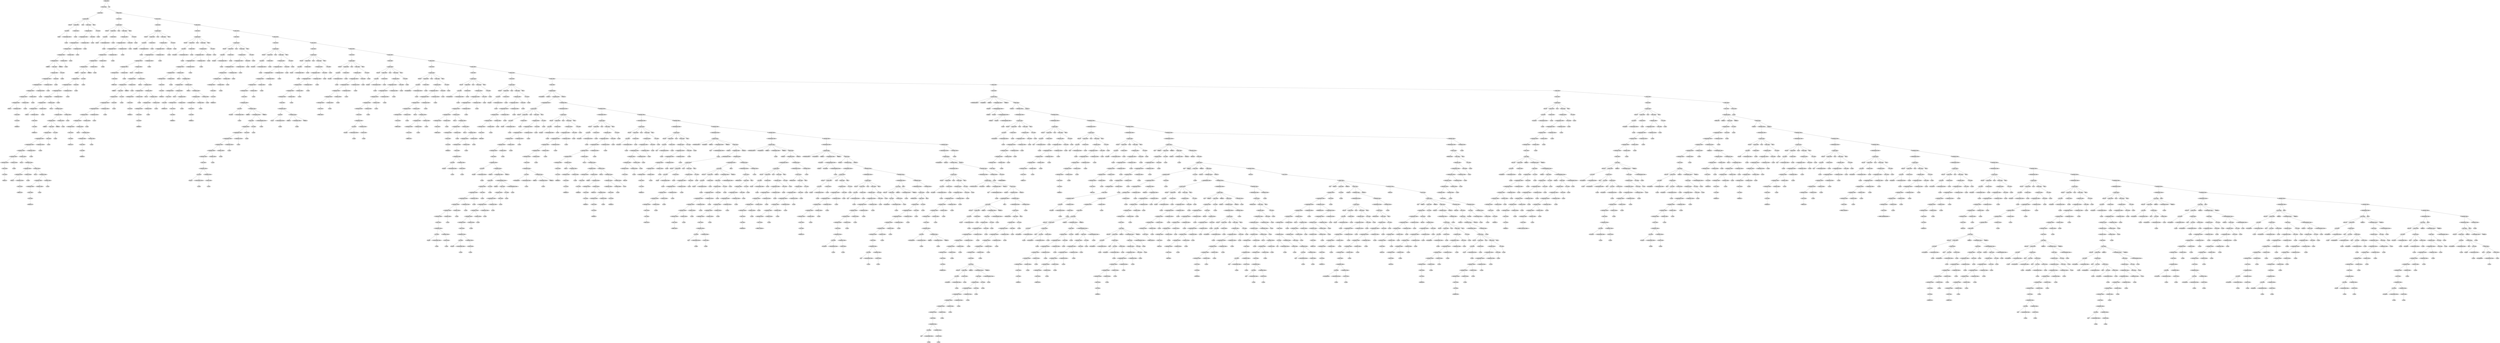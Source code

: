 digraph G {
	graph [ranksep=1.5 ratio=fill]
	node [style=filled]
	overlap=false
	-9223363251847516107 [label="<prog>: None"]
	8785007259712 [label="<stmts>: None"]
	-9223363251847516107 -> 8785007259712
	-9223363251847516079 [label="<stmt>: None"]
	8785007259712 -> -9223363251847516079
	8785007259726 [label="<var-dcl>: None"]
	-9223363251847516079 -> 8785007259726
	-9223363251847516072 [label="SET: set"]
	8785007259726 -> -9223363251847516072
	8785007259719 [label="<id-ref>: None"]
	8785007259726 -> 8785007259719
	-9223363251847516065 [label="<id>: None"]
	8785007259719 -> -9223363251847516065
	-9223363251847516058 [label="ID: ghj"]
	-9223363251847516065 -> -9223363251847516058
	8785007259754 [label="<array-subscript>: None"]
	-9223363251847516065 -> 8785007259754
	-9223363251847516051 [label="λ: None"]
	8785007259754 -> -9223363251847516051
	8785007259747 [label="<dot-ref>: None"]
	8785007259719 -> 8785007259747
	8785007259761 [label="λ: None"]
	8785007259747 -> 8785007259761
	-9223363251847516086 [label="TO: to"]
	8785007259726 -> -9223363251847516086
	8785007259733 [label="<expr>: None"]
	8785007259726 -> 8785007259733
	-9223363251847516044 [label="<logic-expr>: None"]
	8785007259733 -> -9223363251847516044
	-9223363251847516037 [label="<compare-expr1>: None"]
	-9223363251847516044 -> -9223363251847516037
	-9223363251847516030 [label="<compare-expr2>: None"]
	-9223363251847516037 -> -9223363251847516030
	-9223363251847516023 [label="<arith-expr1>: None"]
	-9223363251847516030 -> -9223363251847516023
	-9223363251847516016 [label="<arith-expr2>: None"]
	-9223363251847516023 -> -9223363251847516016
	-9223363251847516009 [label="<arith-expr3>: None"]
	-9223363251847516016 -> -9223363251847516009
	-9223363251847516002 [label="LPAREN: ("]
	-9223363251847516009 -> -9223363251847516002
	8785007259810 [label="<expr>: None"]
	-9223363251847516009 -> 8785007259810
	8785007259817 [label="<logic-expr>: None"]
	8785007259810 -> 8785007259817
	8785007259824 [label="<compare-expr1>: None"]
	8785007259817 -> 8785007259824
	8785007259831 [label="<compare-expr2>: None"]
	8785007259824 -> 8785007259831
	8785007259838 [label="<arith-expr1>: None"]
	8785007259831 -> 8785007259838
	8785007259845 [label="<arith-expr2>: None"]
	8785007259838 -> 8785007259845
	8785007259852 [label="<arith-expr3>: None"]
	8785007259845 -> 8785007259852
	8785007259859 [label="MINUS: -"]
	8785007259852 -> 8785007259859
	-9223363251847515946 [label="<arith-expr3>: None"]
	8785007259852 -> -9223363251847515946
	8785007259866 [label="<term>: None"]
	-9223363251847515946 -> 8785007259866
	-9223363251847515939 [label="<val>: None"]
	8785007259866 -> -9223363251847515939
	8785007259873 [label="INTEGER: 2"]
	-9223363251847515939 -> 8785007259873
	-9223363251847515953 [label="<arith-op2>: None"]
	8785007259845 -> -9223363251847515953
	-9223363251847515932 [label="λ: None"]
	-9223363251847515953 -> -9223363251847515932
	-9223363251847515960 [label="<arith-op1>: None"]
	8785007259838 -> -9223363251847515960
	8785007259880 [label="λ: None"]
	-9223363251847515960 -> 8785007259880
	-9223363251847515967 [label="<compare-op2>: None"]
	8785007259831 -> -9223363251847515967
	-9223363251847515925 [label="λ: None"]
	-9223363251847515967 -> -9223363251847515925
	-9223363251847515974 [label="<compare-op1>: None"]
	8785007259824 -> -9223363251847515974
	8785007259887 [label="λ: None"]
	-9223363251847515974 -> 8785007259887
	-9223363251847515981 [label="<and>: None"]
	8785007259817 -> -9223363251847515981
	-9223363251847515918 [label="λ: None"]
	-9223363251847515981 -> -9223363251847515918
	-9223363251847515988 [label="<or>: None"]
	8785007259810 -> -9223363251847515988
	8785007259894 [label="λ: None"]
	-9223363251847515988 -> 8785007259894
	-9223363251847515995 [label="RPAREN: )"]
	-9223363251847516009 -> -9223363251847515995
	8785007259803 [label="<arith-op2>: None"]
	-9223363251847516016 -> 8785007259803
	-9223363251847515911 [label="λ: None"]
	8785007259803 -> -9223363251847515911
	8785007259796 [label="<arith-op1>: None"]
	-9223363251847516023 -> 8785007259796
	8785007259901 [label="λ: None"]
	8785007259796 -> 8785007259901
	8785007259789 [label="<compare-op2>: None"]
	-9223363251847516030 -> 8785007259789
	-9223363251847512828 [label="λ: None"]
	8785007259789 -> -9223363251847512828
	8785007259782 [label="<compare-op1>: None"]
	-9223363251847516037 -> 8785007259782
	8785007262984 [label="λ: None"]
	8785007259782 -> 8785007262984
	8785007259775 [label="<and>: None"]
	-9223363251847516044 -> 8785007259775
	-9223363251847512821 [label="λ: None"]
	8785007259775 -> -9223363251847512821
	8785007259768 [label="<or>: None"]
	8785007259733 -> 8785007259768
	8785007262991 [label="λ: None"]
	8785007259768 -> 8785007262991
	8785007259740 [label="END: ;"]
	8785007259726 -> 8785007259740
	-9223363251847516093 [label="<stmts>: None"]
	8785007259712 -> -9223363251847516093
	-9223363251847512814 [label="<stmt>: None"]
	-9223363251847516093 -> -9223363251847512814
	-9223363251847512807 [label="<var-dcl>: None"]
	-9223363251847512814 -> -9223363251847512807
	8785007263005 [label="SET: set"]
	-9223363251847512807 -> 8785007263005
	-9223363251847512800 [label="<id-ref>: None"]
	-9223363251847512807 -> -9223363251847512800
	-9223363251847512786 [label="<id>: None"]
	-9223363251847512800 -> -9223363251847512786
	-9223363251847512779 [label="ID: bird"]
	-9223363251847512786 -> -9223363251847512779
	8785007263033 [label="<array-subscript>: None"]
	-9223363251847512786 -> 8785007263033
	-9223363251847512772 [label="λ: None"]
	8785007263033 -> -9223363251847512772
	8785007263026 [label="<dot-ref>: None"]
	-9223363251847512800 -> 8785007263026
	8785007263040 [label="λ: None"]
	8785007263026 -> 8785007263040
	8785007263012 [label="TO: to"]
	-9223363251847512807 -> 8785007263012
	-9223363251847512793 [label="<expr>: None"]
	-9223363251847512807 -> -9223363251847512793
	-9223363251847512765 [label="<logic-expr>: None"]
	-9223363251847512793 -> -9223363251847512765
	-9223363251847512758 [label="<compare-expr1>: None"]
	-9223363251847512765 -> -9223363251847512758
	-9223363251847512751 [label="<compare-expr2>: None"]
	-9223363251847512758 -> -9223363251847512751
	-9223363251847512744 [label="<arith-expr1>: None"]
	-9223363251847512751 -> -9223363251847512744
	-9223363251847512737 [label="<arith-expr2>: None"]
	-9223363251847512744 -> -9223363251847512737
	-9223363251847512730 [label="<arith-expr3>: None"]
	-9223363251847512737 -> -9223363251847512730
	-9223363251847512723 [label="LPAREN: ("]
	-9223363251847512730 -> -9223363251847512723
	8785007263089 [label="<expr>: None"]
	-9223363251847512730 -> 8785007263089
	8785007263096 [label="<logic-expr>: None"]
	8785007263089 -> 8785007263096
	8785007263103 [label="<compare-expr1>: None"]
	8785007263096 -> 8785007263103
	8785007263110 [label="<compare-expr2>: None"]
	8785007263103 -> 8785007263110
	8785007263117 [label="<arith-expr1>: None"]
	8785007263110 -> 8785007263117
	8785007263124 [label="<arith-expr2>: None"]
	8785007263117 -> 8785007263124
	8785007263131 [label="<arith-expr3>: None"]
	8785007263124 -> 8785007263131
	8785007263138 [label="MINUS: -"]
	8785007263131 -> 8785007263138
	-9223363251847512667 [label="<arith-expr3>: None"]
	8785007263131 -> -9223363251847512667
	8785007263145 [label="<term>: None"]
	-9223363251847512667 -> 8785007263145
	-9223363251847512660 [label="<val>: None"]
	8785007263145 -> -9223363251847512660
	8785007263152 [label="INTEGER: 12"]
	-9223363251847512660 -> 8785007263152
	-9223363251847512674 [label="<arith-op2>: None"]
	8785007263124 -> -9223363251847512674
	-9223363251847512653 [label="λ: None"]
	-9223363251847512674 -> -9223363251847512653
	-9223363251847512681 [label="<arith-op1>: None"]
	8785007263117 -> -9223363251847512681
	8785007263159 [label="PLUS: +"]
	-9223363251847512681 -> 8785007263159
	-9223363251847512646 [label="<arith-expr1>: None"]
	-9223363251847512681 -> -9223363251847512646
	8785007263166 [label="<arith-expr2>: None"]
	-9223363251847512646 -> 8785007263166
	8785007263173 [label="<arith-expr3>: None"]
	8785007263166 -> 8785007263173
	8785007263180 [label="LPAREN: ("]
	8785007263173 -> 8785007263180
	-9223363251847512625 [label="<expr>: None"]
	8785007263173 -> -9223363251847512625
	-9223363251847512618 [label="<logic-expr>: None"]
	-9223363251847512625 -> -9223363251847512618
	-9223363251847512611 [label="<compare-expr1>: None"]
	-9223363251847512618 -> -9223363251847512611
	-9223363251847512604 [label="<compare-expr2>: None"]
	-9223363251847512611 -> -9223363251847512604
	-9223363251847512597 [label="<arith-expr1>: None"]
	-9223363251847512604 -> -9223363251847512597
	-9223363251847512590 [label="<arith-expr2>: None"]
	-9223363251847512597 -> -9223363251847512590
	-9223363251847512583 [label="<arith-expr3>: None"]
	-9223363251847512590 -> -9223363251847512583
	-9223363251847511548 [label="<term>: None"]
	-9223363251847512583 -> -9223363251847511548
	8785007264264 [label="<val>: None"]
	-9223363251847511548 -> 8785007264264
	-9223363251847511541 [label="FLOAT: 3.2"]
	8785007264264 -> -9223363251847511541
	8785007263229 [label="<arith-op2>: None"]
	-9223363251847512590 -> 8785007263229
	8785007264271 [label="λ: None"]
	8785007263229 -> 8785007264271
	8785007263222 [label="<arith-op1>: None"]
	-9223363251847512597 -> 8785007263222
	-9223363251847511534 [label="PLUS: +"]
	8785007263222 -> -9223363251847511534
	8785007264278 [label="<arith-expr1>: None"]
	8785007263222 -> 8785007264278
	-9223363251847511527 [label="<arith-expr2>: None"]
	8785007264278 -> -9223363251847511527
	-9223363251847511520 [label="<arith-expr3>: None"]
	-9223363251847511527 -> -9223363251847511520
	-9223363251847511513 [label="MINUS: -"]
	-9223363251847511520 -> -9223363251847511513
	8785007264299 [label="<arith-expr3>: None"]
	-9223363251847511520 -> 8785007264299
	-9223363251847511506 [label="<term>: None"]
	8785007264299 -> -9223363251847511506
	8785007264306 [label="STRING: \"hej\""]
	-9223363251847511506 -> 8785007264306
	8785007264292 [label="<arith-op2>: None"]
	-9223363251847511527 -> 8785007264292
	-9223363251847511499 [label="λ: None"]
	8785007264292 -> -9223363251847511499
	8785007264285 [label="<arith-op1>: None"]
	8785007264278 -> 8785007264285
	8785007264313 [label="PLUS: +"]
	8785007264285 -> 8785007264313
	-9223363251847511492 [label="<arith-expr1>: None"]
	8785007264285 -> -9223363251847511492
	8785007264320 [label="<arith-expr2>: None"]
	-9223363251847511492 -> 8785007264320
	8785007264327 [label="<arith-expr3>: None"]
	8785007264320 -> 8785007264327
	8785007264334 [label="<term>: None"]
	8785007264327 -> 8785007264334
	-9223363251847511471 [label="<val>: None"]
	8785007264334 -> -9223363251847511471
	8785007264341 [label="INTEGER: 123"]
	-9223363251847511471 -> 8785007264341
	-9223363251847511478 [label="<arith-op2>: None"]
	8785007264320 -> -9223363251847511478
	-9223363251847511464 [label="λ: None"]
	-9223363251847511478 -> -9223363251847511464
	-9223363251847511485 [label="<arith-op1>: None"]
	-9223363251847511492 -> -9223363251847511485
	8785007264348 [label="λ: None"]
	-9223363251847511485 -> 8785007264348
	8785007263215 [label="<compare-op2>: None"]
	-9223363251847512604 -> 8785007263215
	-9223363251847511457 [label="λ: None"]
	8785007263215 -> -9223363251847511457
	8785007263208 [label="<compare-op1>: None"]
	-9223363251847512611 -> 8785007263208
	8785007264355 [label="λ: None"]
	8785007263208 -> 8785007264355
	8785007263201 [label="<and>: None"]
	-9223363251847512618 -> 8785007263201
	-9223363251847511450 [label="λ: None"]
	8785007263201 -> -9223363251847511450
	8785007263194 [label="<or>: None"]
	-9223363251847512625 -> 8785007263194
	8785007264362 [label="λ: None"]
	8785007263194 -> 8785007264362
	8785007263187 [label="RPAREN: )"]
	8785007263173 -> 8785007263187
	-9223363251847512632 [label="<arith-op2>: None"]
	8785007263166 -> -9223363251847512632
	-9223363251847511443 [label="λ: None"]
	-9223363251847512632 -> -9223363251847511443
	-9223363251847512639 [label="<arith-op1>: None"]
	-9223363251847512646 -> -9223363251847512639
	8785007264369 [label="λ: None"]
	-9223363251847512639 -> 8785007264369
	-9223363251847512688 [label="<compare-op2>: None"]
	8785007263110 -> -9223363251847512688
	-9223363251847511436 [label="λ: None"]
	-9223363251847512688 -> -9223363251847511436
	-9223363251847512695 [label="<compare-op1>: None"]
	8785007263103 -> -9223363251847512695
	8785007264376 [label="λ: None"]
	-9223363251847512695 -> 8785007264376
	-9223363251847512702 [label="<and>: None"]
	8785007263096 -> -9223363251847512702
	-9223363251847511429 [label="λ: None"]
	-9223363251847512702 -> -9223363251847511429
	-9223363251847512709 [label="<or>: None"]
	8785007263089 -> -9223363251847512709
	8785007264383 [label="λ: None"]
	-9223363251847512709 -> 8785007264383
	-9223363251847512716 [label="RPAREN: )"]
	-9223363251847512730 -> -9223363251847512716
	8785007263082 [label="<arith-op2>: None"]
	-9223363251847512737 -> 8785007263082
	-9223363251847511422 [label="λ: None"]
	8785007263082 -> -9223363251847511422
	8785007263075 [label="<arith-op1>: None"]
	-9223363251847512744 -> 8785007263075
	8785007264390 [label="λ: None"]
	8785007263075 -> 8785007264390
	8785007263068 [label="<compare-op2>: None"]
	-9223363251847512751 -> 8785007263068
	-9223363251847511415 [label="λ: None"]
	8785007263068 -> -9223363251847511415
	8785007263061 [label="<compare-op1>: None"]
	-9223363251847512758 -> 8785007263061
	8785007264397 [label="λ: None"]
	8785007263061 -> 8785007264397
	8785007263054 [label="<and>: None"]
	-9223363251847512765 -> 8785007263054
	-9223363251847511408 [label="λ: None"]
	8785007263054 -> -9223363251847511408
	8785007263047 [label="<or>: None"]
	-9223363251847512793 -> 8785007263047
	8785007264404 [label="λ: None"]
	8785007263047 -> 8785007264404
	8785007263019 [label="END: ;"]
	-9223363251847512807 -> 8785007263019
	8785007262998 [label="<stmts>: None"]
	-9223363251847516093 -> 8785007262998
	-9223363251847511401 [label="<stmt>: None"]
	8785007262998 -> -9223363251847511401
	-9223363251847511394 [label="<var-dcl>: None"]
	-9223363251847511401 -> -9223363251847511394
	8785007264418 [label="SET: set"]
	-9223363251847511394 -> 8785007264418
	-9223363251847511387 [label="<id-ref>: None"]
	-9223363251847511394 -> -9223363251847511387
	-9223363251847511373 [label="<id>: None"]
	-9223363251847511387 -> -9223363251847511373
	-9223363251847511366 [label="ID: bhbhbh"]
	-9223363251847511373 -> -9223363251847511366
	8785007264446 [label="<array-subscript>: None"]
	-9223363251847511373 -> 8785007264446
	-9223363251847511359 [label="λ: None"]
	8785007264446 -> -9223363251847511359
	8785007264439 [label="<dot-ref>: None"]
	-9223363251847511387 -> 8785007264439
	8785007264453 [label="λ: None"]
	8785007264439 -> 8785007264453
	8785007264425 [label="TO: to"]
	-9223363251847511394 -> 8785007264425
	-9223363251847511380 [label="<expr>: None"]
	-9223363251847511394 -> -9223363251847511380
	-9223363251847511352 [label="<logic-expr>: None"]
	-9223363251847511380 -> -9223363251847511352
	-9223363251847511345 [label="<compare-expr1>: None"]
	-9223363251847511352 -> -9223363251847511345
	-9223363251847511338 [label="<compare-expr2>: None"]
	-9223363251847511345 -> -9223363251847511338
	-9223363251847511331 [label="<arith-expr1>: None"]
	-9223363251847511338 -> -9223363251847511331
	-9223363251847511324 [label="<arith-expr2>: None"]
	-9223363251847511331 -> -9223363251847511324
	-9223363251847511317 [label="<arith-expr3>: None"]
	-9223363251847511324 -> -9223363251847511317
	-9223363251847511310 [label="<term>: None"]
	-9223363251847511317 -> -9223363251847511310
	8785007264502 [label="STRING: \"hej\""]
	-9223363251847511310 -> 8785007264502
	8785007264495 [label="<arith-op2>: None"]
	-9223363251847511324 -> 8785007264495
	-9223363251847511303 [label="λ: None"]
	8785007264495 -> -9223363251847511303
	8785007264488 [label="<arith-op1>: None"]
	-9223363251847511331 -> 8785007264488
	8785007264509 [label="PLUS: +"]
	8785007264488 -> 8785007264509
	-9223363251847510268 [label="<arith-expr1>: None"]
	8785007264488 -> -9223363251847510268
	8785007265544 [label="<arith-expr2>: None"]
	-9223363251847510268 -> 8785007265544
	8785007265551 [label="<arith-expr3>: None"]
	8785007265544 -> 8785007265551
	8785007265558 [label="LPAREN: ("]
	8785007265551 -> 8785007265558
	-9223363251847510247 [label="<expr>: None"]
	8785007265551 -> -9223363251847510247
	-9223363251847510240 [label="<logic-expr>: None"]
	-9223363251847510247 -> -9223363251847510240
	-9223363251847510233 [label="<compare-expr1>: None"]
	-9223363251847510240 -> -9223363251847510233
	-9223363251847510226 [label="<compare-expr2>: None"]
	-9223363251847510233 -> -9223363251847510226
	-9223363251847510219 [label="<arith-expr1>: None"]
	-9223363251847510226 -> -9223363251847510219
	-9223363251847510212 [label="<arith-expr2>: None"]
	-9223363251847510219 -> -9223363251847510212
	-9223363251847510205 [label="<arith-expr3>: None"]
	-9223363251847510212 -> -9223363251847510205
	-9223363251847510198 [label="<term>: None"]
	-9223363251847510205 -> -9223363251847510198
	8785007265614 [label="<val>: None"]
	-9223363251847510198 -> 8785007265614
	-9223363251847510191 [label="FLOAT: 123.2"]
	8785007265614 -> -9223363251847510191
	8785007265607 [label="<arith-op2>: None"]
	-9223363251847510212 -> 8785007265607
	8785007265621 [label="MULT: *"]
	8785007265607 -> 8785007265621
	-9223363251847510184 [label="<arith-expr2>: None"]
	8785007265607 -> -9223363251847510184
	8785007265628 [label="<arith-expr3>: None"]
	-9223363251847510184 -> 8785007265628
	8785007265635 [label="<term>: None"]
	8785007265628 -> 8785007265635
	-9223363251847510170 [label="<val>: None"]
	8785007265635 -> -9223363251847510170
	8785007265642 [label="INTEGER: 3"]
	-9223363251847510170 -> 8785007265642
	-9223363251847510177 [label="<arith-op2>: None"]
	-9223363251847510184 -> -9223363251847510177
	-9223363251847510163 [label="λ: None"]
	-9223363251847510177 -> -9223363251847510163
	8785007265600 [label="<arith-op1>: None"]
	-9223363251847510219 -> 8785007265600
	8785007265649 [label="λ: None"]
	8785007265600 -> 8785007265649
	8785007265593 [label="<compare-op2>: None"]
	-9223363251847510226 -> 8785007265593
	-9223363251847510156 [label="λ: None"]
	8785007265593 -> -9223363251847510156
	8785007265586 [label="<compare-op1>: None"]
	-9223363251847510233 -> 8785007265586
	8785007265656 [label="λ: None"]
	8785007265586 -> 8785007265656
	8785007265579 [label="<and>: None"]
	-9223363251847510240 -> 8785007265579
	-9223363251847510149 [label="λ: None"]
	8785007265579 -> -9223363251847510149
	8785007265572 [label="<or>: None"]
	-9223363251847510247 -> 8785007265572
	8785007265663 [label="λ: None"]
	8785007265572 -> 8785007265663
	8785007265565 [label="RPAREN: )"]
	8785007265551 -> 8785007265565
	-9223363251847510254 [label="<arith-op2>: None"]
	8785007265544 -> -9223363251847510254
	-9223363251847510142 [label="λ: None"]
	-9223363251847510254 -> -9223363251847510142
	-9223363251847510261 [label="<arith-op1>: None"]
	-9223363251847510268 -> -9223363251847510261
	8785007265670 [label="MINUS: -"]
	-9223363251847510261 -> 8785007265670
	-9223363251847510135 [label="<arith-expr1>: None"]
	-9223363251847510261 -> -9223363251847510135
	8785007265677 [label="<arith-expr2>: None"]
	-9223363251847510135 -> 8785007265677
	8785007265684 [label="<arith-expr3>: None"]
	8785007265677 -> 8785007265684
	8785007265691 [label="<term>: None"]
	8785007265684 -> 8785007265691
	-9223363251847510114 [label="<val>: None"]
	8785007265691 -> -9223363251847510114
	8785007265698 [label="INTEGER: 1"]
	-9223363251847510114 -> 8785007265698
	-9223363251847510121 [label="<arith-op2>: None"]
	8785007265677 -> -9223363251847510121
	-9223363251847510107 [label="λ: None"]
	-9223363251847510121 -> -9223363251847510107
	-9223363251847510128 [label="<arith-op1>: None"]
	-9223363251847510135 -> -9223363251847510128
	8785007265705 [label="PLUS: +"]
	-9223363251847510128 -> 8785007265705
	-9223363251847510100 [label="<arith-expr1>: None"]
	-9223363251847510128 -> -9223363251847510100
	8785007265712 [label="<arith-expr2>: None"]
	-9223363251847510100 -> 8785007265712
	8785007265719 [label="<arith-expr3>: None"]
	8785007265712 -> 8785007265719
	8785007265726 [label="<term>: None"]
	8785007265719 -> 8785007265726
	-9223363251847510079 [label="<val>: None"]
	8785007265726 -> -9223363251847510079
	8785007265733 [label="INTEGER: 3"]
	-9223363251847510079 -> 8785007265733
	-9223363251847510086 [label="<arith-op2>: None"]
	8785007265712 -> -9223363251847510086
	-9223363251847510072 [label="λ: None"]
	-9223363251847510086 -> -9223363251847510072
	-9223363251847510093 [label="<arith-op1>: None"]
	-9223363251847510100 -> -9223363251847510093
	8785007265740 [label="λ: None"]
	-9223363251847510093 -> 8785007265740
	8785007264481 [label="<compare-op2>: None"]
	-9223363251847511338 -> 8785007264481
	-9223363251847510065 [label="λ: None"]
	8785007264481 -> -9223363251847510065
	8785007264474 [label="<compare-op1>: None"]
	-9223363251847511345 -> 8785007264474
	8785007265747 [label="λ: None"]
	8785007264474 -> 8785007265747
	8785007264467 [label="<and>: None"]
	-9223363251847511352 -> 8785007264467
	-9223363251847510058 [label="λ: None"]
	8785007264467 -> -9223363251847510058
	8785007264460 [label="<or>: None"]
	-9223363251847511380 -> 8785007264460
	8785007265754 [label="λ: None"]
	8785007264460 -> 8785007265754
	8785007264432 [label="END: ;"]
	-9223363251847511394 -> 8785007264432
	8785007264411 [label="<stmts>: None"]
	8785007262998 -> 8785007264411
	-9223363251847510051 [label="<stmt>: None"]
	8785007264411 -> -9223363251847510051
	-9223363251847510044 [label="<var-dcl>: None"]
	-9223363251847510051 -> -9223363251847510044
	8785007265768 [label="SET: set"]
	-9223363251847510044 -> 8785007265768
	-9223363251847510037 [label="<id-ref>: None"]
	-9223363251847510044 -> -9223363251847510037
	-9223363251847510023 [label="<id>: None"]
	-9223363251847510037 -> -9223363251847510023
	-9223363251847508732 [label="ID: number1"]
	-9223363251847510023 -> -9223363251847508732
	8785007267080 [label="<array-subscript>: None"]
	-9223363251847510023 -> 8785007267080
	-9223363251847508725 [label="λ: None"]
	8785007267080 -> -9223363251847508725
	8785007265789 [label="<dot-ref>: None"]
	-9223363251847510037 -> 8785007265789
	8785007267087 [label="λ: None"]
	8785007265789 -> 8785007267087
	8785007265775 [label="TO: to"]
	-9223363251847510044 -> 8785007265775
	-9223363251847510030 [label="<expr>: None"]
	-9223363251847510044 -> -9223363251847510030
	-9223363251847508718 [label="<logic-expr>: None"]
	-9223363251847510030 -> -9223363251847508718
	-9223363251847508711 [label="<compare-expr1>: None"]
	-9223363251847508718 -> -9223363251847508711
	-9223363251847508704 [label="<compare-expr2>: None"]
	-9223363251847508711 -> -9223363251847508704
	-9223363251847508697 [label="<arith-expr1>: None"]
	-9223363251847508704 -> -9223363251847508697
	-9223363251847508690 [label="<arith-expr2>: None"]
	-9223363251847508697 -> -9223363251847508690
	-9223363251847508683 [label="<arith-expr3>: None"]
	-9223363251847508690 -> -9223363251847508683
	-9223363251847508676 [label="<term>: None"]
	-9223363251847508683 -> -9223363251847508676
	8785007267136 [label="<val>: None"]
	-9223363251847508676 -> 8785007267136
	-9223363251847508669 [label="INTEGER: 4"]
	8785007267136 -> -9223363251847508669
	8785007267129 [label="<arith-op2>: None"]
	-9223363251847508690 -> 8785007267129
	8785007267143 [label="λ: None"]
	8785007267129 -> 8785007267143
	8785007267122 [label="<arith-op1>: None"]
	-9223363251847508697 -> 8785007267122
	-9223363251847508662 [label="PLUS: +"]
	8785007267122 -> -9223363251847508662
	8785007267150 [label="<arith-expr1>: None"]
	8785007267122 -> 8785007267150
	-9223363251847508655 [label="<arith-expr2>: None"]
	8785007267150 -> -9223363251847508655
	-9223363251847508648 [label="<arith-expr3>: None"]
	-9223363251847508655 -> -9223363251847508648
	-9223363251847508641 [label="<term>: None"]
	-9223363251847508648 -> -9223363251847508641
	8785007267171 [label="<val>: None"]
	-9223363251847508641 -> 8785007267171
	-9223363251847508634 [label="INTEGER: 123"]
	8785007267171 -> -9223363251847508634
	8785007267164 [label="<arith-op2>: None"]
	-9223363251847508655 -> 8785007267164
	8785007267178 [label="MULT: *"]
	8785007267164 -> 8785007267178
	-9223363251847508627 [label="<arith-expr2>: None"]
	8785007267164 -> -9223363251847508627
	8785007267185 [label="<arith-expr3>: None"]
	-9223363251847508627 -> 8785007267185
	8785007267192 [label="<term>: None"]
	8785007267185 -> 8785007267192
	-9223363251847508613 [label="<val>: None"]
	8785007267192 -> -9223363251847508613
	8785007267199 [label="INTEGER: 3"]
	-9223363251847508613 -> 8785007267199
	-9223363251847508620 [label="<arith-op2>: None"]
	-9223363251847508627 -> -9223363251847508620
	-9223363251847508606 [label="λ: None"]
	-9223363251847508620 -> -9223363251847508606
	8785007267157 [label="<arith-op1>: None"]
	8785007267150 -> 8785007267157
	8785007267206 [label="MINUS: -"]
	8785007267157 -> 8785007267206
	-9223363251847508599 [label="<arith-expr1>: None"]
	8785007267157 -> -9223363251847508599
	8785007267213 [label="<arith-expr2>: None"]
	-9223363251847508599 -> 8785007267213
	8785007267220 [label="<arith-expr3>: None"]
	8785007267213 -> 8785007267220
	8785007267227 [label="<term>: None"]
	8785007267220 -> 8785007267227
	-9223363251847508578 [label="<val>: None"]
	8785007267227 -> -9223363251847508578
	8785007267234 [label="INTEGER: 1"]
	-9223363251847508578 -> 8785007267234
	-9223363251847508585 [label="<arith-op2>: None"]
	8785007267213 -> -9223363251847508585
	-9223363251847508571 [label="λ: None"]
	-9223363251847508585 -> -9223363251847508571
	-9223363251847508592 [label="<arith-op1>: None"]
	-9223363251847508599 -> -9223363251847508592
	8785007267241 [label="λ: None"]
	-9223363251847508592 -> 8785007267241
	8785007267115 [label="<compare-op2>: None"]
	-9223363251847508704 -> 8785007267115
	-9223363251847508564 [label="λ: None"]
	8785007267115 -> -9223363251847508564
	8785007267108 [label="<compare-op1>: None"]
	-9223363251847508711 -> 8785007267108
	8785007267248 [label="λ: None"]
	8785007267108 -> 8785007267248
	8785007267101 [label="<and>: None"]
	-9223363251847508718 -> 8785007267101
	-9223363251847508557 [label="λ: None"]
	8785007267101 -> -9223363251847508557
	8785007267094 [label="<or>: None"]
	-9223363251847510030 -> 8785007267094
	8785007267255 [label="λ: None"]
	8785007267094 -> 8785007267255
	8785007265782 [label="END: ;"]
	-9223363251847510044 -> 8785007265782
	8785007265761 [label="<stmts>: None"]
	8785007264411 -> 8785007265761
	-9223363251847508550 [label="<stmt>: None"]
	8785007265761 -> -9223363251847508550
	-9223363251847508543 [label="<var-dcl>: None"]
	-9223363251847508550 -> -9223363251847508543
	8785007267269 [label="SET: set"]
	-9223363251847508543 -> 8785007267269
	-9223363251847508536 [label="<id-ref>: None"]
	-9223363251847508543 -> -9223363251847508536
	-9223363251847508522 [label="<id>: None"]
	-9223363251847508536 -> -9223363251847508522
	-9223363251847508515 [label="ID: temp1"]
	-9223363251847508522 -> -9223363251847508515
	8785007267297 [label="<array-subscript>: None"]
	-9223363251847508522 -> 8785007267297
	-9223363251847508508 [label="λ: None"]
	8785007267297 -> -9223363251847508508
	8785007267290 [label="<dot-ref>: None"]
	-9223363251847508536 -> 8785007267290
	8785007267304 [label="λ: None"]
	8785007267290 -> 8785007267304
	8785007267276 [label="TO: to"]
	-9223363251847508543 -> 8785007267276
	-9223363251847508529 [label="<expr>: None"]
	-9223363251847508543 -> -9223363251847508529
	-9223363251847508501 [label="<logic-expr>: None"]
	-9223363251847508529 -> -9223363251847508501
	-9223363251847508494 [label="<compare-expr1>: None"]
	-9223363251847508501 -> -9223363251847508494
	-9223363251847508487 [label="<compare-expr2>: None"]
	-9223363251847508494 -> -9223363251847508487
	-9223363251847507452 [label="<arith-expr1>: None"]
	-9223363251847508487 -> -9223363251847507452
	-9223363251847507445 [label="<arith-expr2>: None"]
	-9223363251847507452 -> -9223363251847507445
	-9223363251847507438 [label="<arith-expr3>: None"]
	-9223363251847507445 -> -9223363251847507438
	-9223363251847507431 [label="<term>: None"]
	-9223363251847507438 -> -9223363251847507431
	8785007268381 [label="<val>: None"]
	-9223363251847507431 -> 8785007268381
	-9223363251847507424 [label="INTEGER: 10"]
	8785007268381 -> -9223363251847507424
	8785007268374 [label="<arith-op2>: None"]
	-9223363251847507445 -> 8785007268374
	8785007268388 [label="λ: None"]
	8785007268374 -> 8785007268388
	8785007268367 [label="<arith-op1>: None"]
	-9223363251847507452 -> 8785007268367
	-9223363251847507417 [label="λ: None"]
	8785007268367 -> -9223363251847507417
	8785007268360 [label="<compare-op2>: None"]
	-9223363251847508487 -> 8785007268360
	8785007268395 [label="λ: None"]
	8785007268360 -> 8785007268395
	8785007267325 [label="<compare-op1>: None"]
	-9223363251847508494 -> 8785007267325
	-9223363251847507410 [label="λ: None"]
	8785007267325 -> -9223363251847507410
	8785007267318 [label="<and>: None"]
	-9223363251847508501 -> 8785007267318
	8785007268402 [label="λ: None"]
	8785007267318 -> 8785007268402
	8785007267311 [label="<or>: None"]
	-9223363251847508529 -> 8785007267311
	-9223363251847507403 [label="λ: None"]
	8785007267311 -> -9223363251847507403
	8785007267283 [label="END: ;"]
	-9223363251847508543 -> 8785007267283
	8785007267262 [label="<stmts>: None"]
	8785007265761 -> 8785007267262
	8785007268409 [label="<stmt>: None"]
	8785007267262 -> 8785007268409
	8785007268416 [label="<var-dcl>: None"]
	8785007268409 -> 8785007268416
	-9223363251847507389 [label="SET: set"]
	8785007268416 -> -9223363251847507389
	8785007268423 [label="<id-ref>: None"]
	8785007268416 -> 8785007268423
	8785007268437 [label="<id>: None"]
	8785007268423 -> 8785007268437
	8785007268444 [label="ID: switch1"]
	8785007268437 -> 8785007268444
	-9223363251847507361 [label="<array-subscript>: None"]
	8785007268437 -> -9223363251847507361
	8785007268451 [label="λ: None"]
	-9223363251847507361 -> 8785007268451
	-9223363251847507368 [label="<dot-ref>: None"]
	8785007268423 -> -9223363251847507368
	-9223363251847507354 [label="λ: None"]
	-9223363251847507368 -> -9223363251847507354
	-9223363251847507382 [label="TO: to"]
	8785007268416 -> -9223363251847507382
	8785007268430 [label="<expr>: None"]
	8785007268416 -> 8785007268430
	8785007268458 [label="<logic-expr>: None"]
	8785007268430 -> 8785007268458
	8785007268465 [label="<compare-expr1>: None"]
	8785007268458 -> 8785007268465
	8785007268472 [label="<compare-expr2>: None"]
	8785007268465 -> 8785007268472
	8785007268479 [label="<arith-expr1>: None"]
	8785007268472 -> 8785007268479
	8785007268486 [label="<arith-expr2>: None"]
	8785007268479 -> 8785007268486
	8785007268493 [label="<arith-expr3>: None"]
	8785007268486 -> 8785007268493
	8785007268500 [label="<term>: None"]
	8785007268493 -> 8785007268500
	-9223363251847507305 [label="<id-operation>: None"]
	8785007268500 -> -9223363251847507305
	8785007268507 [label="<id>: None"]
	-9223363251847507305 -> 8785007268507
	8785007268514 [label="ID: Switch"]
	8785007268507 -> 8785007268514
	-9223363251847507291 [label="<array-subscript>: None"]
	8785007268507 -> -9223363251847507291
	8785007268521 [label="λ: None"]
	-9223363251847507291 -> 8785007268521
	-9223363251847507298 [label="<id-operator>: None"]
	-9223363251847507305 -> -9223363251847507298
	-9223363251847507284 [label="LPAREN: ("]
	-9223363251847507298 -> -9223363251847507284
	8785007268528 [label="<actual-params>: None"]
	-9223363251847507298 -> 8785007268528
	8785007268535 [label="<expr>: None"]
	8785007268528 -> 8785007268535
	8785007268542 [label="<logic-expr>: None"]
	8785007268535 -> 8785007268542
	8785007268549 [label="<compare-expr1>: None"]
	8785007268542 -> 8785007268549
	8785007268556 [label="<compare-expr2>: None"]
	8785007268549 -> 8785007268556
	8785007268563 [label="<arith-expr1>: None"]
	8785007268556 -> 8785007268563
	8785007268570 [label="<arith-expr2>: None"]
	8785007268563 -> 8785007268570
	8785007268577 [label="<arith-expr3>: None"]
	8785007268570 -> 8785007268577
	8785007268584 [label="<term>: None"]
	8785007268577 -> 8785007268584
	-9223363251847507221 [label="<id-operation>: None"]
	8785007268584 -> -9223363251847507221
	8785007268591 [label="<id>: None"]
	-9223363251847507221 -> 8785007268591
	8785007268598 [label="ID: pin11"]
	8785007268591 -> 8785007268598
	-9223363251847507207 [label="<array-subscript>: None"]
	8785007268591 -> -9223363251847507207
	8785007268605 [label="λ: None"]
	-9223363251847507207 -> 8785007268605
	-9223363251847507214 [label="<id-operator>: None"]
	-9223363251847507221 -> -9223363251847507214
	-9223363251847506172 [label="<dot-ref>: None"]
	-9223363251847507214 -> -9223363251847506172
	8785007269640 [label="λ: None"]
	-9223363251847506172 -> 8785007269640
	-9223363251847507228 [label="<arith-op2>: None"]
	8785007268570 -> -9223363251847507228
	-9223363251847506165 [label="λ: None"]
	-9223363251847507228 -> -9223363251847506165
	-9223363251847507235 [label="<arith-op1>: None"]
	8785007268563 -> -9223363251847507235
	8785007269647 [label="λ: None"]
	-9223363251847507235 -> 8785007269647
	-9223363251847507242 [label="<compare-op2>: None"]
	8785007268556 -> -9223363251847507242
	-9223363251847506158 [label="λ: None"]
	-9223363251847507242 -> -9223363251847506158
	-9223363251847507249 [label="<compare-op1>: None"]
	8785007268549 -> -9223363251847507249
	8785007269654 [label="λ: None"]
	-9223363251847507249 -> 8785007269654
	-9223363251847507256 [label="<and>: None"]
	8785007268542 -> -9223363251847507256
	-9223363251847506151 [label="λ: None"]
	-9223363251847507256 -> -9223363251847506151
	-9223363251847507263 [label="<or>: None"]
	8785007268535 -> -9223363251847507263
	8785007269661 [label="λ: None"]
	-9223363251847507263 -> 8785007269661
	-9223363251847507270 [label="<multi-actual-params>: None"]
	8785007268528 -> -9223363251847507270
	-9223363251847506144 [label="λ: None"]
	-9223363251847507270 -> -9223363251847506144
	-9223363251847507277 [label="RPAREN: )"]
	-9223363251847507298 -> -9223363251847507277
	-9223363251847507312 [label="<arith-op2>: None"]
	8785007268486 -> -9223363251847507312
	8785007269668 [label="λ: None"]
	-9223363251847507312 -> 8785007269668
	-9223363251847507319 [label="<arith-op1>: None"]
	8785007268479 -> -9223363251847507319
	-9223363251847506137 [label="λ: None"]
	-9223363251847507319 -> -9223363251847506137
	-9223363251847507326 [label="<compare-op2>: None"]
	8785007268472 -> -9223363251847507326
	8785007269675 [label="λ: None"]
	-9223363251847507326 -> 8785007269675
	-9223363251847507333 [label="<compare-op1>: None"]
	8785007268465 -> -9223363251847507333
	-9223363251847506130 [label="λ: None"]
	-9223363251847507333 -> -9223363251847506130
	-9223363251847507340 [label="<and>: None"]
	8785007268458 -> -9223363251847507340
	8785007269682 [label="λ: None"]
	-9223363251847507340 -> 8785007269682
	-9223363251847507347 [label="<or>: None"]
	8785007268430 -> -9223363251847507347
	-9223363251847506123 [label="λ: None"]
	-9223363251847507347 -> -9223363251847506123
	-9223363251847507375 [label="END: ;"]
	8785007268416 -> -9223363251847507375
	-9223363251847507396 [label="<stmts>: None"]
	8785007267262 -> -9223363251847507396
	8785007269689 [label="<stmt>: None"]
	-9223363251847507396 -> 8785007269689
	8785007269696 [label="<var-dcl>: None"]
	8785007269689 -> 8785007269696
	-9223363251847506109 [label="SET: set"]
	8785007269696 -> -9223363251847506109
	8785007269703 [label="<id-ref>: None"]
	8785007269696 -> 8785007269703
	8785007269717 [label="<id>: None"]
	8785007269703 -> 8785007269717
	8785007269724 [label="ID: list1"]
	8785007269717 -> 8785007269724
	-9223363251847506081 [label="<array-subscript>: None"]
	8785007269717 -> -9223363251847506081
	8785007269731 [label="λ: None"]
	-9223363251847506081 -> 8785007269731
	-9223363251847506088 [label="<dot-ref>: None"]
	8785007269703 -> -9223363251847506088
	-9223363251847506074 [label="λ: None"]
	-9223363251847506088 -> -9223363251847506074
	-9223363251847506102 [label="TO: to"]
	8785007269696 -> -9223363251847506102
	8785007269710 [label="<expr>: None"]
	8785007269696 -> 8785007269710
	8785007269738 [label="<logic-expr>: None"]
	8785007269710 -> 8785007269738
	8785007269745 [label="<compare-expr1>: None"]
	8785007269738 -> 8785007269745
	8785007269752 [label="<compare-expr2>: None"]
	8785007269745 -> 8785007269752
	8785007269759 [label="<arith-expr1>: None"]
	8785007269752 -> 8785007269759
	8785007269766 [label="<arith-expr2>: None"]
	8785007269759 -> 8785007269766
	8785007269773 [label="<arith-expr3>: None"]
	8785007269766 -> 8785007269773
	8785007269780 [label="<term>: None"]
	8785007269773 -> 8785007269780
	-9223363251847506025 [label="<id-operation>: None"]
	8785007269780 -> -9223363251847506025
	8785007269787 [label="<id>: None"]
	-9223363251847506025 -> 8785007269787
	8785007269794 [label="ID: List"]
	8785007269787 -> 8785007269794
	-9223363251847506011 [label="<array-subscript>: None"]
	8785007269787 -> -9223363251847506011
	8785007269801 [label="λ: None"]
	-9223363251847506011 -> 8785007269801
	-9223363251847506018 [label="<id-operator>: None"]
	-9223363251847506025 -> -9223363251847506018
	-9223363251847506004 [label="LPAREN: ("]
	-9223363251847506018 -> -9223363251847506004
	8785007269808 [label="<actual-params>: None"]
	-9223363251847506018 -> 8785007269808
	8785007269815 [label="λ: None"]
	8785007269808 -> 8785007269815
	-9223363251847505997 [label="RPAREN: )"]
	-9223363251847506018 -> -9223363251847505997
	-9223363251847506032 [label="<arith-op2>: None"]
	8785007269766 -> -9223363251847506032
	-9223363251847505990 [label="λ: None"]
	-9223363251847506032 -> -9223363251847505990
	-9223363251847506039 [label="<arith-op1>: None"]
	8785007269759 -> -9223363251847506039
	8785007269822 [label="λ: None"]
	-9223363251847506039 -> 8785007269822
	-9223363251847506046 [label="<compare-op2>: None"]
	8785007269752 -> -9223363251847506046
	-9223363251847505983 [label="λ: None"]
	-9223363251847506046 -> -9223363251847505983
	-9223363251847506053 [label="<compare-op1>: None"]
	8785007269745 -> -9223363251847506053
	8785007269829 [label="λ: None"]
	-9223363251847506053 -> 8785007269829
	-9223363251847506060 [label="<and>: None"]
	8785007269738 -> -9223363251847506060
	-9223363251847505976 [label="λ: None"]
	-9223363251847506060 -> -9223363251847505976
	-9223363251847506067 [label="<or>: None"]
	8785007269710 -> -9223363251847506067
	8785007269836 [label="λ: None"]
	-9223363251847506067 -> 8785007269836
	-9223363251847506095 [label="END: ;"]
	8785007269696 -> -9223363251847506095
	-9223363251847506116 [label="<stmts>: None"]
	-9223363251847507396 -> -9223363251847506116
	-9223363251847505969 [label="<stmt>: None"]
	-9223363251847506116 -> -9223363251847505969
	-9223363251847505962 [label="<var-dcl>: None"]
	-9223363251847505969 -> -9223363251847505962
	8785007269850 [label="SET: set"]
	-9223363251847505962 -> 8785007269850
	-9223363251847505955 [label="<id-ref>: None"]
	-9223363251847505962 -> -9223363251847505955
	-9223363251847505941 [label="<id>: None"]
	-9223363251847505955 -> -9223363251847505941
	-9223363251847505934 [label="ID: string"]
	-9223363251847505941 -> -9223363251847505934
	8785007269878 [label="<array-subscript>: None"]
	-9223363251847505941 -> 8785007269878
	-9223363251847505927 [label="λ: None"]
	8785007269878 -> -9223363251847505927
	8785007269871 [label="<dot-ref>: None"]
	-9223363251847505955 -> 8785007269871
	8785007269885 [label="λ: None"]
	8785007269871 -> 8785007269885
	8785007269857 [label="TO: to"]
	-9223363251847505962 -> 8785007269857
	-9223363251847505948 [label="<expr>: None"]
	-9223363251847505962 -> -9223363251847505948
	-9223363251847504636 [label="<logic-expr>: None"]
	-9223363251847505948 -> -9223363251847504636
	-9223363251847504629 [label="<compare-expr1>: None"]
	-9223363251847504636 -> -9223363251847504629
	-9223363251847504622 [label="<compare-expr2>: None"]
	-9223363251847504629 -> -9223363251847504622
	-9223363251847504615 [label="<arith-expr1>: None"]
	-9223363251847504622 -> -9223363251847504615
	-9223363251847504608 [label="<arith-expr2>: None"]
	-9223363251847504615 -> -9223363251847504608
	-9223363251847504601 [label="<arith-expr3>: None"]
	-9223363251847504608 -> -9223363251847504601
	-9223363251847504594 [label="<term>: None"]
	-9223363251847504601 -> -9223363251847504594
	8785007271218 [label="STRING: \"Hello\""]
	-9223363251847504594 -> 8785007271218
	8785007271211 [label="<arith-op2>: None"]
	-9223363251847504608 -> 8785007271211
	-9223363251847504587 [label="λ: None"]
	8785007271211 -> -9223363251847504587
	8785007271204 [label="<arith-op1>: None"]
	-9223363251847504615 -> 8785007271204
	8785007271225 [label="λ: None"]
	8785007271204 -> 8785007271225
	8785007271197 [label="<compare-op2>: None"]
	-9223363251847504622 -> 8785007271197
	-9223363251847504580 [label="λ: None"]
	8785007271197 -> -9223363251847504580
	8785007271190 [label="<compare-op1>: None"]
	-9223363251847504629 -> 8785007271190
	8785007271232 [label="λ: None"]
	8785007271190 -> 8785007271232
	8785007271183 [label="<and>: None"]
	-9223363251847504636 -> 8785007271183
	-9223363251847504573 [label="λ: None"]
	8785007271183 -> -9223363251847504573
	8785007271176 [label="<or>: None"]
	-9223363251847505948 -> 8785007271176
	8785007271239 [label="λ: None"]
	8785007271176 -> 8785007271239
	8785007269864 [label="END: ;"]
	-9223363251847505962 -> 8785007269864
	8785007269843 [label="<stmts>: None"]
	-9223363251847506116 -> 8785007269843
	-9223363251847504566 [label="<stmt>: None"]
	8785007269843 -> -9223363251847504566
	-9223363251847504559 [label="<var-dcl>: None"]
	-9223363251847504566 -> -9223363251847504559
	8785007271253 [label="SET: set"]
	-9223363251847504559 -> 8785007271253
	-9223363251847504552 [label="<id-ref>: None"]
	-9223363251847504559 -> -9223363251847504552
	-9223363251847504538 [label="<id>: None"]
	-9223363251847504552 -> -9223363251847504538
	-9223363251847504531 [label="ID: bacon"]
	-9223363251847504538 -> -9223363251847504531
	8785007271281 [label="<array-subscript>: None"]
	-9223363251847504538 -> 8785007271281
	-9223363251847504524 [label="λ: None"]
	8785007271281 -> -9223363251847504524
	8785007271274 [label="<dot-ref>: None"]
	-9223363251847504552 -> 8785007271274
	8785007271288 [label="λ: None"]
	8785007271274 -> 8785007271288
	8785007271260 [label="TO: to"]
	-9223363251847504559 -> 8785007271260
	-9223363251847504545 [label="<expr>: None"]
	-9223363251847504559 -> -9223363251847504545
	-9223363251847504517 [label="<logic-expr>: None"]
	-9223363251847504545 -> -9223363251847504517
	-9223363251847504510 [label="<compare-expr1>: None"]
	-9223363251847504517 -> -9223363251847504510
	-9223363251847504503 [label="<compare-expr2>: None"]
	-9223363251847504510 -> -9223363251847504503
	-9223363251847504496 [label="<arith-expr1>: None"]
	-9223363251847504503 -> -9223363251847504496
	-9223363251847504489 [label="<arith-expr2>: None"]
	-9223363251847504496 -> -9223363251847504489
	-9223363251847504482 [label="<arith-expr3>: None"]
	-9223363251847504489 -> -9223363251847504482
	-9223363251847504475 [label="<term>: None"]
	-9223363251847504482 -> -9223363251847504475
	8785007271337 [label="<id-operation>: None"]
	-9223363251847504475 -> 8785007271337
	-9223363251847504468 [label="<id>: None"]
	8785007271337 -> -9223363251847504468
	-9223363251847504461 [label="ID: string"]
	-9223363251847504468 -> -9223363251847504461
	8785007271351 [label="<array-subscript>: None"]
	-9223363251847504468 -> 8785007271351
	-9223363251847504454 [label="λ: None"]
	8785007271351 -> -9223363251847504454
	8785007271344 [label="<id-operator>: None"]
	8785007271337 -> 8785007271344
	8785007271358 [label="<dot-ref>: None"]
	8785007271344 -> 8785007271358
	-9223363251847504447 [label="λ: None"]
	8785007271358 -> -9223363251847504447
	8785007271330 [label="<arith-op2>: None"]
	-9223363251847504489 -> 8785007271330
	8785007271365 [label="λ: None"]
	8785007271330 -> 8785007271365
	8785007271323 [label="<arith-op1>: None"]
	-9223363251847504496 -> 8785007271323
	-9223363251847504440 [label="λ: None"]
	8785007271323 -> -9223363251847504440
	8785007271316 [label="<compare-op2>: None"]
	-9223363251847504503 -> 8785007271316
	8785007271372 [label="λ: None"]
	8785007271316 -> 8785007271372
	8785007271309 [label="<compare-op1>: None"]
	-9223363251847504510 -> 8785007271309
	-9223363251847504433 [label="λ: None"]
	8785007271309 -> -9223363251847504433
	8785007271302 [label="<and>: None"]
	-9223363251847504517 -> 8785007271302
	8785007271379 [label="λ: None"]
	8785007271302 -> 8785007271379
	8785007271295 [label="<or>: None"]
	-9223363251847504545 -> 8785007271295
	-9223363251847504426 [label="λ: None"]
	8785007271295 -> -9223363251847504426
	8785007271267 [label="END: ;"]
	-9223363251847504559 -> 8785007271267
	8785007271246 [label="<stmts>: None"]
	8785007269843 -> 8785007271246
	8785007271386 [label="<stmt>: None"]
	8785007271246 -> 8785007271386
	8785007271393 [label="<var-dcl>: None"]
	8785007271386 -> 8785007271393
	-9223363251847504412 [label="SET: set"]
	8785007271393 -> -9223363251847504412
	8785007271400 [label="<id-ref>: None"]
	8785007271393 -> 8785007271400
	8785007271414 [label="<id>: None"]
	8785007271400 -> 8785007271414
	8785007271421 [label="ID: numberString"]
	8785007271414 -> 8785007271421
	-9223363251847536124 [label="<array-subscript>: None"]
	8785007271414 -> -9223363251847536124
	8785007239688 [label="λ: None"]
	-9223363251847536124 -> 8785007239688
	-9223363251847504391 [label="<dot-ref>: None"]
	8785007271400 -> -9223363251847504391
	-9223363251847536117 [label="λ: None"]
	-9223363251847504391 -> -9223363251847536117
	-9223363251847504405 [label="TO: to"]
	8785007271393 -> -9223363251847504405
	8785007271407 [label="<expr>: None"]
	8785007271393 -> 8785007271407
	8785007239695 [label="<logic-expr>: None"]
	8785007271407 -> 8785007239695
	8785007239702 [label="<compare-expr1>: None"]
	8785007239695 -> 8785007239702
	8785007239709 [label="<compare-expr2>: None"]
	8785007239702 -> 8785007239709
	8785007239716 [label="<arith-expr1>: None"]
	8785007239709 -> 8785007239716
	8785007239723 [label="<arith-expr2>: None"]
	8785007239716 -> 8785007239723
	8785007239730 [label="<arith-expr3>: None"]
	8785007239723 -> 8785007239730
	8785007239737 [label="<term>: None"]
	8785007239730 -> 8785007239737
	-9223363251847536068 [label="STRING: \"high\""]
	8785007239737 -> -9223363251847536068
	-9223363251847536075 [label="<arith-op2>: None"]
	8785007239723 -> -9223363251847536075
	8785007239744 [label="λ: None"]
	-9223363251847536075 -> 8785007239744
	-9223363251847536082 [label="<arith-op1>: None"]
	8785007239716 -> -9223363251847536082
	-9223363251847536061 [label="PLUS: +"]
	-9223363251847536082 -> -9223363251847536061
	8785007239751 [label="<arith-expr1>: None"]
	-9223363251847536082 -> 8785007239751
	-9223363251847536054 [label="<arith-expr2>: None"]
	8785007239751 -> -9223363251847536054
	-9223363251847536047 [label="<arith-expr3>: None"]
	-9223363251847536054 -> -9223363251847536047
	-9223363251847536040 [label="<term>: None"]
	-9223363251847536047 -> -9223363251847536040
	8785007239772 [label="STRING: \"five\""]
	-9223363251847536040 -> 8785007239772
	8785007239765 [label="<arith-op2>: None"]
	-9223363251847536054 -> 8785007239765
	-9223363251847536033 [label="λ: None"]
	8785007239765 -> -9223363251847536033
	8785007239758 [label="<arith-op1>: None"]
	8785007239751 -> 8785007239758
	8785007239779 [label="λ: None"]
	8785007239758 -> 8785007239779
	-9223363251847536089 [label="<compare-op2>: None"]
	8785007239709 -> -9223363251847536089
	-9223363251847536026 [label="λ: None"]
	-9223363251847536089 -> -9223363251847536026
	-9223363251847536096 [label="<compare-op1>: None"]
	8785007239702 -> -9223363251847536096
	8785007239786 [label="λ: None"]
	-9223363251847536096 -> 8785007239786
	-9223363251847536103 [label="<and>: None"]
	8785007239695 -> -9223363251847536103
	-9223363251847536019 [label="λ: None"]
	-9223363251847536103 -> -9223363251847536019
	-9223363251847536110 [label="<or>: None"]
	8785007271407 -> -9223363251847536110
	8785007239793 [label="λ: None"]
	-9223363251847536110 -> 8785007239793
	-9223363251847504398 [label="END: ;"]
	8785007271393 -> -9223363251847504398
	-9223363251847504419 [label="<stmts>: None"]
	8785007271246 -> -9223363251847504419
	-9223363251847536012 [label="<stmt>: None"]
	-9223363251847504419 -> -9223363251847536012
	-9223363251847536005 [label="<var-dcl>: None"]
	-9223363251847536012 -> -9223363251847536005
	8785007239807 [label="SET: set"]
	-9223363251847536005 -> 8785007239807
	-9223363251847535998 [label="<id-ref>: None"]
	-9223363251847536005 -> -9223363251847535998
	-9223363251847535984 [label="<id>: None"]
	-9223363251847535998 -> -9223363251847535984
	-9223363251847535977 [label="ID: numberString"]
	-9223363251847535984 -> -9223363251847535977
	8785007239835 [label="<array-subscript>: None"]
	-9223363251847535984 -> 8785007239835
	-9223363251847535970 [label="λ: None"]
	8785007239835 -> -9223363251847535970
	8785007239828 [label="<dot-ref>: None"]
	-9223363251847535998 -> 8785007239828
	8785007239842 [label="λ: None"]
	8785007239828 -> 8785007239842
	8785007239814 [label="TO: to"]
	-9223363251847536005 -> 8785007239814
	-9223363251847535991 [label="<expr>: None"]
	-9223363251847536005 -> -9223363251847535991
	-9223363251847535963 [label="<logic-expr>: None"]
	-9223363251847535991 -> -9223363251847535963
	-9223363251847535956 [label="<compare-expr1>: None"]
	-9223363251847535963 -> -9223363251847535956
	-9223363251847535949 [label="<compare-expr2>: None"]
	-9223363251847535956 -> -9223363251847535949
	-9223363251847535942 [label="<arith-expr1>: None"]
	-9223363251847535949 -> -9223363251847535942
	-9223363251847535935 [label="<arith-expr2>: None"]
	-9223363251847535942 -> -9223363251847535935
	-9223363251847535928 [label="<arith-expr3>: None"]
	-9223363251847535935 -> -9223363251847535928
	-9223363251847535921 [label="<term>: None"]
	-9223363251847535928 -> -9223363251847535921
	8785007239891 [label="STRING: \"high\""]
	-9223363251847535921 -> 8785007239891
	8785007239884 [label="<arith-op2>: None"]
	-9223363251847535935 -> 8785007239884
	-9223363251847535914 [label="λ: None"]
	8785007239884 -> -9223363251847535914
	8785007239877 [label="<arith-op1>: None"]
	-9223363251847535942 -> 8785007239877
	8785007239898 [label="PLUS: +"]
	8785007239877 -> 8785007239898
	-9223363251847535907 [label="<arith-expr1>: None"]
	8785007239877 -> -9223363251847535907
	8785007239905 [label="<arith-expr2>: None"]
	-9223363251847535907 -> 8785007239905
	8785007239912 [label="<arith-expr3>: None"]
	8785007239905 -> 8785007239912
	8785007239919 [label="<term>: None"]
	8785007239912 -> 8785007239919
	-9223363251847535886 [label="<val>: None"]
	8785007239919 -> -9223363251847535886
	8785007239926 [label="INTEGER: 5"]
	-9223363251847535886 -> 8785007239926
	-9223363251847535893 [label="<arith-op2>: None"]
	8785007239905 -> -9223363251847535893
	-9223363251847535879 [label="λ: None"]
	-9223363251847535893 -> -9223363251847535879
	-9223363251847535900 [label="<arith-op1>: None"]
	-9223363251847535907 -> -9223363251847535900
	8785007239933 [label="PLUS: +"]
	-9223363251847535900 -> 8785007239933
	-9223363251847535100 [label="<arith-expr1>: None"]
	-9223363251847535900 -> -9223363251847535100
	8785007240712 [label="<arith-expr2>: None"]
	-9223363251847535100 -> 8785007240712
	8785007240719 [label="<arith-expr3>: None"]
	8785007240712 -> 8785007240719
	8785007240726 [label="<term>: None"]
	8785007240719 -> 8785007240726
	-9223363251847535079 [label="<id-operation>: None"]
	8785007240726 -> -9223363251847535079
	8785007240733 [label="<id>: None"]
	-9223363251847535079 -> 8785007240733
	8785007240740 [label="ID: bacon"]
	8785007240733 -> 8785007240740
	-9223363251847535065 [label="<array-subscript>: None"]
	8785007240733 -> -9223363251847535065
	8785007240747 [label="λ: None"]
	-9223363251847535065 -> 8785007240747
	-9223363251847535072 [label="<id-operator>: None"]
	-9223363251847535079 -> -9223363251847535072
	-9223363251847535058 [label="<dot-ref>: None"]
	-9223363251847535072 -> -9223363251847535058
	8785007240754 [label="λ: None"]
	-9223363251847535058 -> 8785007240754
	-9223363251847535086 [label="<arith-op2>: None"]
	8785007240712 -> -9223363251847535086
	-9223363251847535051 [label="λ: None"]
	-9223363251847535086 -> -9223363251847535051
	-9223363251847535093 [label="<arith-op1>: None"]
	-9223363251847535100 -> -9223363251847535093
	8785007240761 [label="λ: None"]
	-9223363251847535093 -> 8785007240761
	8785007239870 [label="<compare-op2>: None"]
	-9223363251847535949 -> 8785007239870
	-9223363251847535044 [label="λ: None"]
	8785007239870 -> -9223363251847535044
	8785007239863 [label="<compare-op1>: None"]
	-9223363251847535956 -> 8785007239863
	8785007240768 [label="λ: None"]
	8785007239863 -> 8785007240768
	8785007239856 [label="<and>: None"]
	-9223363251847535963 -> 8785007239856
	-9223363251847535037 [label="λ: None"]
	8785007239856 -> -9223363251847535037
	8785007239849 [label="<or>: None"]
	-9223363251847535991 -> 8785007239849
	8785007240775 [label="λ: None"]
	8785007239849 -> 8785007240775
	8785007239821 [label="END: ;"]
	-9223363251847536005 -> 8785007239821
	8785007239800 [label="<stmts>: None"]
	-9223363251847504419 -> 8785007239800
	-9223363251847535030 [label="<stmt>: None"]
	8785007239800 -> -9223363251847535030
	-9223363251847535023 [label="<var-dcl>: None"]
	-9223363251847535030 -> -9223363251847535023
	8785007240789 [label="SET: set"]
	-9223363251847535023 -> 8785007240789
	-9223363251847535016 [label="<id-ref>: None"]
	-9223363251847535023 -> -9223363251847535016
	-9223363251847535002 [label="<id>: None"]
	-9223363251847535016 -> -9223363251847535002
	-9223363251847534995 [label="ID: input1"]
	-9223363251847535002 -> -9223363251847534995
	8785007240817 [label="<array-subscript>: None"]
	-9223363251847535002 -> 8785007240817
	-9223363251847534988 [label="λ: None"]
	8785007240817 -> -9223363251847534988
	8785007240810 [label="<dot-ref>: None"]
	-9223363251847535016 -> 8785007240810
	8785007240824 [label="λ: None"]
	8785007240810 -> 8785007240824
	8785007240796 [label="TO: to"]
	-9223363251847535023 -> 8785007240796
	-9223363251847535009 [label="<expr>: None"]
	-9223363251847535023 -> -9223363251847535009
	-9223363251847534981 [label="<logic-expr>: None"]
	-9223363251847535009 -> -9223363251847534981
	-9223363251847534974 [label="<compare-expr1>: None"]
	-9223363251847534981 -> -9223363251847534974
	-9223363251847534967 [label="<compare-expr2>: None"]
	-9223363251847534974 -> -9223363251847534967
	-9223363251847534960 [label="<arith-expr1>: None"]
	-9223363251847534967 -> -9223363251847534960
	-9223363251847534953 [label="<arith-expr2>: None"]
	-9223363251847534960 -> -9223363251847534953
	-9223363251847534946 [label="<arith-expr3>: None"]
	-9223363251847534953 -> -9223363251847534946
	-9223363251847534939 [label="<term>: None"]
	-9223363251847534946 -> -9223363251847534939
	8785007240873 [label="BOOL: false"]
	-9223363251847534939 -> 8785007240873
	8785007240866 [label="<arith-op2>: None"]
	-9223363251847534953 -> 8785007240866
	-9223363251847534932 [label="λ: None"]
	8785007240866 -> -9223363251847534932
	8785007240859 [label="<arith-op1>: None"]
	-9223363251847534960 -> 8785007240859
	8785007240880 [label="λ: None"]
	8785007240859 -> 8785007240880
	8785007240852 [label="<compare-op2>: None"]
	-9223363251847534967 -> 8785007240852
	-9223363251847534925 [label="λ: None"]
	8785007240852 -> -9223363251847534925
	8785007240845 [label="<compare-op1>: None"]
	-9223363251847534974 -> 8785007240845
	8785007240887 [label="λ: None"]
	8785007240845 -> 8785007240887
	8785007240838 [label="<and>: None"]
	-9223363251847534981 -> 8785007240838
	-9223363251847534918 [label="λ: None"]
	8785007240838 -> -9223363251847534918
	8785007240831 [label="<or>: None"]
	-9223363251847535009 -> 8785007240831
	8785007240894 [label="λ: None"]
	8785007240831 -> 8785007240894
	8785007240803 [label="END: ;"]
	-9223363251847535023 -> 8785007240803
	8785007240782 [label="<stmts>: None"]
	8785007239800 -> 8785007240782
	-9223363251847534911 [label="<stmt>: None"]
	8785007240782 -> -9223363251847534911
	-9223363251847534904 [label="<class-dcl>: None"]
	-9223363251847534911 -> -9223363251847534904
	8785007240908 [label="ID: LivingRoom"]
	-9223363251847534904 -> 8785007240908
	-9223363251847534897 [label="LCURLY: {"]
	-9223363251847534904 -> -9223363251847534897
	8785007240915 [label="<class-body>: None"]
	-9223363251847534904 -> 8785007240915
	8785007240922 [label="<class-body-part>: None"]
	8785007240915 -> 8785007240922
	8785007240929 [label="<var-dcl>: None"]
	8785007240922 -> 8785007240929
	-9223363251847534876 [label="SET: set"]
	8785007240929 -> -9223363251847534876
	8785007240936 [label="<id-ref>: None"]
	8785007240929 -> 8785007240936
	8785007240950 [label="<id>: None"]
	8785007240936 -> 8785007240950
	8785007240957 [label="ID: light"]
	8785007240950 -> 8785007240957
	-9223363251847533564 [label="<array-subscript>: None"]
	8785007240950 -> -9223363251847533564
	8785007242248 [label="λ: None"]
	-9223363251847533564 -> 8785007242248
	-9223363251847534855 [label="<dot-ref>: None"]
	8785007240936 -> -9223363251847534855
	-9223363251847533557 [label="λ: None"]
	-9223363251847534855 -> -9223363251847533557
	-9223363251847534869 [label="TO: to"]
	8785007240929 -> -9223363251847534869
	8785007240943 [label="<expr>: None"]
	8785007240929 -> 8785007240943
	8785007242255 [label="<logic-expr>: None"]
	8785007240943 -> 8785007242255
	8785007242262 [label="<compare-expr1>: None"]
	8785007242255 -> 8785007242262
	8785007242269 [label="<compare-expr2>: None"]
	8785007242262 -> 8785007242269
	8785007242276 [label="<arith-expr1>: None"]
	8785007242269 -> 8785007242276
	8785007242283 [label="<arith-expr2>: None"]
	8785007242276 -> 8785007242283
	8785007242290 [label="<arith-expr3>: None"]
	8785007242283 -> 8785007242290
	8785007242297 [label="<term>: None"]
	8785007242290 -> 8785007242297
	-9223363251847533508 [label="<id-operation>: None"]
	8785007242297 -> -9223363251847533508
	8785007242304 [label="<id>: None"]
	-9223363251847533508 -> 8785007242304
	8785007242311 [label="ID: Light"]
	8785007242304 -> 8785007242311
	-9223363251847533494 [label="<array-subscript>: None"]
	8785007242304 -> -9223363251847533494
	8785007242318 [label="λ: None"]
	-9223363251847533494 -> 8785007242318
	-9223363251847533501 [label="<id-operator>: None"]
	-9223363251847533508 -> -9223363251847533501
	-9223363251847533487 [label="LPAREN: ("]
	-9223363251847533501 -> -9223363251847533487
	8785007242325 [label="<actual-params>: None"]
	-9223363251847533501 -> 8785007242325
	8785007242332 [label="<expr>: None"]
	8785007242325 -> 8785007242332
	8785007242339 [label="<logic-expr>: None"]
	8785007242332 -> 8785007242339
	8785007242346 [label="<compare-expr1>: None"]
	8785007242339 -> 8785007242346
	8785007242353 [label="<compare-expr2>: None"]
	8785007242346 -> 8785007242353
	8785007242360 [label="<arith-expr1>: None"]
	8785007242353 -> 8785007242360
	8785007242367 [label="<arith-expr2>: None"]
	8785007242360 -> 8785007242367
	8785007242374 [label="<arith-expr3>: None"]
	8785007242367 -> 8785007242374
	8785007242381 [label="<term>: None"]
	8785007242374 -> 8785007242381
	-9223363251847533424 [label="<id-operation>: None"]
	8785007242381 -> -9223363251847533424
	8785007242388 [label="<id>: None"]
	-9223363251847533424 -> 8785007242388
	8785007242395 [label="ID: pin9"]
	8785007242388 -> 8785007242395
	-9223363251847533410 [label="<array-subscript>: None"]
	8785007242388 -> -9223363251847533410
	8785007242402 [label="λ: None"]
	-9223363251847533410 -> 8785007242402
	-9223363251847533417 [label="<id-operator>: None"]
	-9223363251847533424 -> -9223363251847533417
	-9223363251847533403 [label="<dot-ref>: None"]
	-9223363251847533417 -> -9223363251847533403
	8785007242409 [label="λ: None"]
	-9223363251847533403 -> 8785007242409
	-9223363251847533431 [label="<arith-op2>: None"]
	8785007242367 -> -9223363251847533431
	-9223363251847533396 [label="λ: None"]
	-9223363251847533431 -> -9223363251847533396
	-9223363251847533438 [label="<arith-op1>: None"]
	8785007242360 -> -9223363251847533438
	8785007242416 [label="λ: None"]
	-9223363251847533438 -> 8785007242416
	-9223363251847533445 [label="<compare-op2>: None"]
	8785007242353 -> -9223363251847533445
	-9223363251847533389 [label="λ: None"]
	-9223363251847533445 -> -9223363251847533389
	-9223363251847533452 [label="<compare-op1>: None"]
	8785007242346 -> -9223363251847533452
	8785007242423 [label="λ: None"]
	-9223363251847533452 -> 8785007242423
	-9223363251847533459 [label="<and>: None"]
	8785007242339 -> -9223363251847533459
	-9223363251847533382 [label="λ: None"]
	-9223363251847533459 -> -9223363251847533382
	-9223363251847533466 [label="<or>: None"]
	8785007242332 -> -9223363251847533466
	8785007242430 [label="λ: None"]
	-9223363251847533466 -> 8785007242430
	-9223363251847533473 [label="<multi-actual-params>: None"]
	8785007242325 -> -9223363251847533473
	-9223363251847533375 [label="COMMA: ,"]
	-9223363251847533473 -> -9223363251847533375
	8785007242437 [label="<expr>: None"]
	-9223363251847533473 -> 8785007242437
	8785007242444 [label="<logic-expr>: None"]
	8785007242437 -> 8785007242444
	8785007242451 [label="<compare-expr1>: None"]
	8785007242444 -> 8785007242451
	8785007242458 [label="<compare-expr2>: None"]
	8785007242451 -> 8785007242458
	8785007242465 [label="<arith-expr1>: None"]
	8785007242458 -> 8785007242465
	8785007242472 [label="<arith-expr2>: None"]
	8785007242465 -> 8785007242472
	8785007242479 [label="<arith-expr3>: None"]
	8785007242472 -> 8785007242479
	8785007242486 [label="<term>: None"]
	8785007242479 -> 8785007242486
	-9223363251847533319 [label="<id-operation>: None"]
	8785007242486 -> -9223363251847533319
	8785007242493 [label="<id>: None"]
	-9223363251847533319 -> 8785007242493
	8785007243528 [label="ID: pin10"]
	8785007242493 -> 8785007243528
	-9223363251847532277 [label="<array-subscript>: None"]
	8785007242493 -> -9223363251847532277
	8785007243535 [label="λ: None"]
	-9223363251847532277 -> 8785007243535
	-9223363251847532284 [label="<id-operator>: None"]
	-9223363251847533319 -> -9223363251847532284
	-9223363251847532270 [label="<dot-ref>: None"]
	-9223363251847532284 -> -9223363251847532270
	8785007243542 [label="λ: None"]
	-9223363251847532270 -> 8785007243542
	-9223363251847533326 [label="<arith-op2>: None"]
	8785007242472 -> -9223363251847533326
	-9223363251847532263 [label="λ: None"]
	-9223363251847533326 -> -9223363251847532263
	-9223363251847533333 [label="<arith-op1>: None"]
	8785007242465 -> -9223363251847533333
	8785007243549 [label="λ: None"]
	-9223363251847533333 -> 8785007243549
	-9223363251847533340 [label="<compare-op2>: None"]
	8785007242458 -> -9223363251847533340
	-9223363251847532256 [label="λ: None"]
	-9223363251847533340 -> -9223363251847532256
	-9223363251847533347 [label="<compare-op1>: None"]
	8785007242451 -> -9223363251847533347
	8785007243556 [label="λ: None"]
	-9223363251847533347 -> 8785007243556
	-9223363251847533354 [label="<and>: None"]
	8785007242444 -> -9223363251847533354
	-9223363251847532249 [label="λ: None"]
	-9223363251847533354 -> -9223363251847532249
	-9223363251847533361 [label="<or>: None"]
	8785007242437 -> -9223363251847533361
	8785007243563 [label="λ: None"]
	-9223363251847533361 -> 8785007243563
	-9223363251847533368 [label="<multi-actual-params>: None"]
	-9223363251847533473 -> -9223363251847533368
	-9223363251847532242 [label="λ: None"]
	-9223363251847533368 -> -9223363251847532242
	-9223363251847533480 [label="RPAREN: )"]
	-9223363251847533501 -> -9223363251847533480
	-9223363251847533515 [label="<arith-op2>: None"]
	8785007242283 -> -9223363251847533515
	8785007243570 [label="λ: None"]
	-9223363251847533515 -> 8785007243570
	-9223363251847533522 [label="<arith-op1>: None"]
	8785007242276 -> -9223363251847533522
	-9223363251847532235 [label="λ: None"]
	-9223363251847533522 -> -9223363251847532235
	-9223363251847533529 [label="<compare-op2>: None"]
	8785007242269 -> -9223363251847533529
	8785007243577 [label="λ: None"]
	-9223363251847533529 -> 8785007243577
	-9223363251847533536 [label="<compare-op1>: None"]
	8785007242262 -> -9223363251847533536
	-9223363251847532228 [label="λ: None"]
	-9223363251847533536 -> -9223363251847532228
	-9223363251847533543 [label="<and>: None"]
	8785007242255 -> -9223363251847533543
	8785007243584 [label="λ: None"]
	-9223363251847533543 -> 8785007243584
	-9223363251847533550 [label="<or>: None"]
	8785007240943 -> -9223363251847533550
	-9223363251847532221 [label="λ: None"]
	-9223363251847533550 -> -9223363251847532221
	-9223363251847534862 [label="END: ;"]
	8785007240929 -> -9223363251847534862
	-9223363251847534883 [label="<class-body>: None"]
	8785007240915 -> -9223363251847534883
	8785007243591 [label="<class-body-part>: None"]
	-9223363251847534883 -> 8785007243591
	8785007243598 [label="<var-dcl>: None"]
	8785007243591 -> 8785007243598
	-9223363251847532207 [label="SET: set"]
	8785007243598 -> -9223363251847532207
	8785007243605 [label="<id-ref>: None"]
	8785007243598 -> 8785007243605
	8785007243619 [label="<id>: None"]
	8785007243605 -> 8785007243619
	8785007243626 [label="ID: temp1"]
	8785007243619 -> 8785007243626
	-9223363251847532179 [label="<array-subscript>: None"]
	8785007243619 -> -9223363251847532179
	8785007243633 [label="λ: None"]
	-9223363251847532179 -> 8785007243633
	-9223363251847532186 [label="<dot-ref>: None"]
	8785007243605 -> -9223363251847532186
	-9223363251847532172 [label="λ: None"]
	-9223363251847532186 -> -9223363251847532172
	-9223363251847532200 [label="TO: to"]
	8785007243598 -> -9223363251847532200
	8785007243612 [label="<expr>: None"]
	8785007243598 -> 8785007243612
	8785007243640 [label="<logic-expr>: None"]
	8785007243612 -> 8785007243640
	8785007243647 [label="<compare-expr1>: None"]
	8785007243640 -> 8785007243647
	8785007243654 [label="<compare-expr2>: None"]
	8785007243647 -> 8785007243654
	8785007243661 [label="<arith-expr1>: None"]
	8785007243654 -> 8785007243661
	8785007243668 [label="<arith-expr2>: None"]
	8785007243661 -> 8785007243668
	8785007243675 [label="<arith-expr3>: None"]
	8785007243668 -> 8785007243675
	8785007243682 [label="<term>: None"]
	8785007243675 -> 8785007243682
	-9223363251847532123 [label="<id-operation>: None"]
	8785007243682 -> -9223363251847532123
	8785007243689 [label="<id>: None"]
	-9223363251847532123 -> 8785007243689
	8785007243696 [label="ID: Thermometer"]
	8785007243689 -> 8785007243696
	-9223363251847532109 [label="<array-subscript>: None"]
	8785007243689 -> -9223363251847532109
	8785007243703 [label="λ: None"]
	-9223363251847532109 -> 8785007243703
	-9223363251847532116 [label="<id-operator>: None"]
	-9223363251847532123 -> -9223363251847532116
	-9223363251847532102 [label="LPAREN: ("]
	-9223363251847532116 -> -9223363251847532102
	8785007243710 [label="<actual-params>: None"]
	-9223363251847532116 -> 8785007243710
	8785007243717 [label="λ: None"]
	8785007243710 -> 8785007243717
	-9223363251847532095 [label="RPAREN: )"]
	-9223363251847532116 -> -9223363251847532095
	-9223363251847532130 [label="<arith-op2>: None"]
	8785007243668 -> -9223363251847532130
	-9223363251847532088 [label="λ: None"]
	-9223363251847532130 -> -9223363251847532088
	-9223363251847532137 [label="<arith-op1>: None"]
	8785007243661 -> -9223363251847532137
	8785007243724 [label="λ: None"]
	-9223363251847532137 -> 8785007243724
	-9223363251847532144 [label="<compare-op2>: None"]
	8785007243654 -> -9223363251847532144
	-9223363251847532081 [label="λ: None"]
	-9223363251847532144 -> -9223363251847532081
	-9223363251847532151 [label="<compare-op1>: None"]
	8785007243647 -> -9223363251847532151
	8785007243731 [label="λ: None"]
	-9223363251847532151 -> 8785007243731
	-9223363251847532158 [label="<and>: None"]
	8785007243640 -> -9223363251847532158
	-9223363251847532074 [label="λ: None"]
	-9223363251847532158 -> -9223363251847532074
	-9223363251847532165 [label="<or>: None"]
	8785007243612 -> -9223363251847532165
	8785007243738 [label="λ: None"]
	-9223363251847532165 -> 8785007243738
	-9223363251847532193 [label="END: ;"]
	8785007243598 -> -9223363251847532193
	-9223363251847532214 [label="<class-body>: None"]
	-9223363251847534883 -> -9223363251847532214
	-9223363251847532067 [label="<class-body-part>: None"]
	-9223363251847532214 -> -9223363251847532067
	-9223363251847532060 [label="<var-dcl>: None"]
	-9223363251847532067 -> -9223363251847532060
	8785007243752 [label="SET: set"]
	-9223363251847532060 -> 8785007243752
	-9223363251847532053 [label="<id-ref>: None"]
	-9223363251847532060 -> -9223363251847532053
	-9223363251847532039 [label="<id>: None"]
	-9223363251847532053 -> -9223363251847532039
	-9223363251847530748 [label="ID: constant"]
	-9223363251847532039 -> -9223363251847530748
	8785007245064 [label="<array-subscript>: None"]
	-9223363251847532039 -> 8785007245064
	-9223363251847530741 [label="λ: None"]
	8785007245064 -> -9223363251847530741
	8785007243773 [label="<dot-ref>: None"]
	-9223363251847532053 -> 8785007243773
	8785007245071 [label="λ: None"]
	8785007243773 -> 8785007245071
	8785007243759 [label="TO: to"]
	-9223363251847532060 -> 8785007243759
	-9223363251847532046 [label="<expr>: None"]
	-9223363251847532060 -> -9223363251847532046
	-9223363251847530734 [label="<logic-expr>: None"]
	-9223363251847532046 -> -9223363251847530734
	-9223363251847530727 [label="<compare-expr1>: None"]
	-9223363251847530734 -> -9223363251847530727
	-9223363251847530720 [label="<compare-expr2>: None"]
	-9223363251847530727 -> -9223363251847530720
	-9223363251847530713 [label="<arith-expr1>: None"]
	-9223363251847530720 -> -9223363251847530713
	-9223363251847530706 [label="<arith-expr2>: None"]
	-9223363251847530713 -> -9223363251847530706
	-9223363251847530699 [label="<arith-expr3>: None"]
	-9223363251847530706 -> -9223363251847530699
	-9223363251847530692 [label="<term>: None"]
	-9223363251847530699 -> -9223363251847530692
	8785007245120 [label="<val>: None"]
	-9223363251847530692 -> 8785007245120
	-9223363251847530685 [label="INTEGER: 5"]
	8785007245120 -> -9223363251847530685
	8785007245113 [label="<arith-op2>: None"]
	-9223363251847530706 -> 8785007245113
	8785007245127 [label="MULT: *"]
	8785007245113 -> 8785007245127
	-9223363251847530678 [label="<arith-expr2>: None"]
	8785007245113 -> -9223363251847530678
	8785007245134 [label="<arith-expr3>: None"]
	-9223363251847530678 -> 8785007245134
	8785007245141 [label="<term>: None"]
	8785007245134 -> 8785007245141
	-9223363251847530664 [label="<val>: None"]
	8785007245141 -> -9223363251847530664
	8785007245148 [label="INTEGER: 10"]
	-9223363251847530664 -> 8785007245148
	-9223363251847530671 [label="<arith-op2>: None"]
	-9223363251847530678 -> -9223363251847530671
	-9223363251847530657 [label="λ: None"]
	-9223363251847530671 -> -9223363251847530657
	8785007245106 [label="<arith-op1>: None"]
	-9223363251847530713 -> 8785007245106
	8785007245155 [label="PLUS: +"]
	8785007245106 -> 8785007245155
	-9223363251847530650 [label="<arith-expr1>: None"]
	8785007245106 -> -9223363251847530650
	8785007245162 [label="<arith-expr2>: None"]
	-9223363251847530650 -> 8785007245162
	8785007245169 [label="<arith-expr3>: None"]
	8785007245162 -> 8785007245169
	8785007245176 [label="<term>: None"]
	8785007245169 -> 8785007245176
	-9223363251847530629 [label="<val>: None"]
	8785007245176 -> -9223363251847530629
	8785007245183 [label="INTEGER: 4"]
	-9223363251847530629 -> 8785007245183
	-9223363251847530636 [label="<arith-op2>: None"]
	8785007245162 -> -9223363251847530636
	-9223363251847530622 [label="DIVIDE: /"]
	-9223363251847530636 -> -9223363251847530622
	8785007245190 [label="<arith-expr2>: None"]
	-9223363251847530636 -> 8785007245190
	-9223363251847530615 [label="<arith-expr3>: None"]
	8785007245190 -> -9223363251847530615
	-9223363251847530608 [label="<term>: None"]
	-9223363251847530615 -> -9223363251847530608
	8785007245204 [label="<val>: None"]
	-9223363251847530608 -> 8785007245204
	-9223363251847530601 [label="INTEGER: 2"]
	8785007245204 -> -9223363251847530601
	8785007245197 [label="<arith-op2>: None"]
	8785007245190 -> 8785007245197
	8785007245211 [label="MODULO: %"]
	8785007245197 -> 8785007245211
	-9223363251847530594 [label="<arith-expr2>: None"]
	8785007245197 -> -9223363251847530594
	8785007245218 [label="<arith-expr3>: None"]
	-9223363251847530594 -> 8785007245218
	8785007245225 [label="<term>: None"]
	8785007245218 -> 8785007245225
	-9223363251847530580 [label="<val>: None"]
	8785007245225 -> -9223363251847530580
	8785007245232 [label="INTEGER: 1"]
	-9223363251847530580 -> 8785007245232
	-9223363251847530587 [label="<arith-op2>: None"]
	-9223363251847530594 -> -9223363251847530587
	-9223363251847530573 [label="λ: None"]
	-9223363251847530587 -> -9223363251847530573
	-9223363251847530643 [label="<arith-op1>: None"]
	-9223363251847530650 -> -9223363251847530643
	8785007245239 [label="MINUS: -"]
	-9223363251847530643 -> 8785007245239
	-9223363251847530566 [label="<arith-expr1>: None"]
	-9223363251847530643 -> -9223363251847530566
	8785007245246 [label="<arith-expr2>: None"]
	-9223363251847530566 -> 8785007245246
	8785007245253 [label="<arith-expr3>: None"]
	8785007245246 -> 8785007245253
	8785007245260 [label="<term>: None"]
	8785007245253 -> 8785007245260
	-9223363251847530545 [label="<val>: None"]
	8785007245260 -> -9223363251847530545
	8785007245267 [label="INTEGER: 3"]
	-9223363251847530545 -> 8785007245267
	-9223363251847530552 [label="<arith-op2>: None"]
	8785007245246 -> -9223363251847530552
	-9223363251847530538 [label="λ: None"]
	-9223363251847530552 -> -9223363251847530538
	-9223363251847530559 [label="<arith-op1>: None"]
	-9223363251847530566 -> -9223363251847530559
	8785007245274 [label="λ: None"]
	-9223363251847530559 -> 8785007245274
	8785007245099 [label="<compare-op2>: None"]
	-9223363251847530720 -> 8785007245099
	-9223363251847530531 [label="λ: None"]
	8785007245099 -> -9223363251847530531
	8785007245092 [label="<compare-op1>: None"]
	-9223363251847530727 -> 8785007245092
	8785007245281 [label="λ: None"]
	8785007245092 -> 8785007245281
	8785007245085 [label="<and>: None"]
	-9223363251847530734 -> 8785007245085
	-9223363251847530524 [label="λ: None"]
	8785007245085 -> -9223363251847530524
	8785007245078 [label="<or>: None"]
	-9223363251847532046 -> 8785007245078
	8785007245288 [label="λ: None"]
	8785007245078 -> 8785007245288
	8785007243766 [label="END: ;"]
	-9223363251847532060 -> 8785007243766
	8785007243745 [label="<class-body>: None"]
	-9223363251847532214 -> 8785007243745
	-9223363251847530517 [label="<class-body-part>: None"]
	8785007243745 -> -9223363251847530517
	-9223363251847530510 [label="<var-dcl>: None"]
	-9223363251847530517 -> -9223363251847530510
	8785007245302 [label="SET: set"]
	-9223363251847530510 -> 8785007245302
	-9223363251847530503 [label="<id-ref>: None"]
	-9223363251847530510 -> -9223363251847530503
	-9223363251847529461 [label="<id>: None"]
	-9223363251847530503 -> -9223363251847529461
	-9223363251847529454 [label="ID: window1"]
	-9223363251847529461 -> -9223363251847529454
	8785007246358 [label="<array-subscript>: None"]
	-9223363251847529461 -> 8785007246358
	-9223363251847529447 [label="λ: None"]
	8785007246358 -> -9223363251847529447
	8785007246351 [label="<dot-ref>: None"]
	-9223363251847530503 -> 8785007246351
	8785007246365 [label="λ: None"]
	8785007246351 -> 8785007246365
	8785007245309 [label="TO: to"]
	-9223363251847530510 -> 8785007245309
	-9223363251847529468 [label="<expr>: None"]
	-9223363251847530510 -> -9223363251847529468
	-9223363251847529440 [label="<logic-expr>: None"]
	-9223363251847529468 -> -9223363251847529440
	-9223363251847529433 [label="<compare-expr1>: None"]
	-9223363251847529440 -> -9223363251847529433
	-9223363251847529426 [label="<compare-expr2>: None"]
	-9223363251847529433 -> -9223363251847529426
	-9223363251847529419 [label="<arith-expr1>: None"]
	-9223363251847529426 -> -9223363251847529419
	-9223363251847529412 [label="<arith-expr2>: None"]
	-9223363251847529419 -> -9223363251847529412
	-9223363251847529405 [label="<arith-expr3>: None"]
	-9223363251847529412 -> -9223363251847529405
	-9223363251847529398 [label="<term>: None"]
	-9223363251847529405 -> -9223363251847529398
	8785007246414 [label="BOOL: off"]
	-9223363251847529398 -> 8785007246414
	8785007246407 [label="<arith-op2>: None"]
	-9223363251847529412 -> 8785007246407
	-9223363251847529391 [label="λ: None"]
	8785007246407 -> -9223363251847529391
	8785007246400 [label="<arith-op1>: None"]
	-9223363251847529419 -> 8785007246400
	8785007246421 [label="λ: None"]
	8785007246400 -> 8785007246421
	8785007246393 [label="<compare-op2>: None"]
	-9223363251847529426 -> 8785007246393
	-9223363251847529384 [label="λ: None"]
	8785007246393 -> -9223363251847529384
	8785007246386 [label="<compare-op1>: None"]
	-9223363251847529433 -> 8785007246386
	8785007246428 [label="λ: None"]
	8785007246386 -> 8785007246428
	8785007246379 [label="<and>: None"]
	-9223363251847529440 -> 8785007246379
	-9223363251847529377 [label="λ: None"]
	8785007246379 -> -9223363251847529377
	8785007246372 [label="<or>: None"]
	-9223363251847529468 -> 8785007246372
	8785007246435 [label="λ: None"]
	8785007246372 -> 8785007246435
	8785007246344 [label="END: ;"]
	-9223363251847530510 -> 8785007246344
	8785007245295 [label="<class-body>: None"]
	8785007243745 -> 8785007245295
	-9223363251847529370 [label="<class-body-part>: None"]
	8785007245295 -> -9223363251847529370
	-9223363251847529363 [label="<var-dcl>: None"]
	-9223363251847529370 -> -9223363251847529363
	8785007246449 [label="SET: set"]
	-9223363251847529363 -> 8785007246449
	-9223363251847529356 [label="<id-ref>: None"]
	-9223363251847529363 -> -9223363251847529356
	-9223363251847529342 [label="<id>: None"]
	-9223363251847529356 -> -9223363251847529342
	-9223363251847529335 [label="ID: x"]
	-9223363251847529342 -> -9223363251847529335
	8785007246477 [label="<array-subscript>: None"]
	-9223363251847529342 -> 8785007246477
	-9223363251847529328 [label="λ: None"]
	8785007246477 -> -9223363251847529328
	8785007246470 [label="<dot-ref>: None"]
	-9223363251847529356 -> 8785007246470
	8785007246484 [label="λ: None"]
	8785007246470 -> 8785007246484
	8785007246456 [label="TO: to"]
	-9223363251847529363 -> 8785007246456
	-9223363251847529349 [label="<expr>: None"]
	-9223363251847529363 -> -9223363251847529349
	-9223363251847529321 [label="<logic-expr>: None"]
	-9223363251847529349 -> -9223363251847529321
	-9223363251847529314 [label="<compare-expr1>: None"]
	-9223363251847529321 -> -9223363251847529314
	-9223363251847529307 [label="<compare-expr2>: None"]
	-9223363251847529314 -> -9223363251847529307
	-9223363251847529300 [label="<arith-expr1>: None"]
	-9223363251847529307 -> -9223363251847529300
	-9223363251847529293 [label="<arith-expr2>: None"]
	-9223363251847529300 -> -9223363251847529293
	-9223363251847529286 [label="<arith-expr3>: None"]
	-9223363251847529293 -> -9223363251847529286
	-9223363251847529279 [label="<term>: None"]
	-9223363251847529286 -> -9223363251847529279
	8785007246533 [label="<val>: None"]
	-9223363251847529279 -> 8785007246533
	-9223363251847529272 [label="INTEGER: 10"]
	8785007246533 -> -9223363251847529272
	8785007246526 [label="<arith-op2>: None"]
	-9223363251847529293 -> 8785007246526
	8785007246540 [label="λ: None"]
	8785007246526 -> 8785007246540
	8785007246519 [label="<arith-op1>: None"]
	-9223363251847529300 -> 8785007246519
	-9223363251847529265 [label="λ: None"]
	8785007246519 -> -9223363251847529265
	8785007246512 [label="<compare-op2>: None"]
	-9223363251847529307 -> 8785007246512
	8785007246547 [label="λ: None"]
	8785007246512 -> 8785007246547
	8785007246505 [label="<compare-op1>: None"]
	-9223363251847529314 -> 8785007246505
	-9223363251847529258 [label="λ: None"]
	8785007246505 -> -9223363251847529258
	8785007246498 [label="<and>: None"]
	-9223363251847529321 -> 8785007246498
	8785007246554 [label="λ: None"]
	8785007246498 -> 8785007246554
	8785007246491 [label="<or>: None"]
	-9223363251847529349 -> 8785007246491
	-9223363251847529251 [label="λ: None"]
	8785007246491 -> -9223363251847529251
	8785007246463 [label="END: ;"]
	-9223363251847529363 -> 8785007246463
	8785007246442 [label="<class-body>: None"]
	8785007245295 -> 8785007246442
	8785007246561 [label="<class-body-part>: None"]
	8785007246442 -> 8785007246561
	8785007246568 [label="<func-dcl>: None"]
	8785007246561 -> 8785007246568
	-9223363251847529237 [label="FUNCTION: function"]
	8785007246568 -> -9223363251847529237
	8785007246575 [label="ID: getTemp1"]
	8785007246568 -> 8785007246575
	-9223363251847529230 [label="LPAREN: ("]
	8785007246568 -> -9223363251847529230
	8785007246582 [label="<formal-params>: None"]
	8785007246568 -> 8785007246582
	-9223363251847528188 [label="ID: n"]
	8785007246582 -> -9223363251847528188
	8785007247624 [label="<multi-formal-params>: None"]
	8785007246582 -> 8785007247624
	-9223363251847528181 [label="λ: None"]
	8785007247624 -> -9223363251847528181
	-9223363251847529223 [label="RPAREN: )"]
	8785007246568 -> -9223363251847529223
	8785007246589 [label="<block>: None"]
	8785007246568 -> 8785007246589
	8785007247631 [label="LCURLY: {"]
	8785007246589 -> 8785007247631
	-9223363251847528174 [label="<block-body>: None"]
	8785007246589 -> -9223363251847528174
	-9223363251847528167 [label="<block-body-part>: None"]
	-9223363251847528174 -> -9223363251847528167
	-9223363251847528160 [label="<var-dcl>: None"]
	-9223363251847528167 -> -9223363251847528160
	8785007247652 [label="SET: set"]
	-9223363251847528160 -> 8785007247652
	-9223363251847528153 [label="<id-ref>: None"]
	-9223363251847528160 -> -9223363251847528153
	-9223363251847528139 [label="<id>: None"]
	-9223363251847528153 -> -9223363251847528139
	-9223363251847528132 [label="ID: dab"]
	-9223363251847528139 -> -9223363251847528132
	8785007247680 [label="<array-subscript>: None"]
	-9223363251847528139 -> 8785007247680
	-9223363251847528125 [label="λ: None"]
	8785007247680 -> -9223363251847528125
	8785007247673 [label="<dot-ref>: None"]
	-9223363251847528153 -> 8785007247673
	8785007247687 [label="λ: None"]
	8785007247673 -> 8785007247687
	8785007247659 [label="TO: to"]
	-9223363251847528160 -> 8785007247659
	-9223363251847528146 [label="<expr>: None"]
	-9223363251847528160 -> -9223363251847528146
	-9223363251847528118 [label="<logic-expr>: None"]
	-9223363251847528146 -> -9223363251847528118
	-9223363251847528111 [label="<compare-expr1>: None"]
	-9223363251847528118 -> -9223363251847528111
	-9223363251847528104 [label="<compare-expr2>: None"]
	-9223363251847528111 -> -9223363251847528104
	-9223363251847528097 [label="<arith-expr1>: None"]
	-9223363251847528104 -> -9223363251847528097
	-9223363251847528090 [label="<arith-expr2>: None"]
	-9223363251847528097 -> -9223363251847528090
	-9223363251847528083 [label="<arith-expr3>: None"]
	-9223363251847528090 -> -9223363251847528083
	-9223363251847528076 [label="<term>: None"]
	-9223363251847528083 -> -9223363251847528076
	8785007247736 [label="<val>: None"]
	-9223363251847528076 -> 8785007247736
	-9223363251847528069 [label="FLOAT: 1234.2"]
	8785007247736 -> -9223363251847528069
	8785007247729 [label="<arith-op2>: None"]
	-9223363251847528090 -> 8785007247729
	8785007247743 [label="λ: None"]
	8785007247729 -> 8785007247743
	8785007247722 [label="<arith-op1>: None"]
	-9223363251847528097 -> 8785007247722
	-9223363251847528062 [label="λ: None"]
	8785007247722 -> -9223363251847528062
	8785007247715 [label="<compare-op2>: None"]
	-9223363251847528104 -> 8785007247715
	8785007247750 [label="λ: None"]
	8785007247715 -> 8785007247750
	8785007247708 [label="<compare-op1>: None"]
	-9223363251847528111 -> 8785007247708
	-9223363251847528055 [label="λ: None"]
	8785007247708 -> -9223363251847528055
	8785007247701 [label="<and>: None"]
	-9223363251847528118 -> 8785007247701
	8785007247757 [label="λ: None"]
	8785007247701 -> 8785007247757
	8785007247694 [label="<or>: None"]
	-9223363251847528146 -> 8785007247694
	-9223363251847528048 [label="λ: None"]
	8785007247694 -> -9223363251847528048
	8785007247666 [label="END: ;"]
	-9223363251847528160 -> 8785007247666
	8785007247645 [label="<block-body>: None"]
	-9223363251847528174 -> 8785007247645
	8785007247764 [label="<block-body-part>: None"]
	8785007247645 -> 8785007247764
	8785007247771 [label="<run>: None"]
	8785007247764 -> 8785007247771
	8785007247778 [label="RUN: run"]
	8785007247771 -> 8785007247778
	-9223363251847528027 [label="<id-ref>: None"]
	8785007247771 -> -9223363251847528027
	-9223363251847528013 [label="<id>: None"]
	-9223363251847528027 -> -9223363251847528013
	-9223363251847528006 [label="ID: print"]
	-9223363251847528013 -> -9223363251847528006
	8785007247806 [label="<array-subscript>: None"]
	-9223363251847528013 -> 8785007247806
	-9223363251847527999 [label="λ: None"]
	8785007247806 -> -9223363251847527999
	8785007247799 [label="<dot-ref>: None"]
	-9223363251847528027 -> 8785007247799
	8785007247813 [label="λ: None"]
	8785007247799 -> 8785007247813
	8785007247785 [label="LPAREN: ("]
	8785007247771 -> 8785007247785
	-9223363251847528020 [label="<actual-params>: None"]
	8785007247771 -> -9223363251847528020
	-9223363251847527992 [label="<expr>: None"]
	-9223363251847528020 -> -9223363251847527992
	-9223363251847527985 [label="<logic-expr>: None"]
	-9223363251847527992 -> -9223363251847527985
	-9223363251847527978 [label="<compare-expr1>: None"]
	-9223363251847527985 -> -9223363251847527978
	-9223363251847527971 [label="<compare-expr2>: None"]
	-9223363251847527978 -> -9223363251847527971
	-9223363251847527964 [label="<arith-expr1>: None"]
	-9223363251847527971 -> -9223363251847527964
	-9223363251847527957 [label="<arith-expr2>: None"]
	-9223363251847527964 -> -9223363251847527957
	-9223363251847527950 [label="<arith-expr3>: None"]
	-9223363251847527957 -> -9223363251847527950
	-9223363251847527943 [label="<term>: None"]
	-9223363251847527950 -> -9223363251847527943
	8785007247869 [label="STRING: \"hello\""]
	-9223363251847527943 -> 8785007247869
	8785007247862 [label="<arith-op2>: None"]
	-9223363251847527957 -> 8785007247862
	-9223363251847526908 [label="λ: None"]
	8785007247862 -> -9223363251847526908
	8785007247855 [label="<arith-op1>: None"]
	-9223363251847527964 -> 8785007247855
	8785007248904 [label="λ: None"]
	8785007247855 -> 8785007248904
	8785007247848 [label="<compare-op2>: None"]
	-9223363251847527971 -> 8785007247848
	-9223363251847526901 [label="λ: None"]
	8785007247848 -> -9223363251847526901
	8785007247841 [label="<compare-op1>: None"]
	-9223363251847527978 -> 8785007247841
	8785007248911 [label="λ: None"]
	8785007247841 -> 8785007248911
	8785007247834 [label="<and>: None"]
	-9223363251847527985 -> 8785007247834
	-9223363251847526894 [label="λ: None"]
	8785007247834 -> -9223363251847526894
	8785007247827 [label="<or>: None"]
	-9223363251847527992 -> 8785007247827
	8785007248918 [label="λ: None"]
	8785007247827 -> 8785007248918
	8785007247820 [label="<multi-actual-params>: None"]
	-9223363251847528020 -> 8785007247820
	-9223363251847526887 [label="λ: None"]
	8785007247820 -> -9223363251847526887
	8785007247792 [label="RPAREN: )"]
	8785007247771 -> 8785007247792
	-9223363251847528034 [label="END: ;"]
	8785007247764 -> -9223363251847528034
	-9223363251847528041 [label="<block-body>: None"]
	8785007247645 -> -9223363251847528041
	8785007248925 [label="<block-body-part>: None"]
	-9223363251847528041 -> 8785007248925
	8785007248932 [label="<return>: None"]
	8785007248925 -> 8785007248932
	-9223363251847526873 [label="RETURN: return"]
	8785007248932 -> -9223363251847526873
	8785007248939 [label="<expr>: None"]
	8785007248932 -> 8785007248939
	8785007248946 [label="<logic-expr>: None"]
	8785007248939 -> 8785007248946
	8785007248953 [label="<compare-expr1>: None"]
	8785007248946 -> 8785007248953
	8785007248960 [label="<compare-expr2>: None"]
	8785007248953 -> 8785007248960
	8785007248967 [label="<arith-expr1>: None"]
	8785007248960 -> 8785007248967
	8785007248974 [label="<arith-expr2>: None"]
	8785007248967 -> 8785007248974
	8785007248981 [label="<arith-expr3>: None"]
	8785007248974 -> 8785007248981
	8785007248988 [label="<term>: None"]
	8785007248981 -> 8785007248988
	-9223363251847526817 [label="<id-operation>: None"]
	8785007248988 -> -9223363251847526817
	8785007248995 [label="<id>: None"]
	-9223363251847526817 -> 8785007248995
	8785007249002 [label="ID: n"]
	8785007248995 -> 8785007249002
	-9223363251847526803 [label="<array-subscript>: None"]
	8785007248995 -> -9223363251847526803
	8785007249009 [label="λ: None"]
	-9223363251847526803 -> 8785007249009
	-9223363251847526810 [label="<id-operator>: None"]
	-9223363251847526817 -> -9223363251847526810
	-9223363251847526796 [label="<dot-ref>: None"]
	-9223363251847526810 -> -9223363251847526796
	8785007249016 [label="λ: None"]
	-9223363251847526796 -> 8785007249016
	-9223363251847526824 [label="<arith-op2>: None"]
	8785007248974 -> -9223363251847526824
	-9223363251847526789 [label="λ: None"]
	-9223363251847526824 -> -9223363251847526789
	-9223363251847526831 [label="<arith-op1>: None"]
	8785007248967 -> -9223363251847526831
	8785007249023 [label="λ: None"]
	-9223363251847526831 -> 8785007249023
	-9223363251847526838 [label="<compare-op2>: None"]
	8785007248960 -> -9223363251847526838
	-9223363251847526782 [label="λ: None"]
	-9223363251847526838 -> -9223363251847526782
	-9223363251847526845 [label="<compare-op1>: None"]
	8785007248953 -> -9223363251847526845
	8785007249030 [label="λ: None"]
	-9223363251847526845 -> 8785007249030
	-9223363251847526852 [label="<and>: None"]
	8785007248946 -> -9223363251847526852
	-9223363251847526775 [label="λ: None"]
	-9223363251847526852 -> -9223363251847526775
	-9223363251847526859 [label="<or>: None"]
	8785007248939 -> -9223363251847526859
	8785007249037 [label="λ: None"]
	-9223363251847526859 -> 8785007249037
	-9223363251847526866 [label="END: ;"]
	8785007248932 -> -9223363251847526866
	-9223363251847526880 [label="<block-body>: None"]
	-9223363251847528041 -> -9223363251847526880
	-9223363251847526768 [label="λ: None"]
	-9223363251847526880 -> -9223363251847526768
	8785007247638 [label="RCURLY: }"]
	8785007246589 -> 8785007247638
	-9223363251847529244 [label="<class-body>: None"]
	8785007246442 -> -9223363251847529244
	8785007249044 [label="<class-body-part>: None"]
	-9223363251847529244 -> 8785007249044
	8785007249051 [label="<func-dcl>: None"]
	8785007249044 -> 8785007249051
	-9223363251847526754 [label="FUNCTION: function"]
	8785007249051 -> -9223363251847526754
	8785007249058 [label="ID: openWindow"]
	8785007249051 -> 8785007249058
	-9223363251847526747 [label="LPAREN: ("]
	8785007249051 -> -9223363251847526747
	8785007249065 [label="<formal-params>: None"]
	8785007249051 -> 8785007249065
	-9223363251847526733 [label="λ: None"]
	8785007249065 -> -9223363251847526733
	-9223363251847526740 [label="RPAREN: )"]
	8785007249051 -> -9223363251847526740
	8785007249072 [label="<block>: None"]
	8785007249051 -> 8785007249072
	8785007249079 [label="LCURLY: {"]
	8785007249072 -> 8785007249079
	-9223363251847526726 [label="<block-body>: None"]
	8785007249072 -> -9223363251847526726
	-9223363251847526719 [label="<block-body-part>: None"]
	-9223363251847526726 -> -9223363251847526719
	-9223363251847526712 [label="<var-dcl>: None"]
	-9223363251847526719 -> -9223363251847526712
	8785007249100 [label="SET: set"]
	-9223363251847526712 -> 8785007249100
	-9223363251847526705 [label="<id-ref>: None"]
	-9223363251847526712 -> -9223363251847526705
	-9223363251847526691 [label="<id>: None"]
	-9223363251847526705 -> -9223363251847526691
	-9223363251847526684 [label="ID: clap"]
	-9223363251847526691 -> -9223363251847526684
	8785007249128 [label="<array-subscript>: None"]
	-9223363251847526691 -> 8785007249128
	-9223363251847526677 [label="λ: None"]
	8785007249128 -> -9223363251847526677
	8785007249121 [label="<dot-ref>: None"]
	-9223363251847526705 -> 8785007249121
	8785007249135 [label="λ: None"]
	8785007249121 -> 8785007249135
	8785007249107 [label="TO: to"]
	-9223363251847526712 -> 8785007249107
	-9223363251847526698 [label="<expr>: None"]
	-9223363251847526712 -> -9223363251847526698
	-9223363251847526670 [label="<logic-expr>: None"]
	-9223363251847526698 -> -9223363251847526670
	-9223363251847526663 [label="<compare-expr1>: None"]
	-9223363251847526670 -> -9223363251847526663
	-9223363251847525628 [label="<compare-expr2>: None"]
	-9223363251847526663 -> -9223363251847525628
	-9223363251847525621 [label="<arith-expr1>: None"]
	-9223363251847525628 -> -9223363251847525621
	-9223363251847525614 [label="<arith-expr2>: None"]
	-9223363251847525621 -> -9223363251847525614
	-9223363251847525607 [label="<arith-expr3>: None"]
	-9223363251847525614 -> -9223363251847525607
	-9223363251847525600 [label="<term>: None"]
	-9223363251847525607 -> -9223363251847525600
	8785007250212 [label="<val>: None"]
	-9223363251847525600 -> 8785007250212
	-9223363251847525593 [label="INTEGER: 987"]
	8785007250212 -> -9223363251847525593
	8785007250205 [label="<arith-op2>: None"]
	-9223363251847525614 -> 8785007250205
	8785007250219 [label="λ: None"]
	8785007250205 -> 8785007250219
	8785007250198 [label="<arith-op1>: None"]
	-9223363251847525621 -> 8785007250198
	-9223363251847525586 [label="λ: None"]
	8785007250198 -> -9223363251847525586
	8785007250191 [label="<compare-op2>: None"]
	-9223363251847525628 -> 8785007250191
	8785007250226 [label="λ: None"]
	8785007250191 -> 8785007250226
	8785007250184 [label="<compare-op1>: None"]
	-9223363251847526663 -> 8785007250184
	-9223363251847525579 [label="λ: None"]
	8785007250184 -> -9223363251847525579
	8785007249149 [label="<and>: None"]
	-9223363251847526670 -> 8785007249149
	8785007250233 [label="λ: None"]
	8785007249149 -> 8785007250233
	8785007249142 [label="<or>: None"]
	-9223363251847526698 -> 8785007249142
	-9223363251847525572 [label="λ: None"]
	8785007249142 -> -9223363251847525572
	8785007249114 [label="END: ;"]
	-9223363251847526712 -> 8785007249114
	8785007249093 [label="<block-body>: None"]
	-9223363251847526726 -> 8785007249093
	8785007250240 [label="<block-body-part>: None"]
	8785007249093 -> 8785007250240
	8785007250247 [label="<return>: None"]
	8785007250240 -> 8785007250247
	-9223363251847525558 [label="RETURN: return"]
	8785007250247 -> -9223363251847525558
	8785007250254 [label="<expr>: None"]
	8785007250247 -> 8785007250254
	8785007250261 [label="<logic-expr>: None"]
	8785007250254 -> 8785007250261
	8785007250268 [label="<compare-expr1>: None"]
	8785007250261 -> 8785007250268
	8785007250275 [label="<compare-expr2>: None"]
	8785007250268 -> 8785007250275
	8785007250282 [label="<arith-expr1>: None"]
	8785007250275 -> 8785007250282
	8785007250289 [label="<arith-expr2>: None"]
	8785007250282 -> 8785007250289
	8785007250296 [label="<arith-expr3>: None"]
	8785007250289 -> 8785007250296
	8785007250303 [label="<term>: None"]
	8785007250296 -> 8785007250303
	-9223363251847525502 [label="STRING: \"well done\""]
	8785007250303 -> -9223363251847525502
	-9223363251847525509 [label="<arith-op2>: None"]
	8785007250289 -> -9223363251847525509
	8785007250310 [label="λ: None"]
	-9223363251847525509 -> 8785007250310
	-9223363251847525516 [label="<arith-op1>: None"]
	8785007250282 -> -9223363251847525516
	-9223363251847525495 [label="λ: None"]
	-9223363251847525516 -> -9223363251847525495
	-9223363251847525523 [label="<compare-op2>: None"]
	8785007250275 -> -9223363251847525523
	8785007250317 [label="λ: None"]
	-9223363251847525523 -> 8785007250317
	-9223363251847525530 [label="<compare-op1>: None"]
	8785007250268 -> -9223363251847525530
	-9223363251847525488 [label="λ: None"]
	-9223363251847525530 -> -9223363251847525488
	-9223363251847525537 [label="<and>: None"]
	8785007250261 -> -9223363251847525537
	8785007250324 [label="λ: None"]
	-9223363251847525537 -> 8785007250324
	-9223363251847525544 [label="<or>: None"]
	8785007250254 -> -9223363251847525544
	-9223363251847525481 [label="λ: None"]
	-9223363251847525544 -> -9223363251847525481
	-9223363251847525551 [label="END: ;"]
	8785007250247 -> -9223363251847525551
	-9223363251847525565 [label="<block-body>: None"]
	8785007249093 -> -9223363251847525565
	8785007250331 [label="λ: None"]
	-9223363251847525565 -> 8785007250331
	8785007249086 [label="RCURLY: }"]
	8785007249072 -> 8785007249086
	-9223363251847526761 [label="<class-body>: None"]
	-9223363251847529244 -> -9223363251847526761
	-9223363251847525474 [label="<class-body-part>: None"]
	-9223363251847526761 -> -9223363251847525474
	-9223363251847525467 [label="<func-dcl>: None"]
	-9223363251847525474 -> -9223363251847525467
	8785007250345 [label="FUNCTION: function"]
	-9223363251847525467 -> 8785007250345
	-9223363251847525460 [label="ID: closeWindow"]
	-9223363251847525467 -> -9223363251847525460
	8785007250352 [label="LPAREN: ("]
	-9223363251847525467 -> 8785007250352
	-9223363251847525453 [label="<formal-params>: None"]
	-9223363251847525467 -> -9223363251847525453
	8785007250366 [label="ID: window2"]
	-9223363251847525453 -> 8785007250366
	-9223363251847525439 [label="<multi-formal-params>: None"]
	-9223363251847525453 -> -9223363251847525439
	8785007250373 [label="COMMA: ,"]
	-9223363251847525439 -> 8785007250373
	-9223363251847525432 [label="ID: sumthing"]
	-9223363251847525439 -> -9223363251847525432
	8785007250380 [label="<multi-formal-params>: None"]
	-9223363251847525439 -> 8785007250380
	-9223363251847525425 [label="λ: None"]
	8785007250380 -> -9223363251847525425
	8785007250359 [label="RPAREN: )"]
	-9223363251847525467 -> 8785007250359
	-9223363251847525446 [label="<block>: None"]
	-9223363251847525467 -> -9223363251847525446
	8785007250387 [label="LCURLY: {"]
	-9223363251847525446 -> 8785007250387
	-9223363251847525418 [label="<block-body>: None"]
	-9223363251847525446 -> -9223363251847525418
	-9223363251847525411 [label="<block-body-part>: None"]
	-9223363251847525418 -> -9223363251847525411
	-9223363251847525404 [label="<var-dcl>: None"]
	-9223363251847525411 -> -9223363251847525404
	8785007250408 [label="SET: set"]
	-9223363251847525404 -> 8785007250408
	-9223363251847525397 [label="<id-ref>: None"]
	-9223363251847525404 -> -9223363251847525397
	-9223363251847525383 [label="<id>: None"]
	-9223363251847525397 -> -9223363251847525383
	-9223363251847524092 [label="ID: baby"]
	-9223363251847525383 -> -9223363251847524092
	8785007251720 [label="<array-subscript>: None"]
	-9223363251847525383 -> 8785007251720
	-9223363251847524085 [label="λ: None"]
	8785007251720 -> -9223363251847524085
	8785007250429 [label="<dot-ref>: None"]
	-9223363251847525397 -> 8785007250429
	8785007251727 [label="λ: None"]
	8785007250429 -> 8785007251727
	8785007250415 [label="TO: to"]
	-9223363251847525404 -> 8785007250415
	-9223363251847525390 [label="<expr>: None"]
	-9223363251847525404 -> -9223363251847525390
	-9223363251847524078 [label="<logic-expr>: None"]
	-9223363251847525390 -> -9223363251847524078
	-9223363251847524071 [label="<compare-expr1>: None"]
	-9223363251847524078 -> -9223363251847524071
	-9223363251847524064 [label="<compare-expr2>: None"]
	-9223363251847524071 -> -9223363251847524064
	-9223363251847524057 [label="<arith-expr1>: None"]
	-9223363251847524064 -> -9223363251847524057
	-9223363251847524050 [label="<arith-expr2>: None"]
	-9223363251847524057 -> -9223363251847524050
	-9223363251847524043 [label="<arith-expr3>: None"]
	-9223363251847524050 -> -9223363251847524043
	-9223363251847524036 [label="<term>: None"]
	-9223363251847524043 -> -9223363251847524036
	8785007251776 [label="<val>: None"]
	-9223363251847524036 -> 8785007251776
	-9223363251847524029 [label="INTEGER: 123"]
	8785007251776 -> -9223363251847524029
	8785007251769 [label="<arith-op2>: None"]
	-9223363251847524050 -> 8785007251769
	8785007251783 [label="λ: None"]
	8785007251769 -> 8785007251783
	8785007251762 [label="<arith-op1>: None"]
	-9223363251847524057 -> 8785007251762
	-9223363251847524022 [label="λ: None"]
	8785007251762 -> -9223363251847524022
	8785007251755 [label="<compare-op2>: None"]
	-9223363251847524064 -> 8785007251755
	8785007251790 [label="λ: None"]
	8785007251755 -> 8785007251790
	8785007251748 [label="<compare-op1>: None"]
	-9223363251847524071 -> 8785007251748
	-9223363251847524015 [label="λ: None"]
	8785007251748 -> -9223363251847524015
	8785007251741 [label="<and>: None"]
	-9223363251847524078 -> 8785007251741
	8785007251797 [label="λ: None"]
	8785007251741 -> 8785007251797
	8785007251734 [label="<or>: None"]
	-9223363251847525390 -> 8785007251734
	-9223363251847524008 [label="λ: None"]
	8785007251734 -> -9223363251847524008
	8785007250422 [label="END: ;"]
	-9223363251847525404 -> 8785007250422
	8785007250401 [label="<block-body>: None"]
	-9223363251847525418 -> 8785007250401
	8785007251804 [label="<block-body-part>: None"]
	8785007250401 -> 8785007251804
	8785007251811 [label="<var-dcl>: None"]
	8785007251804 -> 8785007251811
	-9223363251847523994 [label="SET: set"]
	8785007251811 -> -9223363251847523994
	8785007251818 [label="<id-ref>: None"]
	8785007251811 -> 8785007251818
	8785007251832 [label="<id>: None"]
	8785007251818 -> 8785007251832
	8785007251839 [label="ID: a"]
	8785007251832 -> 8785007251839
	-9223363251847523966 [label="<array-subscript>: None"]
	8785007251832 -> -9223363251847523966
	8785007251846 [label="λ: None"]
	-9223363251847523966 -> 8785007251846
	-9223363251847523973 [label="<dot-ref>: None"]
	8785007251818 -> -9223363251847523973
	-9223363251847523959 [label="λ: None"]
	-9223363251847523973 -> -9223363251847523959
	-9223363251847523987 [label="TO: to"]
	8785007251811 -> -9223363251847523987
	8785007251825 [label="<expr>: None"]
	8785007251811 -> 8785007251825
	8785007251853 [label="<logic-expr>: None"]
	8785007251825 -> 8785007251853
	8785007251860 [label="<compare-expr1>: None"]
	8785007251853 -> 8785007251860
	8785007251867 [label="<compare-expr2>: None"]
	8785007251860 -> 8785007251867
	8785007251874 [label="<arith-expr1>: None"]
	8785007251867 -> 8785007251874
	8785007251881 [label="<arith-expr2>: None"]
	8785007251874 -> 8785007251881
	8785007251888 [label="<arith-expr3>: None"]
	8785007251881 -> 8785007251888
	8785007251895 [label="<term>: None"]
	8785007251888 -> 8785007251895
	-9223363251847523910 [label="<id-operation>: None"]
	8785007251895 -> -9223363251847523910
	8785007251902 [label="<id>: None"]
	-9223363251847523910 -> 8785007251902
	8785007251909 [label="ID: window2"]
	8785007251902 -> 8785007251909
	-9223363251847523896 [label="<array-subscript>: None"]
	8785007251902 -> -9223363251847523896
	8785007251916 [label="λ: None"]
	-9223363251847523896 -> 8785007251916
	-9223363251847523903 [label="<id-operator>: None"]
	-9223363251847523910 -> -9223363251847523903
	-9223363251847523889 [label="<dot-ref>: None"]
	-9223363251847523903 -> -9223363251847523889
	8785007251923 [label="λ: None"]
	-9223363251847523889 -> 8785007251923
	-9223363251847523917 [label="<arith-op2>: None"]
	8785007251881 -> -9223363251847523917
	-9223363251847523882 [label="λ: None"]
	-9223363251847523917 -> -9223363251847523882
	-9223363251847523924 [label="<arith-op1>: None"]
	8785007251874 -> -9223363251847523924
	8785007251930 [label="λ: None"]
	-9223363251847523924 -> 8785007251930
	-9223363251847523931 [label="<compare-op2>: None"]
	8785007251867 -> -9223363251847523931
	-9223363251847523875 [label="λ: None"]
	-9223363251847523931 -> -9223363251847523875
	-9223363251847523938 [label="<compare-op1>: None"]
	8785007251860 -> -9223363251847523938
	8785007251937 [label="λ: None"]
	-9223363251847523938 -> 8785007251937
	-9223363251847523945 [label="<and>: None"]
	8785007251853 -> -9223363251847523945
	-9223363251847523868 [label="λ: None"]
	-9223363251847523945 -> -9223363251847523868
	-9223363251847523952 [label="<or>: None"]
	8785007251825 -> -9223363251847523952
	8785007251944 [label="λ: None"]
	-9223363251847523952 -> 8785007251944
	-9223363251847523980 [label="END: ;"]
	8785007251811 -> -9223363251847523980
	-9223363251847524001 [label="<block-body>: None"]
	8785007250401 -> -9223363251847524001
	-9223363251847523861 [label="<block-body-part>: None"]
	-9223363251847524001 -> -9223363251847523861
	-9223363251847523854 [label="<run>: None"]
	-9223363251847523861 -> -9223363251847523854
	-9223363251847523847 [label="RUN: run"]
	-9223363251847523854 -> -9223363251847523847
	8785007251965 [label="<id-ref>: None"]
	-9223363251847523854 -> 8785007251965
	8785007253007 [label="<id>: None"]
	8785007251965 -> 8785007253007
	8785007253014 [label="ID: openWindow"]
	8785007253007 -> 8785007253014
	-9223363251847522791 [label="<array-subscript>: None"]
	8785007253007 -> -9223363251847522791
	8785007253021 [label="λ: None"]
	-9223363251847522791 -> 8785007253021
	-9223363251847522798 [label="<dot-ref>: None"]
	8785007251965 -> -9223363251847522798
	-9223363251847522784 [label="λ: None"]
	-9223363251847522798 -> -9223363251847522784
	-9223363251847522812 [label="LPAREN: ("]
	-9223363251847523854 -> -9223363251847522812
	8785007253000 [label="<actual-params>: None"]
	-9223363251847523854 -> 8785007253000
	8785007253028 [label="λ: None"]
	8785007253000 -> 8785007253028
	-9223363251847522805 [label="RPAREN: )"]
	-9223363251847523854 -> -9223363251847522805
	8785007251958 [label="END: ;"]
	-9223363251847523861 -> 8785007251958
	8785007251951 [label="<block-body>: None"]
	-9223363251847524001 -> 8785007251951
	-9223363251847522777 [label="<block-body-part>: None"]
	8785007251951 -> -9223363251847522777
	-9223363251847522770 [label="<return>: None"]
	-9223363251847522777 -> -9223363251847522770
	8785007253042 [label="RETURN: return"]
	-9223363251847522770 -> 8785007253042
	-9223363251847522763 [label="<expr>: None"]
	-9223363251847522770 -> -9223363251847522763
	-9223363251847522756 [label="<logic-expr>: None"]
	-9223363251847522763 -> -9223363251847522756
	-9223363251847522749 [label="<compare-expr1>: None"]
	-9223363251847522756 -> -9223363251847522749
	-9223363251847522742 [label="<compare-expr2>: None"]
	-9223363251847522749 -> -9223363251847522742
	-9223363251847522735 [label="<arith-expr1>: None"]
	-9223363251847522742 -> -9223363251847522735
	-9223363251847522728 [label="<arith-expr2>: None"]
	-9223363251847522735 -> -9223363251847522728
	-9223363251847522721 [label="<arith-expr3>: None"]
	-9223363251847522728 -> -9223363251847522721
	-9223363251847522714 [label="<term>: None"]
	-9223363251847522721 -> -9223363251847522714
	8785007253098 [label="<id-operation>: None"]
	-9223363251847522714 -> 8785007253098
	-9223363251847522707 [label="<id>: None"]
	8785007253098 -> -9223363251847522707
	-9223363251847522700 [label="ID: a"]
	-9223363251847522707 -> -9223363251847522700
	8785007253112 [label="<array-subscript>: None"]
	-9223363251847522707 -> 8785007253112
	-9223363251847522693 [label="λ: None"]
	8785007253112 -> -9223363251847522693
	8785007253105 [label="<id-operator>: None"]
	8785007253098 -> 8785007253105
	8785007253119 [label="<dot-ref>: None"]
	8785007253105 -> 8785007253119
	-9223363251847522686 [label="λ: None"]
	8785007253119 -> -9223363251847522686
	8785007253091 [label="<arith-op2>: None"]
	-9223363251847522728 -> 8785007253091
	8785007253126 [label="λ: None"]
	8785007253091 -> 8785007253126
	8785007253084 [label="<arith-op1>: None"]
	-9223363251847522735 -> 8785007253084
	-9223363251847522679 [label="λ: None"]
	8785007253084 -> -9223363251847522679
	8785007253077 [label="<compare-op2>: None"]
	-9223363251847522742 -> 8785007253077
	8785007253133 [label="λ: None"]
	8785007253077 -> 8785007253133
	8785007253070 [label="<compare-op1>: None"]
	-9223363251847522749 -> 8785007253070
	-9223363251847522672 [label="λ: None"]
	8785007253070 -> -9223363251847522672
	8785007253063 [label="<and>: None"]
	-9223363251847522756 -> 8785007253063
	8785007253140 [label="λ: None"]
	8785007253063 -> 8785007253140
	8785007253056 [label="<or>: None"]
	-9223363251847522763 -> 8785007253056
	-9223363251847522665 [label="λ: None"]
	8785007253056 -> -9223363251847522665
	8785007253049 [label="END: ;"]
	-9223363251847522770 -> 8785007253049
	8785007253035 [label="<block-body>: None"]
	8785007251951 -> 8785007253035
	8785007253147 [label="λ: None"]
	8785007253035 -> 8785007253147
	8785007250394 [label="RCURLY: }"]
	-9223363251847525446 -> 8785007250394
	8785007250338 [label="<class-body>: None"]
	-9223363251847526761 -> 8785007250338
	-9223363251847522658 [label="<class-body-part>: None"]
	8785007250338 -> -9223363251847522658
	-9223363251847522651 [label="<class-dcl>: None"]
	-9223363251847522658 -> -9223363251847522651
	8785007253161 [label="ID: AnotherRoom"]
	-9223363251847522651 -> 8785007253161
	-9223363251847522644 [label="LCURLY: {"]
	-9223363251847522651 -> -9223363251847522644
	8785007253168 [label="<class-body>: None"]
	-9223363251847522651 -> 8785007253168
	8785007253175 [label="<class-body-part>: None"]
	8785007253168 -> 8785007253175
	8785007253182 [label="<var-dcl>: None"]
	8785007253175 -> 8785007253182
	-9223363251847522623 [label="SET: set"]
	8785007253182 -> -9223363251847522623
	8785007253189 [label="<id-ref>: None"]
	8785007253182 -> 8785007253189
	8785007253203 [label="<id>: None"]
	8785007253189 -> 8785007253203
	8785007253210 [label="ID: variable"]
	8785007253203 -> 8785007253210
	-9223363251847522595 [label="<array-subscript>: None"]
	8785007253203 -> -9223363251847522595
	8785007253217 [label="λ: None"]
	-9223363251847522595 -> 8785007253217
	-9223363251847522602 [label="<dot-ref>: None"]
	8785007253189 -> -9223363251847522602
	-9223363251847522588 [label="λ: None"]
	-9223363251847522602 -> -9223363251847522588
	-9223363251847522616 [label="TO: to"]
	8785007253182 -> -9223363251847522616
	8785007253196 [label="<expr>: None"]
	8785007253182 -> 8785007253196
	8785007253224 [label="<logic-expr>: None"]
	8785007253196 -> 8785007253224
	8785007253231 [label="<compare-expr1>: None"]
	8785007253224 -> 8785007253231
	8785007253238 [label="<compare-expr2>: None"]
	8785007253231 -> 8785007253238
	8785007253245 [label="<arith-expr1>: None"]
	8785007253238 -> 8785007253245
	8785007254536 [label="<arith-expr2>: None"]
	8785007253245 -> 8785007254536
	8785007254543 [label="<arith-expr3>: None"]
	8785007254536 -> 8785007254543
	8785007254550 [label="<term>: None"]
	8785007254543 -> 8785007254550
	-9223363251847521255 [label="<id-operation>: None"]
	8785007254550 -> -9223363251847521255
	8785007254557 [label="<id>: None"]
	-9223363251847521255 -> 8785007254557
	8785007254564 [label="ID: Thermometer"]
	8785007254557 -> 8785007254564
	-9223363251847521241 [label="<array-subscript>: None"]
	8785007254557 -> -9223363251847521241
	8785007254571 [label="λ: None"]
	-9223363251847521241 -> 8785007254571
	-9223363251847521248 [label="<id-operator>: None"]
	-9223363251847521255 -> -9223363251847521248
	-9223363251847521234 [label="LPAREN: ("]
	-9223363251847521248 -> -9223363251847521234
	8785007254578 [label="<actual-params>: None"]
	-9223363251847521248 -> 8785007254578
	8785007254585 [label="λ: None"]
	8785007254578 -> 8785007254585
	-9223363251847521227 [label="RPAREN: )"]
	-9223363251847521248 -> -9223363251847521227
	-9223363251847521262 [label="<arith-op2>: None"]
	8785007254536 -> -9223363251847521262
	-9223363251847521220 [label="λ: None"]
	-9223363251847521262 -> -9223363251847521220
	-9223363251847521269 [label="<arith-op1>: None"]
	8785007253245 -> -9223363251847521269
	8785007254592 [label="λ: None"]
	-9223363251847521269 -> 8785007254592
	-9223363251847521276 [label="<compare-op2>: None"]
	8785007253238 -> -9223363251847521276
	-9223363251847521213 [label="λ: None"]
	-9223363251847521276 -> -9223363251847521213
	-9223363251847522567 [label="<compare-op1>: None"]
	8785007253231 -> -9223363251847522567
	8785007254599 [label="λ: None"]
	-9223363251847522567 -> 8785007254599
	-9223363251847522574 [label="<and>: None"]
	8785007253224 -> -9223363251847522574
	-9223363251847521206 [label="λ: None"]
	-9223363251847522574 -> -9223363251847521206
	-9223363251847522581 [label="<or>: None"]
	8785007253196 -> -9223363251847522581
	8785007254606 [label="λ: None"]
	-9223363251847522581 -> 8785007254606
	-9223363251847522609 [label="END: ;"]
	8785007253182 -> -9223363251847522609
	-9223363251847522630 [label="<class-body>: None"]
	8785007253168 -> -9223363251847522630
	-9223363251847521199 [label="<class-body-part>: None"]
	-9223363251847522630 -> -9223363251847521199
	-9223363251847521192 [label="<func-dcl>: None"]
	-9223363251847521199 -> -9223363251847521192
	8785007254620 [label="FUNCTION: function"]
	-9223363251847521192 -> 8785007254620
	-9223363251847521185 [label="ID: burnRoom"]
	-9223363251847521192 -> -9223363251847521185
	8785007254627 [label="LPAREN: ("]
	-9223363251847521192 -> 8785007254627
	-9223363251847521178 [label="<formal-params>: None"]
	-9223363251847521192 -> -9223363251847521178
	8785007254641 [label="ID: i"]
	-9223363251847521178 -> 8785007254641
	-9223363251847521164 [label="<multi-formal-params>: None"]
	-9223363251847521178 -> -9223363251847521164
	8785007254648 [label="λ: None"]
	-9223363251847521164 -> 8785007254648
	8785007254634 [label="RPAREN: )"]
	-9223363251847521192 -> 8785007254634
	-9223363251847521171 [label="<block>: None"]
	-9223363251847521192 -> -9223363251847521171
	-9223363251847521157 [label="LCURLY: {"]
	-9223363251847521171 -> -9223363251847521157
	8785007254655 [label="<block-body>: None"]
	-9223363251847521171 -> 8785007254655
	8785007254662 [label="<block-body-part>: None"]
	8785007254655 -> 8785007254662
	8785007254669 [label="<run>: None"]
	8785007254662 -> 8785007254669
	8785007254676 [label="RUN: run"]
	8785007254669 -> 8785007254676
	-9223363251847521129 [label="<id-ref>: None"]
	8785007254669 -> -9223363251847521129
	-9223363251847521115 [label="<id>: None"]
	-9223363251847521129 -> -9223363251847521115
	-9223363251847521108 [label="ID: wait"]
	-9223363251847521115 -> -9223363251847521108
	8785007254704 [label="<array-subscript>: None"]
	-9223363251847521115 -> 8785007254704
	-9223363251847521101 [label="λ: None"]
	8785007254704 -> -9223363251847521101
	8785007254697 [label="<dot-ref>: None"]
	-9223363251847521129 -> 8785007254697
	8785007254711 [label="λ: None"]
	8785007254697 -> 8785007254711
	8785007254683 [label="LPAREN: ("]
	8785007254669 -> 8785007254683
	-9223363251847521122 [label="<actual-params>: None"]
	8785007254669 -> -9223363251847521122
	-9223363251847521094 [label="<expr>: None"]
	-9223363251847521122 -> -9223363251847521094
	-9223363251847521087 [label="<logic-expr>: None"]
	-9223363251847521094 -> -9223363251847521087
	-9223363251847521080 [label="<compare-expr1>: None"]
	-9223363251847521087 -> -9223363251847521080
	-9223363251847521073 [label="<compare-expr2>: None"]
	-9223363251847521080 -> -9223363251847521073
	-9223363251847521066 [label="<arith-expr1>: None"]
	-9223363251847521073 -> -9223363251847521066
	-9223363251847521059 [label="<arith-expr2>: None"]
	-9223363251847521066 -> -9223363251847521059
	-9223363251847521052 [label="<arith-expr3>: None"]
	-9223363251847521059 -> -9223363251847521052
	-9223363251847521045 [label="<term>: None"]
	-9223363251847521052 -> -9223363251847521045
	8785007254767 [label="<val>: None"]
	-9223363251847521045 -> 8785007254767
	-9223363251847521038 [label="INTEGER: 1337"]
	8785007254767 -> -9223363251847521038
	8785007254760 [label="<arith-op2>: None"]
	-9223363251847521059 -> 8785007254760
	8785007254774 [label="λ: None"]
	8785007254760 -> 8785007254774
	8785007254753 [label="<arith-op1>: None"]
	-9223363251847521066 -> 8785007254753
	-9223363251847521031 [label="λ: None"]
	8785007254753 -> -9223363251847521031
	8785007254746 [label="<compare-op2>: None"]
	-9223363251847521073 -> 8785007254746
	8785007254781 [label="λ: None"]
	8785007254746 -> 8785007254781
	8785007254739 [label="<compare-op1>: None"]
	-9223363251847521080 -> 8785007254739
	-9223363251847553020 [label="λ: None"]
	8785007254739 -> -9223363251847553020
	8785007254732 [label="<and>: None"]
	-9223363251847521087 -> 8785007254732
	8785007222792 [label="λ: None"]
	8785007254732 -> 8785007222792
	8785007254725 [label="<or>: None"]
	-9223363251847521094 -> 8785007254725
	-9223363251847553013 [label="λ: None"]
	8785007254725 -> -9223363251847553013
	8785007254718 [label="<multi-actual-params>: None"]
	-9223363251847521122 -> 8785007254718
	8785007222799 [label="λ: None"]
	8785007254718 -> 8785007222799
	8785007254690 [label="RPAREN: )"]
	8785007254669 -> 8785007254690
	-9223363251847521136 [label="END: ;"]
	8785007254662 -> -9223363251847521136
	-9223363251847521143 [label="<block-body>: None"]
	8785007254655 -> -9223363251847521143
	-9223363251847553006 [label="<block-body-part>: None"]
	-9223363251847521143 -> -9223363251847553006
	-9223363251847552999 [label="<return>: None"]
	-9223363251847553006 -> -9223363251847552999
	8785007222813 [label="RETURN: return"]
	-9223363251847552999 -> 8785007222813
	-9223363251847552992 [label="<expr>: None"]
	-9223363251847552999 -> -9223363251847552992
	-9223363251847552985 [label="<logic-expr>: None"]
	-9223363251847552992 -> -9223363251847552985
	-9223363251847552978 [label="<compare-expr1>: None"]
	-9223363251847552985 -> -9223363251847552978
	-9223363251847552971 [label="<compare-expr2>: None"]
	-9223363251847552978 -> -9223363251847552971
	-9223363251847552964 [label="<arith-expr1>: None"]
	-9223363251847552971 -> -9223363251847552964
	-9223363251847552957 [label="<arith-expr2>: None"]
	-9223363251847552964 -> -9223363251847552957
	-9223363251847552950 [label="<arith-expr3>: None"]
	-9223363251847552957 -> -9223363251847552950
	-9223363251847552943 [label="<term>: None"]
	-9223363251847552950 -> -9223363251847552943
	8785007222869 [label="<run>: None"]
	-9223363251847552943 -> 8785007222869
	-9223363251847552936 [label="RUN: run"]
	8785007222869 -> -9223363251847552936
	8785007222876 [label="<id-ref>: None"]
	8785007222869 -> 8785007222876
	8785007222890 [label="<id>: None"]
	8785007222876 -> 8785007222890
	8785007222897 [label="ID: getTemp1"]
	8785007222890 -> 8785007222897
	-9223363251847552908 [label="<array-subscript>: None"]
	8785007222890 -> -9223363251847552908
	8785007222904 [label="λ: None"]
	-9223363251847552908 -> 8785007222904
	-9223363251847552915 [label="<dot-ref>: None"]
	8785007222876 -> -9223363251847552915
	-9223363251847552901 [label="λ: None"]
	-9223363251847552915 -> -9223363251847552901
	-9223363251847552929 [label="LPAREN: ("]
	8785007222869 -> -9223363251847552929
	8785007222883 [label="<actual-params>: None"]
	8785007222869 -> 8785007222883
	8785007222911 [label="<expr>: None"]
	8785007222883 -> 8785007222911
	8785007222918 [label="<logic-expr>: None"]
	8785007222911 -> 8785007222918
	8785007222925 [label="<compare-expr1>: None"]
	8785007222918 -> 8785007222925
	8785007222932 [label="<compare-expr2>: None"]
	8785007222925 -> 8785007222932
	8785007222939 [label="<arith-expr1>: None"]
	8785007222932 -> 8785007222939
	8785007222946 [label="<arith-expr2>: None"]
	8785007222939 -> 8785007222946
	8785007222953 [label="<arith-expr3>: None"]
	8785007222946 -> 8785007222953
	8785007222960 [label="<term>: None"]
	8785007222953 -> 8785007222960
	-9223363251847552845 [label="<id-operation>: None"]
	8785007222960 -> -9223363251847552845
	8785007222967 [label="<id>: None"]
	-9223363251847552845 -> 8785007222967
	8785007222974 [label="ID: i"]
	8785007222967 -> 8785007222974
	-9223363251847552831 [label="<array-subscript>: None"]
	8785007222967 -> -9223363251847552831
	8785007222981 [label="λ: None"]
	-9223363251847552831 -> 8785007222981
	-9223363251847552838 [label="<id-operator>: None"]
	-9223363251847552845 -> -9223363251847552838
	-9223363251847552824 [label="<dot-ref>: None"]
	-9223363251847552838 -> -9223363251847552824
	8785007222988 [label="λ: None"]
	-9223363251847552824 -> 8785007222988
	-9223363251847552852 [label="<arith-op2>: None"]
	8785007222946 -> -9223363251847552852
	-9223363251847552817 [label="λ: None"]
	-9223363251847552852 -> -9223363251847552817
	-9223363251847552859 [label="<arith-op1>: None"]
	8785007222939 -> -9223363251847552859
	8785007222995 [label="λ: None"]
	-9223363251847552859 -> 8785007222995
	-9223363251847552866 [label="<compare-op2>: None"]
	8785007222932 -> -9223363251847552866
	-9223363251847552810 [label="λ: None"]
	-9223363251847552866 -> -9223363251847552810
	-9223363251847552873 [label="<compare-op1>: None"]
	8785007222925 -> -9223363251847552873
	8785007223002 [label="λ: None"]
	-9223363251847552873 -> 8785007223002
	-9223363251847552880 [label="<and>: None"]
	8785007222918 -> -9223363251847552880
	-9223363251847552803 [label="λ: None"]
	-9223363251847552880 -> -9223363251847552803
	-9223363251847552887 [label="<or>: None"]
	8785007222911 -> -9223363251847552887
	8785007223009 [label="λ: None"]
	-9223363251847552887 -> 8785007223009
	-9223363251847552894 [label="<multi-actual-params>: None"]
	8785007222883 -> -9223363251847552894
	-9223363251847552796 [label="λ: None"]
	-9223363251847552894 -> -9223363251847552796
	-9223363251847552922 [label="RPAREN: )"]
	8785007222869 -> -9223363251847552922
	8785007222862 [label="<arith-op2>: None"]
	-9223363251847552957 -> 8785007222862
	8785007223016 [label="λ: None"]
	8785007222862 -> 8785007223016
	8785007222855 [label="<arith-op1>: None"]
	-9223363251847552964 -> 8785007222855
	-9223363251847552789 [label="λ: None"]
	8785007222855 -> -9223363251847552789
	8785007222848 [label="<compare-op2>: None"]
	-9223363251847552971 -> 8785007222848
	8785007223023 [label="λ: None"]
	8785007222848 -> 8785007223023
	8785007222841 [label="<compare-op1>: None"]
	-9223363251847552978 -> 8785007222841
	-9223363251847552782 [label="λ: None"]
	8785007222841 -> -9223363251847552782
	8785007222834 [label="<and>: None"]
	-9223363251847552985 -> 8785007222834
	8785007223030 [label="λ: None"]
	8785007222834 -> 8785007223030
	8785007222827 [label="<or>: None"]
	-9223363251847552992 -> 8785007222827
	-9223363251847552775 [label="λ: None"]
	8785007222827 -> -9223363251847552775
	8785007222820 [label="END: ;"]
	-9223363251847552999 -> 8785007222820
	8785007222806 [label="<block-body>: None"]
	-9223363251847521143 -> 8785007222806
	8785007223037 [label="λ: None"]
	8785007222806 -> 8785007223037
	-9223363251847521150 [label="RCURLY: }"]
	-9223363251847521171 -> -9223363251847521150
	8785007254613 [label="<class-body>: None"]
	-9223363251847522630 -> 8785007254613
	-9223363251847551740 [label="λ: None"]
	8785007254613 -> -9223363251847551740
	-9223363251847522637 [label="RCURLY: }"]
	-9223363251847522651 -> -9223363251847522637
	8785007253154 [label="<class-body>: None"]
	8785007250338 -> 8785007253154
	8785007224072 [label="λ: None"]
	8785007253154 -> 8785007224072
	-9223363251847534890 [label="RCURLY: }"]
	-9223363251847534904 -> -9223363251847534890
	8785007240901 [label="<stmts>: None"]
	8785007240782 -> 8785007240901
	-9223363251847551733 [label="<stmt>: None"]
	8785007240901 -> -9223363251847551733
	-9223363251847551726 [label="<func-dcl>: None"]
	-9223363251847551733 -> -9223363251847551726
	8785007224086 [label="FUNCTION: function"]
	-9223363251847551726 -> 8785007224086
	-9223363251847551719 [label="ID: globalFunc"]
	-9223363251847551726 -> -9223363251847551719
	8785007224093 [label="LPAREN: ("]
	-9223363251847551726 -> 8785007224093
	-9223363251847551712 [label="<formal-params>: None"]
	-9223363251847551726 -> -9223363251847551712
	8785007224107 [label="ID: input1"]
	-9223363251847551712 -> 8785007224107
	-9223363251847551698 [label="<multi-formal-params>: None"]
	-9223363251847551712 -> -9223363251847551698
	8785007224114 [label="COMMA: ,"]
	-9223363251847551698 -> 8785007224114
	-9223363251847551691 [label="ID: input2"]
	-9223363251847551698 -> -9223363251847551691
	8785007224121 [label="<multi-formal-params>: None"]
	-9223363251847551698 -> 8785007224121
	-9223363251847551684 [label="COMMA: ,"]
	8785007224121 -> -9223363251847551684
	8785007224128 [label="ID: input3"]
	8785007224121 -> 8785007224128
	-9223363251847551677 [label="<multi-formal-params>: None"]
	8785007224121 -> -9223363251847551677
	8785007224135 [label="λ: None"]
	-9223363251847551677 -> 8785007224135
	8785007224100 [label="RPAREN: )"]
	-9223363251847551726 -> 8785007224100
	-9223363251847551705 [label="<block>: None"]
	-9223363251847551726 -> -9223363251847551705
	-9223363251847551670 [label="LCURLY: {"]
	-9223363251847551705 -> -9223363251847551670
	8785007224142 [label="<block-body>: None"]
	-9223363251847551705 -> 8785007224142
	8785007224149 [label="<block-body-part>: None"]
	8785007224142 -> 8785007224149
	8785007224156 [label="<var-dcl>: None"]
	8785007224149 -> 8785007224156
	-9223363251847551649 [label="SET: set"]
	8785007224156 -> -9223363251847551649
	8785007224163 [label="<id-ref>: None"]
	8785007224156 -> 8785007224163
	8785007224177 [label="<id>: None"]
	8785007224163 -> 8785007224177
	8785007224184 [label="ID: smil123456"]
	8785007224177 -> 8785007224184
	-9223363251847551621 [label="<array-subscript>: None"]
	8785007224177 -> -9223363251847551621
	8785007224191 [label="λ: None"]
	-9223363251847551621 -> 8785007224191
	-9223363251847551628 [label="<dot-ref>: None"]
	8785007224163 -> -9223363251847551628
	-9223363251847551614 [label="λ: None"]
	-9223363251847551628 -> -9223363251847551614
	-9223363251847551642 [label="TO: to"]
	8785007224156 -> -9223363251847551642
	8785007224170 [label="<expr>: None"]
	8785007224156 -> 8785007224170
	8785007224198 [label="<logic-expr>: None"]
	8785007224170 -> 8785007224198
	8785007224205 [label="<compare-expr1>: None"]
	8785007224198 -> 8785007224205
	8785007224212 [label="<compare-expr2>: None"]
	8785007224205 -> 8785007224212
	8785007224219 [label="<arith-expr1>: None"]
	8785007224212 -> 8785007224219
	8785007224226 [label="<arith-expr2>: None"]
	8785007224219 -> 8785007224226
	8785007224233 [label="<arith-expr3>: None"]
	8785007224226 -> 8785007224233
	8785007224240 [label="<term>: None"]
	8785007224233 -> 8785007224240
	-9223363251847551565 [label="<val>: None"]
	8785007224240 -> -9223363251847551565
	8785007224247 [label="INTEGER: 6666666"]
	-9223363251847551565 -> 8785007224247
	-9223363251847551572 [label="<arith-op2>: None"]
	8785007224226 -> -9223363251847551572
	-9223363251847551558 [label="λ: None"]
	-9223363251847551572 -> -9223363251847551558
	-9223363251847551579 [label="<arith-op1>: None"]
	8785007224219 -> -9223363251847551579
	8785007224254 [label="λ: None"]
	-9223363251847551579 -> 8785007224254
	-9223363251847551586 [label="<compare-op2>: None"]
	8785007224212 -> -9223363251847551586
	-9223363251847551551 [label="λ: None"]
	-9223363251847551586 -> -9223363251847551551
	-9223363251847551593 [label="<compare-op1>: None"]
	8785007224205 -> -9223363251847551593
	8785007224261 [label="λ: None"]
	-9223363251847551593 -> 8785007224261
	-9223363251847551600 [label="<and>: None"]
	8785007224198 -> -9223363251847551600
	-9223363251847551544 [label="λ: None"]
	-9223363251847551600 -> -9223363251847551544
	-9223363251847551607 [label="<or>: None"]
	8785007224170 -> -9223363251847551607
	8785007224268 [label="λ: None"]
	-9223363251847551607 -> 8785007224268
	-9223363251847551635 [label="END: ;"]
	8785007224156 -> -9223363251847551635
	-9223363251847551656 [label="<block-body>: None"]
	8785007224142 -> -9223363251847551656
	-9223363251847551537 [label="<block-body-part>: None"]
	-9223363251847551656 -> -9223363251847551537
	-9223363251847551530 [label="<var-dcl>: None"]
	-9223363251847551537 -> -9223363251847551530
	8785007224282 [label="SET: set"]
	-9223363251847551530 -> 8785007224282
	-9223363251847551523 [label="<id-ref>: None"]
	-9223363251847551530 -> -9223363251847551523
	-9223363251847551509 [label="<id>: None"]
	-9223363251847551523 -> -9223363251847551509
	-9223363251847551502 [label="ID: a"]
	-9223363251847551509 -> -9223363251847551502
	8785007224310 [label="<array-subscript>: None"]
	-9223363251847551509 -> 8785007224310
	-9223363251847551495 [label="λ: None"]
	8785007224310 -> -9223363251847551495
	8785007224303 [label="<dot-ref>: None"]
	-9223363251847551523 -> 8785007224303
	8785007224317 [label="λ: None"]
	8785007224303 -> 8785007224317
	8785007224289 [label="TO: to"]
	-9223363251847551530 -> 8785007224289
	-9223363251847551516 [label="<expr>: None"]
	-9223363251847551530 -> -9223363251847551516
	-9223363251847550204 [label="<logic-expr>: None"]
	-9223363251847551516 -> -9223363251847550204
	-9223363251847550197 [label="<compare-expr1>: None"]
	-9223363251847550204 -> -9223363251847550197
	-9223363251847550190 [label="<compare-expr2>: None"]
	-9223363251847550197 -> -9223363251847550190
	-9223363251847550183 [label="<arith-expr1>: None"]
	-9223363251847550190 -> -9223363251847550183
	-9223363251847550176 [label="<arith-expr2>: None"]
	-9223363251847550183 -> -9223363251847550176
	-9223363251847550169 [label="<arith-expr3>: None"]
	-9223363251847550176 -> -9223363251847550169
	-9223363251847550162 [label="<term>: None"]
	-9223363251847550169 -> -9223363251847550162
	8785007225650 [label="STRING: \"h\""]
	-9223363251847550162 -> 8785007225650
	8785007225643 [label="<arith-op2>: None"]
	-9223363251847550176 -> 8785007225643
	-9223363251847550155 [label="λ: None"]
	8785007225643 -> -9223363251847550155
	8785007225636 [label="<arith-op1>: None"]
	-9223363251847550183 -> 8785007225636
	8785007225657 [label="λ: None"]
	8785007225636 -> 8785007225657
	8785007225629 [label="<compare-op2>: None"]
	-9223363251847550190 -> 8785007225629
	-9223363251847550148 [label="λ: None"]
	8785007225629 -> -9223363251847550148
	8785007225622 [label="<compare-op1>: None"]
	-9223363251847550197 -> 8785007225622
	8785007225664 [label="λ: None"]
	8785007225622 -> 8785007225664
	8785007225615 [label="<and>: None"]
	-9223363251847550204 -> 8785007225615
	-9223363251847550141 [label="λ: None"]
	8785007225615 -> -9223363251847550141
	8785007225608 [label="<or>: None"]
	-9223363251847551516 -> 8785007225608
	8785007225671 [label="λ: None"]
	8785007225608 -> 8785007225671
	8785007224296 [label="END: ;"]
	-9223363251847551530 -> 8785007224296
	8785007224275 [label="<block-body>: None"]
	-9223363251847551656 -> 8785007224275
	-9223363251847550134 [label="<block-body-part>: None"]
	8785007224275 -> -9223363251847550134
	-9223363251847550127 [label="<var-dcl>: None"]
	-9223363251847550134 -> -9223363251847550127
	8785007225685 [label="SET: set"]
	-9223363251847550127 -> 8785007225685
	-9223363251847550120 [label="<id-ref>: None"]
	-9223363251847550127 -> -9223363251847550120
	-9223363251847550106 [label="<id>: None"]
	-9223363251847550120 -> -9223363251847550106
	-9223363251847550099 [label="ID: b"]
	-9223363251847550106 -> -9223363251847550099
	8785007225713 [label="<array-subscript>: None"]
	-9223363251847550106 -> 8785007225713
	-9223363251847550092 [label="λ: None"]
	8785007225713 -> -9223363251847550092
	8785007225706 [label="<dot-ref>: None"]
	-9223363251847550120 -> 8785007225706
	8785007225720 [label="λ: None"]
	8785007225706 -> 8785007225720
	8785007225692 [label="TO: to"]
	-9223363251847550127 -> 8785007225692
	-9223363251847550113 [label="<expr>: None"]
	-9223363251847550127 -> -9223363251847550113
	-9223363251847550085 [label="<logic-expr>: None"]
	-9223363251847550113 -> -9223363251847550085
	-9223363251847550078 [label="<compare-expr1>: None"]
	-9223363251847550085 -> -9223363251847550078
	-9223363251847550071 [label="<compare-expr2>: None"]
	-9223363251847550078 -> -9223363251847550071
	-9223363251847550064 [label="<arith-expr1>: None"]
	-9223363251847550071 -> -9223363251847550064
	-9223363251847550057 [label="<arith-expr2>: None"]
	-9223363251847550064 -> -9223363251847550057
	-9223363251847550050 [label="<arith-expr3>: None"]
	-9223363251847550057 -> -9223363251847550050
	-9223363251847550043 [label="<term>: None"]
	-9223363251847550050 -> -9223363251847550043
	8785007225769 [label="<val>: None"]
	-9223363251847550043 -> 8785007225769
	-9223363251847550036 [label="INTEGER: 2"]
	8785007225769 -> -9223363251847550036
	8785007225762 [label="<arith-op2>: None"]
	-9223363251847550057 -> 8785007225762
	8785007225776 [label="λ: None"]
	8785007225762 -> 8785007225776
	8785007225755 [label="<arith-op1>: None"]
	-9223363251847550064 -> 8785007225755
	-9223363251847550029 [label="λ: None"]
	8785007225755 -> -9223363251847550029
	8785007225748 [label="<compare-op2>: None"]
	-9223363251847550071 -> 8785007225748
	8785007225783 [label="λ: None"]
	8785007225748 -> 8785007225783
	8785007225741 [label="<compare-op1>: None"]
	-9223363251847550078 -> 8785007225741
	-9223363251847550022 [label="λ: None"]
	8785007225741 -> -9223363251847550022
	8785007225734 [label="<and>: None"]
	-9223363251847550085 -> 8785007225734
	8785007225790 [label="λ: None"]
	8785007225734 -> 8785007225790
	8785007225727 [label="<or>: None"]
	-9223363251847550113 -> 8785007225727
	-9223363251847550015 [label="λ: None"]
	8785007225727 -> -9223363251847550015
	8785007225699 [label="END: ;"]
	-9223363251847550127 -> 8785007225699
	8785007225678 [label="<block-body>: None"]
	8785007224275 -> 8785007225678
	8785007225797 [label="<block-body-part>: None"]
	8785007225678 -> 8785007225797
	8785007225804 [label="<var-dcl>: None"]
	8785007225797 -> 8785007225804
	-9223363251847550001 [label="SET: set"]
	8785007225804 -> -9223363251847550001
	8785007225811 [label="<id-ref>: None"]
	8785007225804 -> 8785007225811
	8785007225825 [label="<id>: None"]
	8785007225811 -> 8785007225825
	8785007225832 [label="ID: varBoll"]
	8785007225825 -> 8785007225832
	-9223363251847549973 [label="<array-subscript>: None"]
	8785007225825 -> -9223363251847549973
	8785007225839 [label="λ: None"]
	-9223363251847549973 -> 8785007225839
	-9223363251847549980 [label="<dot-ref>: None"]
	8785007225811 -> -9223363251847549980
	-9223363251847549966 [label="λ: None"]
	-9223363251847549980 -> -9223363251847549966
	-9223363251847549994 [label="TO: to"]
	8785007225804 -> -9223363251847549994
	8785007225818 [label="<expr>: None"]
	8785007225804 -> 8785007225818
	8785007225846 [label="<logic-expr>: None"]
	8785007225818 -> 8785007225846
	8785007225853 [label="<compare-expr1>: None"]
	8785007225846 -> 8785007225853
	8785007226888 [label="<compare-expr2>: None"]
	8785007225853 -> 8785007226888
	8785007226895 [label="<arith-expr1>: None"]
	8785007226888 -> 8785007226895
	8785007226902 [label="<arith-expr2>: None"]
	8785007226895 -> 8785007226902
	8785007226909 [label="<arith-expr3>: None"]
	8785007226902 -> 8785007226909
	8785007226916 [label="<term>: None"]
	8785007226909 -> 8785007226916
	-9223363251847548889 [label="BOOL: true"]
	8785007226916 -> -9223363251847548889
	-9223363251847548896 [label="<arith-op2>: None"]
	8785007226902 -> -9223363251847548896
	8785007226923 [label="λ: None"]
	-9223363251847548896 -> 8785007226923
	-9223363251847548903 [label="<arith-op1>: None"]
	8785007226895 -> -9223363251847548903
	-9223363251847548882 [label="λ: None"]
	-9223363251847548903 -> -9223363251847548882
	-9223363251847548910 [label="<compare-op2>: None"]
	8785007226888 -> -9223363251847548910
	8785007226930 [label="λ: None"]
	-9223363251847548910 -> 8785007226930
	-9223363251847548917 [label="<compare-op1>: None"]
	8785007225853 -> -9223363251847548917
	-9223363251847548875 [label="λ: None"]
	-9223363251847548917 -> -9223363251847548875
	-9223363251847548924 [label="<and>: None"]
	8785007225846 -> -9223363251847548924
	8785007226937 [label="λ: None"]
	-9223363251847548924 -> 8785007226937
	-9223363251847549959 [label="<or>: None"]
	8785007225818 -> -9223363251847549959
	-9223363251847548868 [label="λ: None"]
	-9223363251847549959 -> -9223363251847548868
	-9223363251847549987 [label="END: ;"]
	8785007225804 -> -9223363251847549987
	-9223363251847550008 [label="<block-body>: None"]
	8785007225678 -> -9223363251847550008
	8785007226944 [label="<block-body-part>: None"]
	-9223363251847550008 -> 8785007226944
	8785007226951 [label="<if-stmt>: None"]
	8785007226944 -> 8785007226951
	-9223363251847548854 [label="IF: if"]
	8785007226951 -> -9223363251847548854
	8785007226958 [label="LPAREN: ("]
	8785007226951 -> 8785007226958
	-9223363251847548847 [label="<expr>: None"]
	8785007226951 -> -9223363251847548847
	-9223363251847548833 [label="<logic-expr>: None"]
	-9223363251847548847 -> -9223363251847548833
	-9223363251847548826 [label="<compare-expr1>: None"]
	-9223363251847548833 -> -9223363251847548826
	-9223363251847548819 [label="<compare-expr2>: None"]
	-9223363251847548826 -> -9223363251847548819
	-9223363251847548812 [label="<arith-expr1>: None"]
	-9223363251847548819 -> -9223363251847548812
	-9223363251847548805 [label="<arith-expr2>: None"]
	-9223363251847548812 -> -9223363251847548805
	-9223363251847548798 [label="<arith-expr3>: None"]
	-9223363251847548805 -> -9223363251847548798
	-9223363251847548791 [label="<term>: None"]
	-9223363251847548798 -> -9223363251847548791
	8785007227021 [label="<id-operation>: None"]
	-9223363251847548791 -> 8785007227021
	-9223363251847548784 [label="<id>: None"]
	8785007227021 -> -9223363251847548784
	-9223363251847548777 [label="ID: varBoll"]
	-9223363251847548784 -> -9223363251847548777
	8785007227035 [label="<array-subscript>: None"]
	-9223363251847548784 -> 8785007227035
	-9223363251847548770 [label="λ: None"]
	8785007227035 -> -9223363251847548770
	8785007227028 [label="<id-operator>: None"]
	8785007227021 -> 8785007227028
	8785007227042 [label="<dot-ref>: None"]
	8785007227028 -> 8785007227042
	-9223363251847548763 [label="λ: None"]
	8785007227042 -> -9223363251847548763
	8785007227014 [label="<arith-op2>: None"]
	-9223363251847548805 -> 8785007227014
	8785007227049 [label="λ: None"]
	8785007227014 -> 8785007227049
	8785007227007 [label="<arith-op1>: None"]
	-9223363251847548812 -> 8785007227007
	-9223363251847548756 [label="λ: None"]
	8785007227007 -> -9223363251847548756
	8785007227000 [label="<compare-op2>: None"]
	-9223363251847548819 -> 8785007227000
	8785007227056 [label="λ: None"]
	8785007227000 -> 8785007227056
	8785007226993 [label="<compare-op1>: None"]
	-9223363251847548826 -> 8785007226993
	-9223363251847548749 [label="λ: None"]
	8785007226993 -> -9223363251847548749
	8785007226986 [label="<and>: None"]
	-9223363251847548833 -> 8785007226986
	8785007227063 [label="λ: None"]
	8785007226986 -> 8785007227063
	8785007226979 [label="<or>: None"]
	-9223363251847548847 -> 8785007226979
	-9223363251847548742 [label="λ: None"]
	8785007226979 -> -9223363251847548742
	8785007226965 [label="RPAREN: )"]
	8785007226951 -> 8785007226965
	-9223363251847548840 [label="<block>: None"]
	8785007226951 -> -9223363251847548840
	8785007227070 [label="LCURLY: {"]
	-9223363251847548840 -> 8785007227070
	-9223363251847548735 [label="<block-body>: None"]
	-9223363251847548840 -> -9223363251847548735
	-9223363251847548728 [label="λ: None"]
	-9223363251847548735 -> -9223363251847548728
	8785007227077 [label="RCURLY: }"]
	-9223363251847548840 -> 8785007227077
	8785007226972 [label="<else-clause>: None"]
	8785007226951 -> 8785007226972
	8785007227084 [label="ELSE: else"]
	8785007226972 -> 8785007227084
	-9223363251847548721 [label="<else>: None"]
	8785007226972 -> -9223363251847548721
	8785007227091 [label="<if-stmt>: None"]
	-9223363251847548721 -> 8785007227091
	-9223363251847548714 [label="IF: if"]
	8785007227091 -> -9223363251847548714
	8785007227098 [label="LPAREN: ("]
	8785007227091 -> 8785007227098
	-9223363251847548707 [label="<expr>: None"]
	8785007227091 -> -9223363251847548707
	-9223363251847548693 [label="<logic-expr>: None"]
	-9223363251847548707 -> -9223363251847548693
	-9223363251847548686 [label="<compare-expr1>: None"]
	-9223363251847548693 -> -9223363251847548686
	-9223363251847548679 [label="<compare-expr2>: None"]
	-9223363251847548686 -> -9223363251847548679
	-9223363251847547644 [label="<arith-expr1>: None"]
	-9223363251847548679 -> -9223363251847547644
	-9223363251847547637 [label="<arith-expr2>: None"]
	-9223363251847547644 -> -9223363251847547637
	-9223363251847547630 [label="<arith-expr3>: None"]
	-9223363251847547637 -> -9223363251847547630
	-9223363251847547623 [label="<term>: None"]
	-9223363251847547630 -> -9223363251847547623
	8785007228189 [label="<run>: None"]
	-9223363251847547623 -> 8785007228189
	-9223363251847547616 [label="RUN: run"]
	8785007228189 -> -9223363251847547616
	8785007228196 [label="<id-ref>: None"]
	8785007228189 -> 8785007228196
	8785007228210 [label="<id>: None"]
	8785007228196 -> 8785007228210
	8785007228217 [label="ID: LivingRoom"]
	8785007228210 -> 8785007228217
	-9223363251847547588 [label="<array-subscript>: None"]
	8785007228210 -> -9223363251847547588
	8785007228224 [label="λ: None"]
	-9223363251847547588 -> 8785007228224
	-9223363251847547595 [label="<dot-ref>: None"]
	8785007228196 -> -9223363251847547595
	-9223363251847547581 [label="DOT: ."]
	-9223363251847547595 -> -9223363251847547581
	8785007228231 [label="<id>: None"]
	-9223363251847547595 -> 8785007228231
	8785007228238 [label="ID: closeWindow"]
	8785007228231 -> 8785007228238
	-9223363251847547567 [label="<array-subscript>: None"]
	8785007228231 -> -9223363251847547567
	8785007228245 [label="λ: None"]
	-9223363251847547567 -> 8785007228245
	-9223363251847547574 [label="<dot-ref>: None"]
	-9223363251847547595 -> -9223363251847547574
	-9223363251847547560 [label="λ: None"]
	-9223363251847547574 -> -9223363251847547560
	-9223363251847547609 [label="LPAREN: ("]
	8785007228189 -> -9223363251847547609
	8785007228203 [label="<actual-params>: None"]
	8785007228189 -> 8785007228203
	8785007228252 [label="<expr>: None"]
	8785007228203 -> 8785007228252
	8785007228259 [label="<logic-expr>: None"]
	8785007228252 -> 8785007228259
	8785007228266 [label="<compare-expr1>: None"]
	8785007228259 -> 8785007228266
	8785007228273 [label="<compare-expr2>: None"]
	8785007228266 -> 8785007228273
	8785007228280 [label="<arith-expr1>: None"]
	8785007228273 -> 8785007228280
	8785007228287 [label="<arith-expr2>: None"]
	8785007228280 -> 8785007228287
	8785007228294 [label="<arith-expr3>: None"]
	8785007228287 -> 8785007228294
	8785007228301 [label="<term>: None"]
	8785007228294 -> 8785007228301
	-9223363251847547504 [label="<val>: None"]
	8785007228301 -> -9223363251847547504
	8785007228308 [label="INTEGER: 1"]
	-9223363251847547504 -> 8785007228308
	-9223363251847547511 [label="<arith-op2>: None"]
	8785007228287 -> -9223363251847547511
	-9223363251847547497 [label="λ: None"]
	-9223363251847547511 -> -9223363251847547497
	-9223363251847547518 [label="<arith-op1>: None"]
	8785007228280 -> -9223363251847547518
	8785007228315 [label="λ: None"]
	-9223363251847547518 -> 8785007228315
	-9223363251847547525 [label="<compare-op2>: None"]
	8785007228273 -> -9223363251847547525
	-9223363251847547490 [label="λ: None"]
	-9223363251847547525 -> -9223363251847547490
	-9223363251847547532 [label="<compare-op1>: None"]
	8785007228266 -> -9223363251847547532
	8785007228322 [label="λ: None"]
	-9223363251847547532 -> 8785007228322
	-9223363251847547539 [label="<and>: None"]
	8785007228259 -> -9223363251847547539
	-9223363251847547483 [label="λ: None"]
	-9223363251847547539 -> -9223363251847547483
	-9223363251847547546 [label="<or>: None"]
	8785007228252 -> -9223363251847547546
	8785007228329 [label="λ: None"]
	-9223363251847547546 -> 8785007228329
	-9223363251847547553 [label="<multi-actual-params>: None"]
	8785007228203 -> -9223363251847547553
	-9223363251847547476 [label="COMMA: ,"]
	-9223363251847547553 -> -9223363251847547476
	8785007228336 [label="<expr>: None"]
	-9223363251847547553 -> 8785007228336
	8785007228343 [label="<logic-expr>: None"]
	8785007228336 -> 8785007228343
	8785007228350 [label="<compare-expr1>: None"]
	8785007228343 -> 8785007228350
	8785007228357 [label="<compare-expr2>: None"]
	8785007228350 -> 8785007228357
	8785007228364 [label="<arith-expr1>: None"]
	8785007228357 -> 8785007228364
	8785007228371 [label="<arith-expr2>: None"]
	8785007228364 -> 8785007228371
	8785007228378 [label="<arith-expr3>: None"]
	8785007228371 -> 8785007228378
	8785007228385 [label="<term>: None"]
	8785007228378 -> 8785007228385
	-9223363251847547420 [label="STRING: \"fedt\""]
	8785007228385 -> -9223363251847547420
	-9223363251847547427 [label="<arith-op2>: None"]
	8785007228371 -> -9223363251847547427
	8785007228392 [label="λ: None"]
	-9223363251847547427 -> 8785007228392
	-9223363251847547434 [label="<arith-op1>: None"]
	8785007228364 -> -9223363251847547434
	-9223363251847547413 [label="λ: None"]
	-9223363251847547434 -> -9223363251847547413
	-9223363251847547441 [label="<compare-op2>: None"]
	8785007228357 -> -9223363251847547441
	8785007228399 [label="λ: None"]
	-9223363251847547441 -> 8785007228399
	-9223363251847547448 [label="<compare-op1>: None"]
	8785007228350 -> -9223363251847547448
	-9223363251847547406 [label="λ: None"]
	-9223363251847547448 -> -9223363251847547406
	-9223363251847547455 [label="<and>: None"]
	8785007228343 -> -9223363251847547455
	8785007228406 [label="λ: None"]
	-9223363251847547455 -> 8785007228406
	-9223363251847547462 [label="<or>: None"]
	8785007228336 -> -9223363251847547462
	-9223363251847547399 [label="λ: None"]
	-9223363251847547462 -> -9223363251847547399
	-9223363251847547469 [label="<multi-actual-params>: None"]
	-9223363251847547553 -> -9223363251847547469
	8785007228413 [label="λ: None"]
	-9223363251847547469 -> 8785007228413
	-9223363251847547602 [label="RPAREN: )"]
	8785007228189 -> -9223363251847547602
	8785007228182 [label="<arith-op2>: None"]
	-9223363251847547637 -> 8785007228182
	-9223363251847546108 [label="λ: None"]
	8785007228182 -> -9223363251847546108
	8785007228175 [label="<arith-op1>: None"]
	-9223363251847547644 -> 8785007228175
	8785007229704 [label="λ: None"]
	8785007228175 -> 8785007229704
	8785007228168 [label="<compare-op2>: None"]
	-9223363251847548679 -> 8785007228168
	-9223363251847546101 [label="λ: None"]
	8785007228168 -> -9223363251847546101
	8785007227133 [label="<compare-op1>: None"]
	-9223363251847548686 -> 8785007227133
	8785007229711 [label="EQUALS: is"]
	8785007227133 -> 8785007229711
	-9223363251847546094 [label="<compare-expr1>: None"]
	8785007227133 -> -9223363251847546094
	8785007229718 [label="<compare-expr2>: None"]
	-9223363251847546094 -> 8785007229718
	8785007229725 [label="<arith-expr1>: None"]
	8785007229718 -> 8785007229725
	8785007229732 [label="<arith-expr2>: None"]
	8785007229725 -> 8785007229732
	8785007229739 [label="<arith-expr3>: None"]
	8785007229732 -> 8785007229739
	8785007229746 [label="<term>: None"]
	8785007229739 -> 8785007229746
	-9223363251847546059 [label="<run>: None"]
	8785007229746 -> -9223363251847546059
	8785007229753 [label="RUN: run"]
	-9223363251847546059 -> 8785007229753
	-9223363251847546052 [label="<id-ref>: None"]
	-9223363251847546059 -> -9223363251847546052
	-9223363251847546038 [label="<id>: None"]
	-9223363251847546052 -> -9223363251847546038
	-9223363251847546031 [label="ID: LivingRoom"]
	-9223363251847546038 -> -9223363251847546031
	8785007229781 [label="<array-subscript>: None"]
	-9223363251847546038 -> 8785007229781
	-9223363251847546024 [label="λ: None"]
	8785007229781 -> -9223363251847546024
	8785007229774 [label="<dot-ref>: None"]
	-9223363251847546052 -> 8785007229774
	8785007229788 [label="DOT: ."]
	8785007229774 -> 8785007229788
	-9223363251847546017 [label="<id>: None"]
	8785007229774 -> -9223363251847546017
	-9223363251847546010 [label="ID: getTemp1"]
	-9223363251847546017 -> -9223363251847546010
	8785007229802 [label="<array-subscript>: None"]
	-9223363251847546017 -> 8785007229802
	-9223363251847546003 [label="λ: None"]
	8785007229802 -> -9223363251847546003
	8785007229795 [label="<dot-ref>: None"]
	8785007229774 -> 8785007229795
	8785007229809 [label="λ: None"]
	8785007229795 -> 8785007229809
	8785007229760 [label="LPAREN: ("]
	-9223363251847546059 -> 8785007229760
	-9223363251847546045 [label="<actual-params>: None"]
	-9223363251847546059 -> -9223363251847546045
	-9223363251847545996 [label="<expr>: None"]
	-9223363251847546045 -> -9223363251847545996
	-9223363251847545989 [label="<logic-expr>: None"]
	-9223363251847545996 -> -9223363251847545989
	-9223363251847545982 [label="<compare-expr1>: None"]
	-9223363251847545989 -> -9223363251847545982
	-9223363251847545975 [label="<compare-expr2>: None"]
	-9223363251847545982 -> -9223363251847545975
	-9223363251847545968 [label="<arith-expr1>: None"]
	-9223363251847545975 -> -9223363251847545968
	-9223363251847545961 [label="<arith-expr2>: None"]
	-9223363251847545968 -> -9223363251847545961
	-9223363251847545954 [label="<arith-expr3>: None"]
	-9223363251847545961 -> -9223363251847545954
	-9223363251847545947 [label="<term>: None"]
	-9223363251847545954 -> -9223363251847545947
	8785007229865 [label="<val>: None"]
	-9223363251847545947 -> 8785007229865
	-9223363251847545940 [label="INTEGER: 1"]
	8785007229865 -> -9223363251847545940
	8785007229858 [label="<arith-op2>: None"]
	-9223363251847545961 -> 8785007229858
	8785007229872 [label="λ: None"]
	8785007229858 -> 8785007229872
	8785007229851 [label="<arith-op1>: None"]
	-9223363251847545968 -> 8785007229851
	-9223363251847545933 [label="λ: None"]
	8785007229851 -> -9223363251847545933
	8785007229844 [label="<compare-op2>: None"]
	-9223363251847545975 -> 8785007229844
	8785007229879 [label="λ: None"]
	8785007229844 -> 8785007229879
	8785007229837 [label="<compare-op1>: None"]
	-9223363251847545982 -> 8785007229837
	-9223363251847545926 [label="λ: None"]
	8785007229837 -> -9223363251847545926
	8785007229830 [label="<and>: None"]
	-9223363251847545989 -> 8785007229830
	8785007229886 [label="λ: None"]
	8785007229830 -> 8785007229886
	8785007229823 [label="<or>: None"]
	-9223363251847545996 -> 8785007229823
	-9223363251847545919 [label="λ: None"]
	8785007229823 -> -9223363251847545919
	8785007229816 [label="<multi-actual-params>: None"]
	-9223363251847546045 -> 8785007229816
	8785007229893 [label="λ: None"]
	8785007229816 -> 8785007229893
	8785007229767 [label="RPAREN: )"]
	-9223363251847546059 -> 8785007229767
	-9223363251847546066 [label="<arith-op2>: None"]
	8785007229732 -> -9223363251847546066
	-9223363251847545912 [label="λ: None"]
	-9223363251847546066 -> -9223363251847545912
	-9223363251847546073 [label="<arith-op1>: None"]
	8785007229725 -> -9223363251847546073
	8785007229900 [label="λ: None"]
	-9223363251847546073 -> 8785007229900
	-9223363251847546080 [label="<compare-op2>: None"]
	8785007229718 -> -9223363251847546080
	-9223363251847545905 [label="λ: None"]
	-9223363251847546080 -> -9223363251847545905
	-9223363251847546087 [label="<compare-op1>: None"]
	-9223363251847546094 -> -9223363251847546087
	8785007229907 [label="λ: None"]
	-9223363251847546087 -> 8785007229907
	8785007227126 [label="<and>: None"]
	-9223363251847548693 -> 8785007227126
	-9223363251847545898 [label="λ: None"]
	8785007227126 -> -9223363251847545898
	8785007227119 [label="<or>: None"]
	-9223363251847548707 -> 8785007227119
	8785007229914 [label="λ: None"]
	8785007227119 -> 8785007229914
	8785007227105 [label="RPAREN: )"]
	8785007227091 -> 8785007227105
	-9223363251847548700 [label="<block>: None"]
	8785007227091 -> -9223363251847548700
	-9223363251847545891 [label="LCURLY: {"]
	-9223363251847548700 -> -9223363251847545891
	8785007229921 [label="<block-body>: None"]
	-9223363251847548700 -> 8785007229921
	8785007229928 [label="<block-body-part>: None"]
	8785007229921 -> 8785007229928
	8785007229935 [label="<var-dcl>: None"]
	8785007229928 -> 8785007229935
	-9223363251847545870 [label="SET: set"]
	8785007229935 -> -9223363251847545870
	8785007229942 [label="<id-ref>: None"]
	8785007229935 -> 8785007229942
	8785007230984 [label="<id>: None"]
	8785007229942 -> 8785007230984
	8785007230991 [label="ID: haha"]
	8785007230984 -> 8785007230991
	-9223363251847544814 [label="<array-subscript>: None"]
	8785007230984 -> -9223363251847544814
	8785007230998 [label="λ: None"]
	-9223363251847544814 -> 8785007230998
	-9223363251847544821 [label="<dot-ref>: None"]
	8785007229942 -> -9223363251847544821
	-9223363251847544807 [label="λ: None"]
	-9223363251847544821 -> -9223363251847544807
	-9223363251847545863 [label="TO: to"]
	8785007229935 -> -9223363251847545863
	8785007229949 [label="<expr>: None"]
	8785007229935 -> 8785007229949
	8785007231005 [label="<logic-expr>: None"]
	8785007229949 -> 8785007231005
	8785007231012 [label="<compare-expr1>: None"]
	8785007231005 -> 8785007231012
	8785007231019 [label="<compare-expr2>: None"]
	8785007231012 -> 8785007231019
	8785007231026 [label="<arith-expr1>: None"]
	8785007231019 -> 8785007231026
	8785007231033 [label="<arith-expr2>: None"]
	8785007231026 -> 8785007231033
	8785007231040 [label="<arith-expr3>: None"]
	8785007231033 -> 8785007231040
	8785007231047 [label="<term>: None"]
	8785007231040 -> 8785007231047
	-9223363251847544758 [label="STRING: \"fuck you\""]
	8785007231047 -> -9223363251847544758
	-9223363251847544765 [label="<arith-op2>: None"]
	8785007231033 -> -9223363251847544765
	8785007231054 [label="λ: None"]
	-9223363251847544765 -> 8785007231054
	-9223363251847544772 [label="<arith-op1>: None"]
	8785007231026 -> -9223363251847544772
	-9223363251847544751 [label="λ: None"]
	-9223363251847544772 -> -9223363251847544751
	-9223363251847544779 [label="<compare-op2>: None"]
	8785007231019 -> -9223363251847544779
	8785007231061 [label="λ: None"]
	-9223363251847544779 -> 8785007231061
	-9223363251847544786 [label="<compare-op1>: None"]
	8785007231012 -> -9223363251847544786
	-9223363251847544744 [label="λ: None"]
	-9223363251847544786 -> -9223363251847544744
	-9223363251847544793 [label="<and>: None"]
	8785007231005 -> -9223363251847544793
	8785007231068 [label="λ: None"]
	-9223363251847544793 -> 8785007231068
	-9223363251847544800 [label="<or>: None"]
	8785007229949 -> -9223363251847544800
	-9223363251847544737 [label="λ: None"]
	-9223363251847544800 -> -9223363251847544737
	-9223363251847544828 [label="END: ;"]
	8785007229935 -> -9223363251847544828
	-9223363251847545877 [label="<block-body>: None"]
	8785007229921 -> -9223363251847545877
	8785007231075 [label="<block-body-part>: None"]
	-9223363251847545877 -> 8785007231075
	8785007231082 [label="<if-stmt>: None"]
	8785007231075 -> 8785007231082
	-9223363251847544723 [label="IF: if"]
	8785007231082 -> -9223363251847544723
	8785007231089 [label="LPAREN: ("]
	8785007231082 -> 8785007231089
	-9223363251847544716 [label="<expr>: None"]
	8785007231082 -> -9223363251847544716
	-9223363251847544702 [label="<logic-expr>: None"]
	-9223363251847544716 -> -9223363251847544702
	-9223363251847544695 [label="<compare-expr1>: None"]
	-9223363251847544702 -> -9223363251847544695
	-9223363251847544688 [label="<compare-expr2>: None"]
	-9223363251847544695 -> -9223363251847544688
	-9223363251847544681 [label="<arith-expr1>: None"]
	-9223363251847544688 -> -9223363251847544681
	-9223363251847544674 [label="<arith-expr2>: None"]
	-9223363251847544681 -> -9223363251847544674
	-9223363251847544667 [label="<arith-expr3>: None"]
	-9223363251847544674 -> -9223363251847544667
	-9223363251847544660 [label="<term>: None"]
	-9223363251847544667 -> -9223363251847544660
	8785007231152 [label="BOOL: true"]
	-9223363251847544660 -> 8785007231152
	8785007231145 [label="<arith-op2>: None"]
	-9223363251847544674 -> 8785007231145
	-9223363251847544653 [label="λ: None"]
	8785007231145 -> -9223363251847544653
	8785007231138 [label="<arith-op1>: None"]
	-9223363251847544681 -> 8785007231138
	8785007231159 [label="λ: None"]
	8785007231138 -> 8785007231159
	8785007231131 [label="<compare-op2>: None"]
	-9223363251847544688 -> 8785007231131
	-9223363251847544646 [label="λ: None"]
	8785007231131 -> -9223363251847544646
	8785007231124 [label="<compare-op1>: None"]
	-9223363251847544695 -> 8785007231124
	8785007231166 [label="λ: None"]
	8785007231124 -> 8785007231166
	8785007231117 [label="<and>: None"]
	-9223363251847544702 -> 8785007231117
	-9223363251847544639 [label="AND: and"]
	8785007231117 -> -9223363251847544639
	8785007231173 [label="<logic-expr>: None"]
	8785007231117 -> 8785007231173
	-9223363251847544632 [label="<compare-expr1>: None"]
	8785007231173 -> -9223363251847544632
	-9223363251847544625 [label="<compare-expr2>: None"]
	-9223363251847544632 -> -9223363251847544625
	-9223363251847544618 [label="<arith-expr1>: None"]
	-9223363251847544625 -> -9223363251847544618
	-9223363251847544611 [label="<arith-expr2>: None"]
	-9223363251847544618 -> -9223363251847544611
	-9223363251847544604 [label="<arith-expr3>: None"]
	-9223363251847544611 -> -9223363251847544604
	-9223363251847544597 [label="<term>: None"]
	-9223363251847544604 -> -9223363251847544597
	8785007231215 [label="BOOL: false"]
	-9223363251847544597 -> 8785007231215
	8785007231208 [label="<arith-op2>: None"]
	-9223363251847544611 -> 8785007231208
	-9223363251847544590 [label="λ: None"]
	8785007231208 -> -9223363251847544590
	8785007231201 [label="<arith-op1>: None"]
	-9223363251847544618 -> 8785007231201
	8785007231222 [label="λ: None"]
	8785007231201 -> 8785007231222
	8785007231194 [label="<compare-op2>: None"]
	-9223363251847544625 -> 8785007231194
	-9223363251847544583 [label="λ: None"]
	8785007231194 -> -9223363251847544583
	8785007231187 [label="<compare-op1>: None"]
	-9223363251847544632 -> 8785007231187
	8785007231229 [label="λ: None"]
	8785007231187 -> 8785007231229
	8785007231180 [label="<and>: None"]
	8785007231173 -> 8785007231180
	-9223363251847543804 [label="λ: None"]
	8785007231180 -> -9223363251847543804
	8785007231110 [label="<or>: None"]
	-9223363251847544716 -> 8785007231110
	8785007232008 [label="λ: None"]
	8785007231110 -> 8785007232008
	8785007231096 [label="RPAREN: )"]
	8785007231082 -> 8785007231096
	-9223363251847544709 [label="<block>: None"]
	8785007231082 -> -9223363251847544709
	-9223363251847543797 [label="LCURLY: {"]
	-9223363251847544709 -> -9223363251847543797
	8785007232015 [label="<block-body>: None"]
	-9223363251847544709 -> 8785007232015
	8785007232022 [label="<block-body-part>: None"]
	8785007232015 -> 8785007232022
	8785007232029 [label="<var-dcl>: None"]
	8785007232022 -> 8785007232029
	-9223363251847543776 [label="SET: set"]
	8785007232029 -> -9223363251847543776
	8785007232036 [label="<id-ref>: None"]
	8785007232029 -> 8785007232036
	8785007232050 [label="<id>: None"]
	8785007232036 -> 8785007232050
	8785007232057 [label="ID: maddidaddi"]
	8785007232050 -> 8785007232057
	-9223363251847543748 [label="<array-subscript>: None"]
	8785007232050 -> -9223363251847543748
	8785007232064 [label="λ: None"]
	-9223363251847543748 -> 8785007232064
	-9223363251847543755 [label="<dot-ref>: None"]
	8785007232036 -> -9223363251847543755
	-9223363251847543741 [label="λ: None"]
	-9223363251847543755 -> -9223363251847543741
	-9223363251847543769 [label="TO: to"]
	8785007232029 -> -9223363251847543769
	8785007232043 [label="<expr>: None"]
	8785007232029 -> 8785007232043
	8785007232071 [label="<logic-expr>: None"]
	8785007232043 -> 8785007232071
	8785007232078 [label="<compare-expr1>: None"]
	8785007232071 -> 8785007232078
	8785007232085 [label="<compare-expr2>: None"]
	8785007232078 -> 8785007232085
	8785007232092 [label="<arith-expr1>: None"]
	8785007232085 -> 8785007232092
	8785007232099 [label="<arith-expr2>: None"]
	8785007232092 -> 8785007232099
	8785007232106 [label="<arith-expr3>: None"]
	8785007232099 -> 8785007232106
	8785007232113 [label="<term>: None"]
	8785007232106 -> 8785007232113
	-9223363251847543692 [label="<val>: None"]
	8785007232113 -> -9223363251847543692
	8785007232120 [label="INTEGER: 69"]
	-9223363251847543692 -> 8785007232120
	-9223363251847543699 [label="<arith-op2>: None"]
	8785007232099 -> -9223363251847543699
	-9223363251847543685 [label="λ: None"]
	-9223363251847543699 -> -9223363251847543685
	-9223363251847543706 [label="<arith-op1>: None"]
	8785007232092 -> -9223363251847543706
	8785007232127 [label="λ: None"]
	-9223363251847543706 -> 8785007232127
	-9223363251847543713 [label="<compare-op2>: None"]
	8785007232085 -> -9223363251847543713
	-9223363251847543678 [label="λ: None"]
	-9223363251847543713 -> -9223363251847543678
	-9223363251847543720 [label="<compare-op1>: None"]
	8785007232078 -> -9223363251847543720
	8785007232134 [label="λ: None"]
	-9223363251847543720 -> 8785007232134
	-9223363251847543727 [label="<and>: None"]
	8785007232071 -> -9223363251847543727
	-9223363251847543671 [label="λ: None"]
	-9223363251847543727 -> -9223363251847543671
	-9223363251847543734 [label="<or>: None"]
	8785007232043 -> -9223363251847543734
	8785007232141 [label="λ: None"]
	-9223363251847543734 -> 8785007232141
	-9223363251847543762 [label="END: ;"]
	8785007232029 -> -9223363251847543762
	-9223363251847543783 [label="<block-body>: None"]
	8785007232015 -> -9223363251847543783
	-9223363251847543664 [label="λ: None"]
	-9223363251847543783 -> -9223363251847543664
	-9223363251847543790 [label="RCURLY: }"]
	-9223363251847544709 -> -9223363251847543790
	8785007231103 [label="<else-clause>: None"]
	8785007231082 -> 8785007231103
	8785007232148 [label="λ: None"]
	8785007231103 -> 8785007232148
	-9223363251847544730 [label="<block-body>: None"]
	-9223363251847545877 -> -9223363251847544730
	-9223363251847543657 [label="<block-body-part>: None"]
	-9223363251847544730 -> -9223363251847543657
	-9223363251847543650 [label="<return>: None"]
	-9223363251847543657 -> -9223363251847543650
	8785007232162 [label="RETURN: return"]
	-9223363251847543650 -> 8785007232162
	-9223363251847543643 [label="<expr>: None"]
	-9223363251847543650 -> -9223363251847543643
	-9223363251847543636 [label="<logic-expr>: None"]
	-9223363251847543643 -> -9223363251847543636
	-9223363251847543629 [label="<compare-expr1>: None"]
	-9223363251847543636 -> -9223363251847543629
	-9223363251847543622 [label="<compare-expr2>: None"]
	-9223363251847543629 -> -9223363251847543622
	-9223363251847543615 [label="<arith-expr1>: None"]
	-9223363251847543622 -> -9223363251847543615
	-9223363251847543608 [label="<arith-expr2>: None"]
	-9223363251847543615 -> -9223363251847543608
	-9223363251847543601 [label="<arith-expr3>: None"]
	-9223363251847543608 -> -9223363251847543601
	-9223363251847543594 [label="<term>: None"]
	-9223363251847543601 -> -9223363251847543594
	8785007232218 [label="<id-operation>: None"]
	-9223363251847543594 -> 8785007232218
	-9223363251847543587 [label="<id>: None"]
	8785007232218 -> -9223363251847543587
	-9223363251847543580 [label="ID: a"]
	-9223363251847543587 -> -9223363251847543580
	8785007232232 [label="<array-subscript>: None"]
	-9223363251847543587 -> 8785007232232
	-9223363251847543573 [label="λ: None"]
	8785007232232 -> -9223363251847543573
	8785007232225 [label="<id-operator>: None"]
	8785007232218 -> 8785007232225
	8785007232239 [label="<dot-ref>: None"]
	8785007232225 -> 8785007232239
	-9223363251847543566 [label="λ: None"]
	8785007232239 -> -9223363251847543566
	8785007232211 [label="<arith-op2>: None"]
	-9223363251847543608 -> 8785007232211
	8785007232246 [label="λ: None"]
	8785007232211 -> 8785007232246
	8785007232204 [label="<arith-op1>: None"]
	-9223363251847543615 -> 8785007232204
	-9223363251847543559 [label="PLUS: +"]
	8785007232204 -> -9223363251847543559
	8785007232253 [label="<arith-expr1>: None"]
	8785007232204 -> 8785007232253
	-9223363251847542012 [label="<arith-expr2>: None"]
	8785007232253 -> -9223363251847542012
	-9223363251847542005 [label="<arith-expr3>: None"]
	-9223363251847542012 -> -9223363251847542005
	-9223363251847541998 [label="<term>: None"]
	-9223363251847542005 -> -9223363251847541998
	8785007233814 [label="<id-operation>: None"]
	-9223363251847541998 -> 8785007233814
	-9223363251847541991 [label="<id>: None"]
	8785007233814 -> -9223363251847541991
	-9223363251847541984 [label="ID: b"]
	-9223363251847541991 -> -9223363251847541984
	8785007233828 [label="<array-subscript>: None"]
	-9223363251847541991 -> 8785007233828
	-9223363251847541977 [label="λ: None"]
	8785007233828 -> -9223363251847541977
	8785007233821 [label="<id-operator>: None"]
	8785007233814 -> 8785007233821
	8785007233835 [label="<dot-ref>: None"]
	8785007233821 -> 8785007233835
	-9223363251847541970 [label="λ: None"]
	8785007233835 -> -9223363251847541970
	8785007233807 [label="<arith-op2>: None"]
	-9223363251847542012 -> 8785007233807
	8785007233842 [label="λ: None"]
	8785007233807 -> 8785007233842
	8785007233800 [label="<arith-op1>: None"]
	8785007232253 -> 8785007233800
	-9223363251847541963 [label="λ: None"]
	8785007233800 -> -9223363251847541963
	8785007232197 [label="<compare-op2>: None"]
	-9223363251847543622 -> 8785007232197
	8785007233849 [label="λ: None"]
	8785007232197 -> 8785007233849
	8785007232190 [label="<compare-op1>: None"]
	-9223363251847543629 -> 8785007232190
	-9223363251847541956 [label="λ: None"]
	8785007232190 -> -9223363251847541956
	8785007232183 [label="<and>: None"]
	-9223363251847543636 -> 8785007232183
	8785007233856 [label="λ: None"]
	8785007232183 -> 8785007233856
	8785007232176 [label="<or>: None"]
	-9223363251847543643 -> 8785007232176
	-9223363251847541949 [label="λ: None"]
	8785007232176 -> -9223363251847541949
	8785007232169 [label="END: ;"]
	-9223363251847543650 -> 8785007232169
	8785007232155 [label="<block-body>: None"]
	-9223363251847544730 -> 8785007232155
	8785007233863 [label="λ: None"]
	8785007232155 -> 8785007233863
	-9223363251847545884 [label="RCURLY: }"]
	-9223363251847548700 -> -9223363251847545884
	8785007227112 [label="<else-clause>: None"]
	8785007227091 -> 8785007227112
	-9223363251847541942 [label="ELSE: else"]
	8785007227112 -> -9223363251847541942
	8785007233870 [label="<else>: None"]
	8785007227112 -> 8785007233870
	-9223363251847541935 [label="<if-stmt>: None"]
	8785007233870 -> -9223363251847541935
	8785007233877 [label="IF: if"]
	-9223363251847541935 -> 8785007233877
	-9223363251847541928 [label="LPAREN: ("]
	-9223363251847541935 -> -9223363251847541928
	8785007233884 [label="<expr>: None"]
	-9223363251847541935 -> 8785007233884
	8785007233898 [label="<logic-expr>: None"]
	8785007233884 -> 8785007233898
	8785007233905 [label="<compare-expr1>: None"]
	8785007233898 -> 8785007233905
	8785007233912 [label="<compare-expr2>: None"]
	8785007233905 -> 8785007233912
	8785007233919 [label="<arith-expr1>: None"]
	8785007233912 -> 8785007233919
	8785007233926 [label="<arith-expr2>: None"]
	8785007233919 -> 8785007233926
	8785007233933 [label="<arith-expr3>: None"]
	8785007233926 -> 8785007233933
	8785007233940 [label="<term>: None"]
	8785007233933 -> 8785007233940
	-9223363251847541865 [label="<id-operation>: None"]
	8785007233940 -> -9223363251847541865
	8785007233947 [label="<id>: None"]
	-9223363251847541865 -> 8785007233947
	8785007233954 [label="ID: a"]
	8785007233947 -> 8785007233954
	-9223363251847541851 [label="<array-subscript>: None"]
	8785007233947 -> -9223363251847541851
	8785007233961 [label="λ: None"]
	-9223363251847541851 -> 8785007233961
	-9223363251847541858 [label="<id-operator>: None"]
	-9223363251847541865 -> -9223363251847541858
	-9223363251847541844 [label="<dot-ref>: None"]
	-9223363251847541858 -> -9223363251847541844
	8785007233968 [label="λ: None"]
	-9223363251847541844 -> 8785007233968
	-9223363251847541872 [label="<arith-op2>: None"]
	8785007233926 -> -9223363251847541872
	-9223363251847541837 [label="λ: None"]
	-9223363251847541872 -> -9223363251847541837
	-9223363251847541879 [label="<arith-op1>: None"]
	8785007233919 -> -9223363251847541879
	8785007233975 [label="PLUS: +"]
	-9223363251847541879 -> 8785007233975
	-9223363251847541830 [label="<arith-expr1>: None"]
	-9223363251847541879 -> -9223363251847541830
	8785007233982 [label="<arith-expr2>: None"]
	-9223363251847541830 -> 8785007233982
	8785007233989 [label="<arith-expr3>: None"]
	8785007233982 -> 8785007233989
	8785007233996 [label="<term>: None"]
	8785007233989 -> 8785007233996
	-9223363251847541809 [label="<id-operation>: None"]
	8785007233996 -> -9223363251847541809
	8785007234003 [label="<id>: None"]
	-9223363251847541809 -> 8785007234003
	8785007234010 [label="ID: b"]
	8785007234003 -> 8785007234010
	-9223363251847541795 [label="<array-subscript>: None"]
	8785007234003 -> -9223363251847541795
	8785007234017 [label="λ: None"]
	-9223363251847541795 -> 8785007234017
	-9223363251847541802 [label="<id-operator>: None"]
	-9223363251847541809 -> -9223363251847541802
	-9223363251847541788 [label="<dot-ref>: None"]
	-9223363251847541802 -> -9223363251847541788
	8785007234024 [label="λ: None"]
	-9223363251847541788 -> 8785007234024
	-9223363251847541816 [label="<arith-op2>: None"]
	8785007233982 -> -9223363251847541816
	-9223363251847541781 [label="λ: None"]
	-9223363251847541816 -> -9223363251847541781
	-9223363251847541823 [label="<arith-op1>: None"]
	-9223363251847541830 -> -9223363251847541823
	8785007234031 [label="λ: None"]
	-9223363251847541823 -> 8785007234031
	-9223363251847541886 [label="<compare-op2>: None"]
	8785007233912 -> -9223363251847541886
	-9223363251847541774 [label="λ: None"]
	-9223363251847541886 -> -9223363251847541774
	-9223363251847541893 [label="<compare-op1>: None"]
	8785007233905 -> -9223363251847541893
	8785007234038 [label="NOTEQUALS: is not"]
	-9223363251847541893 -> 8785007234038
	-9223363251847541767 [label="<compare-expr1>: None"]
	-9223363251847541893 -> -9223363251847541767
	8785007234045 [label="<compare-expr2>: None"]
	-9223363251847541767 -> 8785007234045
	8785007235080 [label="<arith-expr1>: None"]
	8785007234045 -> 8785007235080
	8785007235087 [label="<arith-expr2>: None"]
	8785007235080 -> 8785007235087
	8785007235094 [label="<arith-expr3>: None"]
	8785007235087 -> 8785007235094
	8785007235101 [label="<term>: None"]
	8785007235094 -> 8785007235101
	-9223363251847540704 [label="STRING: \"ha\""]
	8785007235101 -> -9223363251847540704
	-9223363251847540711 [label="<arith-op2>: None"]
	8785007235087 -> -9223363251847540711
	8785007235108 [label="λ: None"]
	-9223363251847540711 -> 8785007235108
	-9223363251847540718 [label="<arith-op1>: None"]
	8785007235080 -> -9223363251847540718
	-9223363251847540697 [label="λ: None"]
	-9223363251847540718 -> -9223363251847540697
	-9223363251847540725 [label="<compare-op2>: None"]
	8785007234045 -> -9223363251847540725
	8785007235115 [label="λ: None"]
	-9223363251847540725 -> 8785007235115
	-9223363251847540732 [label="<compare-op1>: None"]
	-9223363251847541767 -> -9223363251847540732
	-9223363251847540690 [label="λ: None"]
	-9223363251847540732 -> -9223363251847540690
	-9223363251847541900 [label="<and>: None"]
	8785007233898 -> -9223363251847541900
	8785007235122 [label="λ: None"]
	-9223363251847541900 -> 8785007235122
	-9223363251847541907 [label="<or>: None"]
	8785007233884 -> -9223363251847541907
	-9223363251847540683 [label="λ: None"]
	-9223363251847541907 -> -9223363251847540683
	-9223363251847541921 [label="RPAREN: )"]
	-9223363251847541935 -> -9223363251847541921
	8785007233891 [label="<block>: None"]
	-9223363251847541935 -> 8785007233891
	8785007235129 [label="LCURLY: {"]
	8785007233891 -> 8785007235129
	-9223363251847540676 [label="<block-body>: None"]
	8785007233891 -> -9223363251847540676
	-9223363251847540669 [label="<block-body-part>: None"]
	-9223363251847540676 -> -9223363251847540669
	-9223363251847540662 [label="<var-dcl>: None"]
	-9223363251847540669 -> -9223363251847540662
	8785007235150 [label="SET: set"]
	-9223363251847540662 -> 8785007235150
	-9223363251847540655 [label="<id-ref>: None"]
	-9223363251847540662 -> -9223363251847540655
	-9223363251847540641 [label="<id>: None"]
	-9223363251847540655 -> -9223363251847540641
	-9223363251847540634 [label="ID: yaya"]
	-9223363251847540641 -> -9223363251847540634
	8785007235178 [label="<array-subscript>: None"]
	-9223363251847540641 -> 8785007235178
	-9223363251847540627 [label="λ: None"]
	8785007235178 -> -9223363251847540627
	8785007235171 [label="<dot-ref>: None"]
	-9223363251847540655 -> 8785007235171
	8785007235185 [label="λ: None"]
	8785007235171 -> 8785007235185
	8785007235157 [label="TO: to"]
	-9223363251847540662 -> 8785007235157
	-9223363251847540648 [label="<expr>: None"]
	-9223363251847540662 -> -9223363251847540648
	-9223363251847540620 [label="<logic-expr>: None"]
	-9223363251847540648 -> -9223363251847540620
	-9223363251847540613 [label="<compare-expr1>: None"]
	-9223363251847540620 -> -9223363251847540613
	-9223363251847540606 [label="<compare-expr2>: None"]
	-9223363251847540613 -> -9223363251847540606
	-9223363251847540599 [label="<arith-expr1>: None"]
	-9223363251847540606 -> -9223363251847540599
	-9223363251847540592 [label="<arith-expr2>: None"]
	-9223363251847540599 -> -9223363251847540592
	-9223363251847540585 [label="<arith-expr3>: None"]
	-9223363251847540592 -> -9223363251847540585
	-9223363251847540578 [label="<term>: None"]
	-9223363251847540585 -> -9223363251847540578
	8785007235234 [label="<val>: None"]
	-9223363251847540578 -> 8785007235234
	-9223363251847540571 [label="INTEGER: 77"]
	8785007235234 -> -9223363251847540571
	8785007235227 [label="<arith-op2>: None"]
	-9223363251847540592 -> 8785007235227
	8785007235241 [label="λ: None"]
	8785007235227 -> 8785007235241
	8785007235220 [label="<arith-op1>: None"]
	-9223363251847540599 -> 8785007235220
	-9223363251847540564 [label="λ: None"]
	8785007235220 -> -9223363251847540564
	8785007235213 [label="<compare-op2>: None"]
	-9223363251847540606 -> 8785007235213
	8785007235248 [label="λ: None"]
	8785007235213 -> 8785007235248
	8785007235206 [label="<compare-op1>: None"]
	-9223363251847540613 -> 8785007235206
	-9223363251847540557 [label="λ: None"]
	8785007235206 -> -9223363251847540557
	8785007235199 [label="<and>: None"]
	-9223363251847540620 -> 8785007235199
	8785007235255 [label="λ: None"]
	8785007235199 -> 8785007235255
	8785007235192 [label="<or>: None"]
	-9223363251847540648 -> 8785007235192
	-9223363251847540550 [label="λ: None"]
	8785007235192 -> -9223363251847540550
	8785007235164 [label="END: ;"]
	-9223363251847540662 -> 8785007235164
	8785007235143 [label="<block-body>: None"]
	-9223363251847540676 -> 8785007235143
	8785007235262 [label="<block-body-part>: None"]
	8785007235143 -> 8785007235262
	8785007235269 [label="<return>: None"]
	8785007235262 -> 8785007235269
	-9223363251847540536 [label="RETURN: return"]
	8785007235269 -> -9223363251847540536
	8785007235276 [label="<expr>: None"]
	8785007235269 -> 8785007235276
	8785007235283 [label="<logic-expr>: None"]
	8785007235276 -> 8785007235283
	8785007235290 [label="<compare-expr1>: None"]
	8785007235283 -> 8785007235290
	8785007235297 [label="<compare-expr2>: None"]
	8785007235290 -> 8785007235297
	8785007235304 [label="<arith-expr1>: None"]
	8785007235297 -> 8785007235304
	8785007235311 [label="<arith-expr2>: None"]
	8785007235304 -> 8785007235311
	8785007235318 [label="<arith-expr3>: None"]
	8785007235311 -> 8785007235318
	8785007235325 [label="<term>: None"]
	8785007235318 -> 8785007235325
	-9223363251847539708 [label="<id-operation>: None"]
	8785007235325 -> -9223363251847539708
	8785007236104 [label="<id>: None"]
	-9223363251847539708 -> 8785007236104
	8785007236111 [label="ID: numberString"]
	8785007236104 -> 8785007236111
	-9223363251847539694 [label="<array-subscript>: None"]
	8785007236104 -> -9223363251847539694
	8785007236118 [label="λ: None"]
	-9223363251847539694 -> 8785007236118
	-9223363251847539701 [label="<id-operator>: None"]
	-9223363251847539708 -> -9223363251847539701
	-9223363251847539687 [label="<dot-ref>: None"]
	-9223363251847539701 -> -9223363251847539687
	8785007236125 [label="λ: None"]
	-9223363251847539687 -> 8785007236125
	-9223363251847540487 [label="<arith-op2>: None"]
	8785007235311 -> -9223363251847540487
	-9223363251847539680 [label="λ: None"]
	-9223363251847540487 -> -9223363251847539680
	-9223363251847540494 [label="<arith-op1>: None"]
	8785007235304 -> -9223363251847540494
	8785007236132 [label="λ: None"]
	-9223363251847540494 -> 8785007236132
	-9223363251847540501 [label="<compare-op2>: None"]
	8785007235297 -> -9223363251847540501
	-9223363251847539673 [label="λ: None"]
	-9223363251847540501 -> -9223363251847539673
	-9223363251847540508 [label="<compare-op1>: None"]
	8785007235290 -> -9223363251847540508
	8785007236139 [label="λ: None"]
	-9223363251847540508 -> 8785007236139
	-9223363251847540515 [label="<and>: None"]
	8785007235283 -> -9223363251847540515
	-9223363251847539666 [label="λ: None"]
	-9223363251847540515 -> -9223363251847539666
	-9223363251847540522 [label="<or>: None"]
	8785007235276 -> -9223363251847540522
	8785007236146 [label="λ: None"]
	-9223363251847540522 -> 8785007236146
	-9223363251847540529 [label="END: ;"]
	8785007235269 -> -9223363251847540529
	-9223363251847540543 [label="<block-body>: None"]
	8785007235143 -> -9223363251847540543
	-9223363251847539659 [label="λ: None"]
	-9223363251847540543 -> -9223363251847539659
	8785007235136 [label="RCURLY: }"]
	8785007233891 -> 8785007235136
	-9223363251847541914 [label="<else-clause>: None"]
	-9223363251847541935 -> -9223363251847541914
	8785007236153 [label="ELSE: else"]
	-9223363251847541914 -> 8785007236153
	-9223363251847539652 [label="<else>: None"]
	-9223363251847541914 -> -9223363251847539652
	8785007236160 [label="<if-stmt>: None"]
	-9223363251847539652 -> 8785007236160
	-9223363251847539645 [label="IF: if"]
	8785007236160 -> -9223363251847539645
	8785007236167 [label="LPAREN: ("]
	8785007236160 -> 8785007236167
	-9223363251847539638 [label="<expr>: None"]
	8785007236160 -> -9223363251847539638
	-9223363251847539624 [label="<logic-expr>: None"]
	-9223363251847539638 -> -9223363251847539624
	-9223363251847539617 [label="<compare-expr1>: None"]
	-9223363251847539624 -> -9223363251847539617
	-9223363251847539610 [label="<compare-expr2>: None"]
	-9223363251847539617 -> -9223363251847539610
	-9223363251847539603 [label="<arith-expr1>: None"]
	-9223363251847539610 -> -9223363251847539603
	-9223363251847539596 [label="<arith-expr2>: None"]
	-9223363251847539603 -> -9223363251847539596
	-9223363251847539589 [label="<arith-expr3>: None"]
	-9223363251847539596 -> -9223363251847539589
	-9223363251847539582 [label="<term>: None"]
	-9223363251847539589 -> -9223363251847539582
	8785007236230 [label="BOOL: true"]
	-9223363251847539582 -> 8785007236230
	8785007236223 [label="<arith-op2>: None"]
	-9223363251847539596 -> 8785007236223
	-9223363251847539575 [label="λ: None"]
	8785007236223 -> -9223363251847539575
	8785007236216 [label="<arith-op1>: None"]
	-9223363251847539603 -> 8785007236216
	8785007236237 [label="λ: None"]
	8785007236216 -> 8785007236237
	8785007236209 [label="<compare-op2>: None"]
	-9223363251847539610 -> 8785007236209
	-9223363251847539568 [label="λ: None"]
	8785007236209 -> -9223363251847539568
	8785007236202 [label="<compare-op1>: None"]
	-9223363251847539617 -> 8785007236202
	8785007236244 [label="λ: None"]
	8785007236202 -> 8785007236244
	8785007236195 [label="<and>: None"]
	-9223363251847539624 -> 8785007236195
	-9223363251847539561 [label="AND: and"]
	8785007236195 -> -9223363251847539561
	8785007236251 [label="<logic-expr>: None"]
	8785007236195 -> 8785007236251
	-9223363251847539554 [label="<compare-expr1>: None"]
	8785007236251 -> -9223363251847539554
	-9223363251847539547 [label="<compare-expr2>: None"]
	-9223363251847539554 -> -9223363251847539547
	-9223363251847539540 [label="<arith-expr1>: None"]
	-9223363251847539547 -> -9223363251847539540
	-9223363251847539533 [label="<arith-expr2>: None"]
	-9223363251847539540 -> -9223363251847539533
	-9223363251847539526 [label="<arith-expr3>: None"]
	-9223363251847539533 -> -9223363251847539526
	-9223363251847539519 [label="<term>: None"]
	-9223363251847539526 -> -9223363251847539519
	8785007236293 [label="BOOL: false"]
	-9223363251847539519 -> 8785007236293
	8785007236286 [label="<arith-op2>: None"]
	-9223363251847539533 -> 8785007236286
	-9223363251847539512 [label="λ: None"]
	8785007236286 -> -9223363251847539512
	8785007236279 [label="<arith-op1>: None"]
	-9223363251847539540 -> 8785007236279
	8785007236300 [label="λ: None"]
	8785007236279 -> 8785007236300
	8785007236272 [label="<compare-op2>: None"]
	-9223363251847539547 -> 8785007236272
	-9223363251847539505 [label="λ: None"]
	8785007236272 -> -9223363251847539505
	8785007236265 [label="<compare-op1>: None"]
	-9223363251847539554 -> 8785007236265
	8785007236307 [label="λ: None"]
	8785007236265 -> 8785007236307
	8785007236258 [label="<and>: None"]
	8785007236251 -> 8785007236258
	-9223363251847539498 [label="λ: None"]
	8785007236258 -> -9223363251847539498
	8785007236188 [label="<or>: None"]
	-9223363251847539638 -> 8785007236188
	8785007236314 [label="λ: None"]
	8785007236188 -> 8785007236314
	8785007236174 [label="RPAREN: )"]
	8785007236160 -> 8785007236174
	-9223363251847539631 [label="<block>: None"]
	8785007236160 -> -9223363251847539631
	-9223363251847539491 [label="LCURLY: {"]
	-9223363251847539631 -> -9223363251847539491
	8785007236321 [label="<block-body>: None"]
	-9223363251847539631 -> 8785007236321
	8785007236328 [label="<block-body-part>: None"]
	8785007236321 -> 8785007236328
	8785007236335 [label="<var-dcl>: None"]
	8785007236328 -> 8785007236335
	-9223363251847539470 [label="SET: set"]
	8785007236335 -> -9223363251847539470
	8785007236342 [label="<id-ref>: None"]
	8785007236335 -> 8785007236342
	8785007237640 [label="<id>: None"]
	8785007236342 -> 8785007237640
	8785007237647 [label="ID: maddidaddi"]
	8785007237640 -> 8785007237647
	-9223363251847538158 [label="<array-subscript>: None"]
	8785007237640 -> -9223363251847538158
	8785007237654 [label="λ: None"]
	-9223363251847538158 -> 8785007237654
	-9223363251847538165 [label="<dot-ref>: None"]
	8785007236342 -> -9223363251847538165
	-9223363251847538151 [label="λ: None"]
	-9223363251847538165 -> -9223363251847538151
	-9223363251847539463 [label="TO: to"]
	8785007236335 -> -9223363251847539463
	8785007236349 [label="<expr>: None"]
	8785007236335 -> 8785007236349
	8785007237661 [label="<logic-expr>: None"]
	8785007236349 -> 8785007237661
	8785007237668 [label="<compare-expr1>: None"]
	8785007237661 -> 8785007237668
	8785007237675 [label="<compare-expr2>: None"]
	8785007237668 -> 8785007237675
	8785007237682 [label="<arith-expr1>: None"]
	8785007237675 -> 8785007237682
	8785007237689 [label="<arith-expr2>: None"]
	8785007237682 -> 8785007237689
	8785007237696 [label="<arith-expr3>: None"]
	8785007237689 -> 8785007237696
	8785007237703 [label="<term>: None"]
	8785007237696 -> 8785007237703
	-9223363251847538102 [label="<val>: None"]
	8785007237703 -> -9223363251847538102
	8785007237710 [label="INTEGER: 69"]
	-9223363251847538102 -> 8785007237710
	-9223363251847538109 [label="<arith-op2>: None"]
	8785007237689 -> -9223363251847538109
	-9223363251847538095 [label="λ: None"]
	-9223363251847538109 -> -9223363251847538095
	-9223363251847538116 [label="<arith-op1>: None"]
	8785007237682 -> -9223363251847538116
	8785007237717 [label="λ: None"]
	-9223363251847538116 -> 8785007237717
	-9223363251847538123 [label="<compare-op2>: None"]
	8785007237675 -> -9223363251847538123
	-9223363251847538088 [label="λ: None"]
	-9223363251847538123 -> -9223363251847538088
	-9223363251847538130 [label="<compare-op1>: None"]
	8785007237668 -> -9223363251847538130
	8785007237724 [label="λ: None"]
	-9223363251847538130 -> 8785007237724
	-9223363251847538137 [label="<and>: None"]
	8785007237661 -> -9223363251847538137
	-9223363251847538081 [label="λ: None"]
	-9223363251847538137 -> -9223363251847538081
	-9223363251847538144 [label="<or>: None"]
	8785007236349 -> -9223363251847538144
	8785007237731 [label="λ: None"]
	-9223363251847538144 -> 8785007237731
	-9223363251847538172 [label="END: ;"]
	8785007236335 -> -9223363251847538172
	-9223363251847539477 [label="<block-body>: None"]
	8785007236321 -> -9223363251847539477
	-9223363251847538074 [label="λ: None"]
	-9223363251847539477 -> -9223363251847538074
	-9223363251847539484 [label="RCURLY: }"]
	-9223363251847539631 -> -9223363251847539484
	8785007236181 [label="<else-clause>: None"]
	8785007236160 -> 8785007236181
	8785007237738 [label="ELSE: else"]
	8785007236181 -> 8785007237738
	-9223363251847538067 [label="<else>: None"]
	8785007236181 -> -9223363251847538067
	8785007237745 [label="<block>: None"]
	-9223363251847538067 -> 8785007237745
	-9223363251847538060 [label="LCURLY: {"]
	8785007237745 -> -9223363251847538060
	8785007237752 [label="<block-body>: None"]
	8785007237745 -> 8785007237752
	8785007237759 [label="<block-body-part>: None"]
	8785007237752 -> 8785007237759
	8785007237766 [label="<var-dcl>: None"]
	8785007237759 -> 8785007237766
	-9223363251847538039 [label="SET: set"]
	8785007237766 -> -9223363251847538039
	8785007237773 [label="<id-ref>: None"]
	8785007237766 -> 8785007237773
	8785007237787 [label="<id>: None"]
	8785007237773 -> 8785007237787
	8785007237794 [label="ID: xyz"]
	8785007237787 -> 8785007237794
	-9223363251847538011 [label="<array-subscript>: None"]
	8785007237787 -> -9223363251847538011
	8785007237801 [label="λ: None"]
	-9223363251847538011 -> 8785007237801
	-9223363251847538018 [label="<dot-ref>: None"]
	8785007237773 -> -9223363251847538018
	-9223363251847538004 [label="λ: None"]
	-9223363251847538018 -> -9223363251847538004
	-9223363251847538032 [label="TO: to"]
	8785007237766 -> -9223363251847538032
	8785007237780 [label="<expr>: None"]
	8785007237766 -> 8785007237780
	8785007237808 [label="<logic-expr>: None"]
	8785007237780 -> 8785007237808
	8785007237815 [label="<compare-expr1>: None"]
	8785007237808 -> 8785007237815
	8785007237822 [label="<compare-expr2>: None"]
	8785007237815 -> 8785007237822
	8785007237829 [label="<arith-expr1>: None"]
	8785007237822 -> 8785007237829
	8785007237836 [label="<arith-expr2>: None"]
	8785007237829 -> 8785007237836
	8785007237843 [label="<arith-expr3>: None"]
	8785007237836 -> 8785007237843
	8785007237850 [label="<term>: None"]
	8785007237843 -> 8785007237850
	-9223363251847537955 [label="<val>: None"]
	8785007237850 -> -9223363251847537955
	8785007237857 [label="INTEGER: 1234"]
	-9223363251847537955 -> 8785007237857
	-9223363251847537962 [label="<arith-op2>: None"]
	8785007237836 -> -9223363251847537962
	-9223363251847537948 [label="λ: None"]
	-9223363251847537962 -> -9223363251847537948
	-9223363251847537969 [label="<arith-op1>: None"]
	8785007237829 -> -9223363251847537969
	8785007237864 [label="λ: None"]
	-9223363251847537969 -> 8785007237864
	-9223363251847537976 [label="<compare-op2>: None"]
	8785007237822 -> -9223363251847537976
	-9223363251847537941 [label="λ: None"]
	-9223363251847537976 -> -9223363251847537941
	-9223363251847537983 [label="<compare-op1>: None"]
	8785007237815 -> -9223363251847537983
	8785007237871 [label="λ: None"]
	-9223363251847537983 -> 8785007237871
	-9223363251847537990 [label="<and>: None"]
	8785007237808 -> -9223363251847537990
	-9223363251847537934 [label="λ: None"]
	-9223363251847537990 -> -9223363251847537934
	-9223363251847537997 [label="<or>: None"]
	8785007237780 -> -9223363251847537997
	8785007237878 [label="λ: None"]
	-9223363251847537997 -> 8785007237878
	-9223363251847538025 [label="END: ;"]
	8785007237766 -> -9223363251847538025
	-9223363251847538046 [label="<block-body>: None"]
	8785007237752 -> -9223363251847538046
	-9223363251847537927 [label="λ: None"]
	-9223363251847538046 -> -9223363251847537927
	-9223363251847538053 [label="RCURLY: }"]
	8785007237745 -> -9223363251847538053
	-9223363251847548861 [label="<block-body>: None"]
	-9223363251847550008 -> -9223363251847548861
	8785007237885 [label="<block-body-part>: None"]
	-9223363251847548861 -> 8785007237885
	8785007206408 [label="<return>: None"]
	8785007237885 -> 8785007206408
	-9223363251847569397 [label="RETURN: return"]
	8785007206408 -> -9223363251847569397
	8785007206415 [label="<expr>: None"]
	8785007206408 -> 8785007206415
	8785007206422 [label="<logic-expr>: None"]
	8785007206415 -> 8785007206422
	8785007206429 [label="<compare-expr1>: None"]
	8785007206422 -> 8785007206429
	8785007206436 [label="<compare-expr2>: None"]
	8785007206429 -> 8785007206436
	8785007206443 [label="<arith-expr1>: None"]
	8785007206436 -> 8785007206443
	8785007206450 [label="<arith-expr2>: None"]
	8785007206443 -> 8785007206450
	8785007206457 [label="<arith-expr3>: None"]
	8785007206450 -> 8785007206457
	8785007206464 [label="<term>: None"]
	8785007206457 -> 8785007206464
	-9223363251847569341 [label="<id-operation>: None"]
	8785007206464 -> -9223363251847569341
	8785007206471 [label="<id>: None"]
	-9223363251847569341 -> 8785007206471
	8785007206478 [label="ID: varBoll"]
	8785007206471 -> 8785007206478
	-9223363251847569327 [label="<array-subscript>: None"]
	8785007206471 -> -9223363251847569327
	8785007206485 [label="λ: None"]
	-9223363251847569327 -> 8785007206485
	-9223363251847569334 [label="<id-operator>: None"]
	-9223363251847569341 -> -9223363251847569334
	-9223363251847569320 [label="<dot-ref>: None"]
	-9223363251847569334 -> -9223363251847569320
	8785007206492 [label="λ: None"]
	-9223363251847569320 -> 8785007206492
	-9223363251847569348 [label="<arith-op2>: None"]
	8785007206450 -> -9223363251847569348
	-9223363251847569313 [label="λ: None"]
	-9223363251847569348 -> -9223363251847569313
	-9223363251847569355 [label="<arith-op1>: None"]
	8785007206443 -> -9223363251847569355
	8785007206499 [label="λ: None"]
	-9223363251847569355 -> 8785007206499
	-9223363251847569362 [label="<compare-op2>: None"]
	8785007206436 -> -9223363251847569362
	-9223363251847569306 [label="λ: None"]
	-9223363251847569362 -> -9223363251847569306
	-9223363251847569369 [label="<compare-op1>: None"]
	8785007206429 -> -9223363251847569369
	8785007206506 [label="λ: None"]
	-9223363251847569369 -> 8785007206506
	-9223363251847569376 [label="<and>: None"]
	8785007206422 -> -9223363251847569376
	-9223363251847569299 [label="λ: None"]
	-9223363251847569376 -> -9223363251847569299
	-9223363251847569383 [label="<or>: None"]
	8785007206415 -> -9223363251847569383
	8785007206513 [label="λ: None"]
	-9223363251847569383 -> 8785007206513
	-9223363251847569390 [label="END: ;"]
	8785007206408 -> -9223363251847569390
	-9223363251847569404 [label="<block-body>: None"]
	-9223363251847548861 -> -9223363251847569404
	-9223363251847569292 [label="λ: None"]
	-9223363251847569404 -> -9223363251847569292
	-9223363251847551663 [label="RCURLY: }"]
	-9223363251847551705 -> -9223363251847551663
	8785007224079 [label="<stmts>: None"]
	8785007240901 -> 8785007224079
	8785007206520 [label="<stmt>: None"]
	8785007224079 -> 8785007206520
	8785007206527 [label="<var-dcl>: None"]
	8785007206520 -> 8785007206527
	-9223363251847569278 [label="SET: set"]
	8785007206527 -> -9223363251847569278
	8785007206534 [label="<id-ref>: None"]
	8785007206527 -> 8785007206534
	8785007206548 [label="<id>: None"]
	8785007206534 -> 8785007206548
	8785007206555 [label="ID: varFunc"]
	8785007206548 -> 8785007206555
	-9223363251847569250 [label="<array-subscript>: None"]
	8785007206548 -> -9223363251847569250
	8785007206562 [label="λ: None"]
	-9223363251847569250 -> 8785007206562
	-9223363251847569257 [label="<dot-ref>: None"]
	8785007206534 -> -9223363251847569257
	-9223363251847569243 [label="λ: None"]
	-9223363251847569257 -> -9223363251847569243
	-9223363251847569271 [label="TO: to"]
	8785007206527 -> -9223363251847569271
	8785007206541 [label="<expr>: None"]
	8785007206527 -> 8785007206541
	8785007206569 [label="<logic-expr>: None"]
	8785007206541 -> 8785007206569
	8785007206576 [label="<compare-expr1>: None"]
	8785007206569 -> 8785007206576
	8785007206583 [label="<compare-expr2>: None"]
	8785007206576 -> 8785007206583
	8785007206590 [label="<arith-expr1>: None"]
	8785007206583 -> 8785007206590
	8785007206597 [label="<arith-expr2>: None"]
	8785007206590 -> 8785007206597
	8785007206604 [label="<arith-expr3>: None"]
	8785007206597 -> 8785007206604
	8785007206611 [label="<term>: None"]
	8785007206604 -> 8785007206611
	-9223363251847569194 [label="<run>: None"]
	8785007206611 -> -9223363251847569194
	8785007206618 [label="RUN: run"]
	-9223363251847569194 -> 8785007206618
	-9223363251847569187 [label="<id-ref>: None"]
	-9223363251847569194 -> -9223363251847569187
	-9223363251847569173 [label="<id>: None"]
	-9223363251847569187 -> -9223363251847569173
	-9223363251847569166 [label="ID: globalFunc"]
	-9223363251847569173 -> -9223363251847569166
	8785007206646 [label="<array-subscript>: None"]
	-9223363251847569173 -> 8785007206646
	-9223363251847569159 [label="λ: None"]
	8785007206646 -> -9223363251847569159
	8785007206639 [label="<dot-ref>: None"]
	-9223363251847569187 -> 8785007206639
	8785007206653 [label="λ: None"]
	8785007206639 -> 8785007206653
	8785007206625 [label="LPAREN: ("]
	-9223363251847569194 -> 8785007206625
	-9223363251847569180 [label="<actual-params>: None"]
	-9223363251847569194 -> -9223363251847569180
	-9223363251847568124 [label="<expr>: None"]
	-9223363251847569180 -> -9223363251847568124
	-9223363251847568117 [label="<logic-expr>: None"]
	-9223363251847568124 -> -9223363251847568117
	-9223363251847568110 [label="<compare-expr1>: None"]
	-9223363251847568117 -> -9223363251847568110
	-9223363251847568103 [label="<compare-expr2>: None"]
	-9223363251847568110 -> -9223363251847568103
	-9223363251847568096 [label="<arith-expr1>: None"]
	-9223363251847568103 -> -9223363251847568096
	-9223363251847568089 [label="<arith-expr2>: None"]
	-9223363251847568096 -> -9223363251847568089
	-9223363251847568082 [label="<arith-expr3>: None"]
	-9223363251847568089 -> -9223363251847568082
	-9223363251847568075 [label="<term>: None"]
	-9223363251847568082 -> -9223363251847568075
	8785007207737 [label="<val>: None"]
	-9223363251847568075 -> 8785007207737
	-9223363251847568068 [label="INTEGER: 1"]
	8785007207737 -> -9223363251847568068
	8785007207730 [label="<arith-op2>: None"]
	-9223363251847568089 -> 8785007207730
	8785007207744 [label="λ: None"]
	8785007207730 -> 8785007207744
	8785007207723 [label="<arith-op1>: None"]
	-9223363251847568096 -> 8785007207723
	-9223363251847568061 [label="λ: None"]
	8785007207723 -> -9223363251847568061
	8785007207716 [label="<compare-op2>: None"]
	-9223363251847568103 -> 8785007207716
	8785007207751 [label="λ: None"]
	8785007207716 -> 8785007207751
	8785007207709 [label="<compare-op1>: None"]
	-9223363251847568110 -> 8785007207709
	-9223363251847568054 [label="λ: None"]
	8785007207709 -> -9223363251847568054
	8785007207702 [label="<and>: None"]
	-9223363251847568117 -> 8785007207702
	8785007207758 [label="λ: None"]
	8785007207702 -> 8785007207758
	8785007207695 [label="<or>: None"]
	-9223363251847568124 -> 8785007207695
	-9223363251847568047 [label="λ: None"]
	8785007207695 -> -9223363251847568047
	8785007207688 [label="<multi-actual-params>: None"]
	-9223363251847569180 -> 8785007207688
	8785007207765 [label="COMMA: ,"]
	8785007207688 -> 8785007207765
	-9223363251847568040 [label="<expr>: None"]
	8785007207688 -> -9223363251847568040
	-9223363251847568033 [label="<logic-expr>: None"]
	-9223363251847568040 -> -9223363251847568033
	-9223363251847568026 [label="<compare-expr1>: None"]
	-9223363251847568033 -> -9223363251847568026
	-9223363251847568019 [label="<compare-expr2>: None"]
	-9223363251847568026 -> -9223363251847568019
	-9223363251847568012 [label="<arith-expr1>: None"]
	-9223363251847568019 -> -9223363251847568012
	-9223363251847568005 [label="<arith-expr2>: None"]
	-9223363251847568012 -> -9223363251847568005
	-9223363251847567998 [label="<arith-expr3>: None"]
	-9223363251847568005 -> -9223363251847567998
	-9223363251847567991 [label="<term>: None"]
	-9223363251847567998 -> -9223363251847567991
	8785007207821 [label="<val>: None"]
	-9223363251847567991 -> 8785007207821
	-9223363251847567984 [label="INTEGER: 2"]
	8785007207821 -> -9223363251847567984
	8785007207814 [label="<arith-op2>: None"]
	-9223363251847568005 -> 8785007207814
	8785007207828 [label="λ: None"]
	8785007207814 -> 8785007207828
	8785007207807 [label="<arith-op1>: None"]
	-9223363251847568012 -> 8785007207807
	-9223363251847567977 [label="λ: None"]
	8785007207807 -> -9223363251847567977
	8785007207800 [label="<compare-op2>: None"]
	-9223363251847568019 -> 8785007207800
	8785007207835 [label="λ: None"]
	8785007207800 -> 8785007207835
	8785007207793 [label="<compare-op1>: None"]
	-9223363251847568026 -> 8785007207793
	-9223363251847567970 [label="λ: None"]
	8785007207793 -> -9223363251847567970
	8785007207786 [label="<and>: None"]
	-9223363251847568033 -> 8785007207786
	8785007207842 [label="λ: None"]
	8785007207786 -> 8785007207842
	8785007207779 [label="<or>: None"]
	-9223363251847568040 -> 8785007207779
	-9223363251847567963 [label="λ: None"]
	8785007207779 -> -9223363251847567963
	8785007207772 [label="<multi-actual-params>: None"]
	8785007207688 -> 8785007207772
	8785007207849 [label="COMMA: ,"]
	8785007207772 -> 8785007207849
	-9223363251847567956 [label="<expr>: None"]
	8785007207772 -> -9223363251847567956
	-9223363251847567949 [label="<logic-expr>: None"]
	-9223363251847567956 -> -9223363251847567949
	-9223363251847567942 [label="<compare-expr1>: None"]
	-9223363251847567949 -> -9223363251847567942
	-9223363251847567935 [label="<compare-expr2>: None"]
	-9223363251847567942 -> -9223363251847567935
	-9223363251847567928 [label="<arith-expr1>: None"]
	-9223363251847567935 -> -9223363251847567928
	-9223363251847567921 [label="<arith-expr2>: None"]
	-9223363251847567928 -> -9223363251847567921
	-9223363251847567914 [label="<arith-expr3>: None"]
	-9223363251847567921 -> -9223363251847567914
	-9223363251847567907 [label="<term>: None"]
	-9223363251847567914 -> -9223363251847567907
	8785007207905 [label="STRING: \"sup my nig... daddy\""]
	-9223363251847567907 -> 8785007207905
	8785007207898 [label="<arith-op2>: None"]
	-9223363251847567921 -> 8785007207898
	-9223363251847567900 [label="λ: None"]
	8785007207898 -> -9223363251847567900
	8785007207891 [label="<arith-op1>: None"]
	-9223363251847567928 -> 8785007207891
	8785007207912 [label="λ: None"]
	8785007207891 -> 8785007207912
	8785007207884 [label="<compare-op2>: None"]
	-9223363251847567935 -> 8785007207884
	-9223363251847567893 [label="λ: None"]
	8785007207884 -> -9223363251847567893
	8785007207877 [label="<compare-op1>: None"]
	-9223363251847567942 -> 8785007207877
	8785007207919 [label="λ: None"]
	8785007207877 -> 8785007207919
	8785007207870 [label="<and>: None"]
	-9223363251847567949 -> 8785007207870
	-9223363251847567886 [label="λ: None"]
	8785007207870 -> -9223363251847567886
	8785007207863 [label="<or>: None"]
	-9223363251847567956 -> 8785007207863
	8785007207926 [label="λ: None"]
	8785007207863 -> 8785007207926
	8785007207856 [label="<multi-actual-params>: None"]
	8785007207772 -> 8785007207856
	-9223363251847567879 [label="λ: None"]
	8785007207856 -> -9223363251847567879
	8785007206632 [label="RPAREN: )"]
	-9223363251847569194 -> 8785007206632
	-9223363251847569201 [label="<arith-op2>: None"]
	8785007206597 -> -9223363251847569201
	8785007207933 [label="λ: None"]
	-9223363251847569201 -> 8785007207933
	-9223363251847569208 [label="<arith-op1>: None"]
	8785007206590 -> -9223363251847569208
	-9223363251847566844 [label="λ: None"]
	-9223363251847569208 -> -9223363251847566844
	-9223363251847569215 [label="<compare-op2>: None"]
	8785007206583 -> -9223363251847569215
	8785007208968 [label="λ: None"]
	-9223363251847569215 -> 8785007208968
	-9223363251847569222 [label="<compare-op1>: None"]
	8785007206576 -> -9223363251847569222
	-9223363251847566837 [label="λ: None"]
	-9223363251847569222 -> -9223363251847566837
	-9223363251847569229 [label="<and>: None"]
	8785007206569 -> -9223363251847569229
	8785007208975 [label="λ: None"]
	-9223363251847569229 -> 8785007208975
	-9223363251847569236 [label="<or>: None"]
	8785007206541 -> -9223363251847569236
	-9223363251847566830 [label="λ: None"]
	-9223363251847569236 -> -9223363251847566830
	-9223363251847569264 [label="END: ;"]
	8785007206527 -> -9223363251847569264
	-9223363251847569285 [label="<stmts>: None"]
	8785007224079 -> -9223363251847569285
	8785007208982 [label="<stmt>: None"]
	-9223363251847569285 -> 8785007208982
	8785007208989 [label="<var-dcl>: None"]
	8785007208982 -> 8785007208989
	-9223363251847566816 [label="SET: set"]
	8785007208989 -> -9223363251847566816
	8785007208996 [label="<id-ref>: None"]
	8785007208989 -> 8785007208996
	8785007209010 [label="<id>: None"]
	8785007208996 -> 8785007209010
	8785007209017 [label="ID: batmand"]
	8785007209010 -> 8785007209017
	-9223363251847566788 [label="<array-subscript>: None"]
	8785007209010 -> -9223363251847566788
	8785007209024 [label="λ: None"]
	-9223363251847566788 -> 8785007209024
	-9223363251847566795 [label="<dot-ref>: None"]
	8785007208996 -> -9223363251847566795
	-9223363251847566781 [label="λ: None"]
	-9223363251847566795 -> -9223363251847566781
	-9223363251847566809 [label="TO: to"]
	8785007208989 -> -9223363251847566809
	8785007209003 [label="<expr>: None"]
	8785007208989 -> 8785007209003
	8785007209031 [label="<logic-expr>: None"]
	8785007209003 -> 8785007209031
	8785007209038 [label="<compare-expr1>: None"]
	8785007209031 -> 8785007209038
	8785007209045 [label="<compare-expr2>: None"]
	8785007209038 -> 8785007209045
	8785007209052 [label="<arith-expr1>: None"]
	8785007209045 -> 8785007209052
	8785007209059 [label="<arith-expr2>: None"]
	8785007209052 -> 8785007209059
	8785007209066 [label="<arith-expr3>: None"]
	8785007209059 -> 8785007209066
	8785007209073 [label="<term>: None"]
	8785007209066 -> 8785007209073
	-9223363251847566732 [label="<run>: None"]
	8785007209073 -> -9223363251847566732
	8785007209080 [label="RUN: run"]
	-9223363251847566732 -> 8785007209080
	-9223363251847566725 [label="<id-ref>: None"]
	-9223363251847566732 -> -9223363251847566725
	-9223363251847566711 [label="<id>: None"]
	-9223363251847566725 -> -9223363251847566711
	-9223363251847566704 [label="ID: LivingRoom"]
	-9223363251847566711 -> -9223363251847566704
	8785007209108 [label="<array-subscript>: None"]
	-9223363251847566711 -> 8785007209108
	-9223363251847566697 [label="λ: None"]
	8785007209108 -> -9223363251847566697
	8785007209101 [label="<dot-ref>: None"]
	-9223363251847566725 -> 8785007209101
	8785007209115 [label="DOT: ."]
	8785007209101 -> 8785007209115
	-9223363251847566690 [label="<id>: None"]
	8785007209101 -> -9223363251847566690
	-9223363251847566683 [label="ID: AnotherRoom"]
	-9223363251847566690 -> -9223363251847566683
	8785007209129 [label="<array-subscript>: None"]
	-9223363251847566690 -> 8785007209129
	-9223363251847566676 [label="λ: None"]
	8785007209129 -> -9223363251847566676
	8785007209122 [label="<dot-ref>: None"]
	8785007209101 -> 8785007209122
	8785007209136 [label="DOT: ."]
	8785007209122 -> 8785007209136
	-9223363251847566669 [label="<id>: None"]
	8785007209122 -> -9223363251847566669
	-9223363251847566662 [label="ID: burnRoom"]
	-9223363251847566669 -> -9223363251847566662
	8785007209150 [label="<array-subscript>: None"]
	-9223363251847566669 -> 8785007209150
	-9223363251847566655 [label="λ: None"]
	8785007209150 -> -9223363251847566655
	8785007209143 [label="<dot-ref>: None"]
	8785007209122 -> 8785007209143
	8785007209157 [label="λ: None"]
	8785007209143 -> 8785007209157
	8785007209087 [label="LPAREN: ("]
	-9223363251847566732 -> 8785007209087
	-9223363251847566718 [label="<actual-params>: None"]
	-9223363251847566732 -> -9223363251847566718
	-9223363251847566648 [label="<expr>: None"]
	-9223363251847566718 -> -9223363251847566648
	-9223363251847566641 [label="<logic-expr>: None"]
	-9223363251847566648 -> -9223363251847566641
	-9223363251847566634 [label="<compare-expr1>: None"]
	-9223363251847566641 -> -9223363251847566634
	-9223363251847566627 [label="<compare-expr2>: None"]
	-9223363251847566634 -> -9223363251847566627
	-9223363251847566620 [label="<arith-expr1>: None"]
	-9223363251847566627 -> -9223363251847566620
	-9223363251847566613 [label="<arith-expr2>: None"]
	-9223363251847566620 -> -9223363251847566613
	-9223363251847566606 [label="<arith-expr3>: None"]
	-9223363251847566613 -> -9223363251847566606
	-9223363251847566599 [label="<term>: None"]
	-9223363251847566606 -> -9223363251847566599
	8785007209213 [label="<id-operation>: None"]
	-9223363251847566599 -> 8785007209213
	-9223363251847565052 [label="<id>: None"]
	8785007209213 -> -9223363251847565052
	-9223363251847565045 [label="ID: number1"]
	-9223363251847565052 -> -9223363251847565045
	8785007210767 [label="<array-subscript>: None"]
	-9223363251847565052 -> 8785007210767
	-9223363251847565038 [label="λ: None"]
	8785007210767 -> -9223363251847565038
	8785007210760 [label="<id-operator>: None"]
	8785007209213 -> 8785007210760
	8785007210774 [label="<dot-ref>: None"]
	8785007210760 -> 8785007210774
	-9223363251847565031 [label="λ: None"]
	8785007210774 -> -9223363251847565031
	8785007209206 [label="<arith-op2>: None"]
	-9223363251847566613 -> 8785007209206
	8785007210781 [label="λ: None"]
	8785007209206 -> 8785007210781
	8785007209199 [label="<arith-op1>: None"]
	-9223363251847566620 -> 8785007209199
	-9223363251847565024 [label="λ: None"]
	8785007209199 -> -9223363251847565024
	8785007209192 [label="<compare-op2>: None"]
	-9223363251847566627 -> 8785007209192
	8785007210788 [label="λ: None"]
	8785007209192 -> 8785007210788
	8785007209185 [label="<compare-op1>: None"]
	-9223363251847566634 -> 8785007209185
	-9223363251847565017 [label="λ: None"]
	8785007209185 -> -9223363251847565017
	8785007209178 [label="<and>: None"]
	-9223363251847566641 -> 8785007209178
	8785007210795 [label="λ: None"]
	8785007209178 -> 8785007210795
	8785007209171 [label="<or>: None"]
	-9223363251847566648 -> 8785007209171
	-9223363251847565010 [label="λ: None"]
	8785007209171 -> -9223363251847565010
	8785007209164 [label="<multi-actual-params>: None"]
	-9223363251847566718 -> 8785007209164
	8785007210802 [label="λ: None"]
	8785007209164 -> 8785007210802
	8785007209094 [label="RPAREN: )"]
	-9223363251847566732 -> 8785007209094
	-9223363251847566739 [label="<arith-op2>: None"]
	8785007209059 -> -9223363251847566739
	-9223363251847565003 [label="λ: None"]
	-9223363251847566739 -> -9223363251847565003
	-9223363251847566746 [label="<arith-op1>: None"]
	8785007209052 -> -9223363251847566746
	8785007210809 [label="λ: None"]
	-9223363251847566746 -> 8785007210809
	-9223363251847566753 [label="<compare-op2>: None"]
	8785007209045 -> -9223363251847566753
	-9223363251847564996 [label="λ: None"]
	-9223363251847566753 -> -9223363251847564996
	-9223363251847566760 [label="<compare-op1>: None"]
	8785007209038 -> -9223363251847566760
	8785007210816 [label="λ: None"]
	-9223363251847566760 -> 8785007210816
	-9223363251847566767 [label="<and>: None"]
	8785007209031 -> -9223363251847566767
	-9223363251847564989 [label="λ: None"]
	-9223363251847566767 -> -9223363251847564989
	-9223363251847566774 [label="<or>: None"]
	8785007209003 -> -9223363251847566774
	8785007210823 [label="λ: None"]
	-9223363251847566774 -> 8785007210823
	-9223363251847566802 [label="END: ;"]
	8785007208989 -> -9223363251847566802
	-9223363251847566823 [label="<stmts>: None"]
	-9223363251847569285 -> -9223363251847566823
	-9223363251847564982 [label="<stmt>: None"]
	-9223363251847566823 -> -9223363251847564982
	-9223363251847564975 [label="<when-stmt>: None"]
	-9223363251847564982 -> -9223363251847564975
	8785007210837 [label="WHEN: when"]
	-9223363251847564975 -> 8785007210837
	-9223363251847564968 [label="LPAREN: ("]
	-9223363251847564975 -> -9223363251847564968
	8785007210844 [label="<expr>: None"]
	-9223363251847564975 -> 8785007210844
	-9223363251847564954 [label="<logic-expr>: None"]
	8785007210844 -> -9223363251847564954
	-9223363251847564947 [label="<compare-expr1>: None"]
	-9223363251847564954 -> -9223363251847564947
	-9223363251847564940 [label="<compare-expr2>: None"]
	-9223363251847564947 -> -9223363251847564940
	-9223363251847564933 [label="<arith-expr1>: None"]
	-9223363251847564940 -> -9223363251847564933
	-9223363251847564926 [label="<arith-expr2>: None"]
	-9223363251847564933 -> -9223363251847564926
	-9223363251847564919 [label="<arith-expr3>: None"]
	-9223363251847564926 -> -9223363251847564919
	-9223363251847564912 [label="<term>: None"]
	-9223363251847564919 -> -9223363251847564912
	8785007210900 [label="<run>: None"]
	-9223363251847564912 -> 8785007210900
	-9223363251847564905 [label="RUN: run"]
	8785007210900 -> -9223363251847564905
	8785007210907 [label="<id-ref>: None"]
	8785007210900 -> 8785007210907
	8785007210921 [label="<id>: None"]
	8785007210907 -> 8785007210921
	8785007210928 [label="ID: LivingRoom"]
	8785007210921 -> 8785007210928
	-9223363251847564877 [label="<array-subscript>: None"]
	8785007210921 -> -9223363251847564877
	8785007210935 [label="λ: None"]
	-9223363251847564877 -> 8785007210935
	-9223363251847564884 [label="<dot-ref>: None"]
	8785007210907 -> -9223363251847564884
	-9223363251847564870 [label="DOT: ."]
	-9223363251847564884 -> -9223363251847564870
	8785007210942 [label="<id>: None"]
	-9223363251847564884 -> 8785007210942
	8785007210949 [label="ID: getTemp1"]
	8785007210942 -> 8785007210949
	-9223363251847564856 [label="<array-subscript>: None"]
	8785007210942 -> -9223363251847564856
	8785007210956 [label="λ: None"]
	-9223363251847564856 -> 8785007210956
	-9223363251847564863 [label="<dot-ref>: None"]
	-9223363251847564884 -> -9223363251847564863
	-9223363251847564849 [label="λ: None"]
	-9223363251847564863 -> -9223363251847564849
	-9223363251847564898 [label="LPAREN: ("]
	8785007210900 -> -9223363251847564898
	8785007210914 [label="<actual-params>: None"]
	8785007210900 -> 8785007210914
	8785007210963 [label="<expr>: None"]
	8785007210914 -> 8785007210963
	8785007210970 [label="<logic-expr>: None"]
	8785007210963 -> 8785007210970
	8785007210977 [label="<compare-expr1>: None"]
	8785007210970 -> 8785007210977
	8785007210984 [label="<compare-expr2>: None"]
	8785007210977 -> 8785007210984
	8785007210991 [label="<arith-expr1>: None"]
	8785007210984 -> 8785007210991
	8785007210998 [label="<arith-expr2>: None"]
	8785007210991 -> 8785007210998
	8785007211005 [label="<arith-expr3>: None"]
	8785007210998 -> 8785007211005
	8785007211784 [label="<term>: None"]
	8785007211005 -> 8785007211784
	-9223363251847564021 [label="<id-operation>: None"]
	8785007211784 -> -9223363251847564021
	8785007211791 [label="<id>: None"]
	-9223363251847564021 -> 8785007211791
	8785007211798 [label="ID: temp1"]
	8785007211791 -> 8785007211798
	-9223363251847564007 [label="<array-subscript>: None"]
	8785007211791 -> -9223363251847564007
	8785007211805 [label="λ: None"]
	-9223363251847564007 -> 8785007211805
	-9223363251847564014 [label="<id-operator>: None"]
	-9223363251847564021 -> -9223363251847564014
	-9223363251847564000 [label="<dot-ref>: None"]
	-9223363251847564014 -> -9223363251847564000
	8785007211812 [label="λ: None"]
	-9223363251847564000 -> 8785007211812
	-9223363251847564028 [label="<arith-op2>: None"]
	8785007210998 -> -9223363251847564028
	-9223363251847563993 [label="λ: None"]
	-9223363251847564028 -> -9223363251847563993
	-9223363251847564807 [label="<arith-op1>: None"]
	8785007210991 -> -9223363251847564807
	8785007211819 [label="λ: None"]
	-9223363251847564807 -> 8785007211819
	-9223363251847564814 [label="<compare-op2>: None"]
	8785007210984 -> -9223363251847564814
	-9223363251847563986 [label="λ: None"]
	-9223363251847564814 -> -9223363251847563986
	-9223363251847564821 [label="<compare-op1>: None"]
	8785007210977 -> -9223363251847564821
	8785007211826 [label="λ: None"]
	-9223363251847564821 -> 8785007211826
	-9223363251847564828 [label="<and>: None"]
	8785007210970 -> -9223363251847564828
	-9223363251847563979 [label="λ: None"]
	-9223363251847564828 -> -9223363251847563979
	-9223363251847564835 [label="<or>: None"]
	8785007210963 -> -9223363251847564835
	8785007211833 [label="λ: None"]
	-9223363251847564835 -> 8785007211833
	-9223363251847564842 [label="<multi-actual-params>: None"]
	8785007210914 -> -9223363251847564842
	-9223363251847563972 [label="λ: None"]
	-9223363251847564842 -> -9223363251847563972
	-9223363251847564891 [label="RPAREN: )"]
	8785007210900 -> -9223363251847564891
	8785007210893 [label="<arith-op2>: None"]
	-9223363251847564926 -> 8785007210893
	8785007211840 [label="λ: None"]
	8785007210893 -> 8785007211840
	8785007210886 [label="<arith-op1>: None"]
	-9223363251847564933 -> 8785007210886
	-9223363251847563965 [label="λ: None"]
	8785007210886 -> -9223363251847563965
	8785007210879 [label="<compare-op2>: None"]
	-9223363251847564940 -> 8785007210879
	8785007211847 [label="GREATER: >"]
	8785007210879 -> 8785007211847
	-9223363251847563958 [label="<compare-expr2>: None"]
	8785007210879 -> -9223363251847563958
	8785007211854 [label="<arith-expr1>: None"]
	-9223363251847563958 -> 8785007211854
	8785007211861 [label="<arith-expr2>: None"]
	8785007211854 -> 8785007211861
	8785007211868 [label="<arith-expr3>: None"]
	8785007211861 -> 8785007211868
	8785007211875 [label="<term>: None"]
	8785007211868 -> 8785007211875
	-9223363251847563930 [label="<val>: None"]
	8785007211875 -> -9223363251847563930
	8785007211882 [label="INTEGER: 20"]
	-9223363251847563930 -> 8785007211882
	-9223363251847563937 [label="<arith-op2>: None"]
	8785007211861 -> -9223363251847563937
	-9223363251847563923 [label="λ: None"]
	-9223363251847563937 -> -9223363251847563923
	-9223363251847563944 [label="<arith-op1>: None"]
	8785007211854 -> -9223363251847563944
	8785007211889 [label="λ: None"]
	-9223363251847563944 -> 8785007211889
	-9223363251847563951 [label="<compare-op2>: None"]
	-9223363251847563958 -> -9223363251847563951
	-9223363251847563916 [label="LESS: <"]
	-9223363251847563951 -> -9223363251847563916
	8785007211896 [label="<compare-expr2>: None"]
	-9223363251847563951 -> 8785007211896
	-9223363251847563909 [label="<arith-expr1>: None"]
	8785007211896 -> -9223363251847563909
	-9223363251847563902 [label="<arith-expr2>: None"]
	-9223363251847563909 -> -9223363251847563902
	-9223363251847563895 [label="<arith-expr3>: None"]
	-9223363251847563902 -> -9223363251847563895
	-9223363251847563888 [label="<term>: None"]
	-9223363251847563895 -> -9223363251847563888
	8785007211924 [label="<val>: None"]
	-9223363251847563888 -> 8785007211924
	-9223363251847563881 [label="INTEGER: 10"]
	8785007211924 -> -9223363251847563881
	8785007211917 [label="<arith-op2>: None"]
	-9223363251847563902 -> 8785007211917
	8785007211931 [label="λ: None"]
	8785007211917 -> 8785007211931
	8785007211910 [label="<arith-op1>: None"]
	-9223363251847563909 -> 8785007211910
	-9223363251847563874 [label="λ: None"]
	8785007211910 -> -9223363251847563874
	8785007211903 [label="<compare-op2>: None"]
	8785007211896 -> 8785007211903
	8785007211938 [label="λ: None"]
	8785007211903 -> 8785007211938
	8785007210872 [label="<compare-op1>: None"]
	-9223363251847564947 -> 8785007210872
	-9223363251847563867 [label="λ: None"]
	8785007210872 -> -9223363251847563867
	8785007210865 [label="<and>: None"]
	-9223363251847564954 -> 8785007210865
	8785007211945 [label="λ: None"]
	8785007210865 -> 8785007211945
	8785007210858 [label="<or>: None"]
	8785007210844 -> 8785007210858
	-9223363251847563860 [label="λ: None"]
	8785007210858 -> -9223363251847563860
	-9223363251847564961 [label="RPAREN: )"]
	-9223363251847564975 -> -9223363251847564961
	8785007210851 [label="<block>: None"]
	-9223363251847564975 -> 8785007210851
	8785007211952 [label="LCURLY: {"]
	8785007210851 -> 8785007211952
	-9223363251847563853 [label="<block-body>: None"]
	8785007210851 -> -9223363251847563853
	-9223363251847563846 [label="<block-body-part>: None"]
	-9223363251847563853 -> -9223363251847563846
	-9223363251847563839 [label="<var-dcl>: None"]
	-9223363251847563846 -> -9223363251847563839
	8785007211973 [label="SET: set"]
	-9223363251847563839 -> 8785007211973
	-9223363251847563832 [label="<id-ref>: None"]
	-9223363251847563839 -> -9223363251847563832
	-9223363251847563818 [label="<id>: None"]
	-9223363251847563832 -> -9223363251847563818
	-9223363251847563811 [label="ID: hello"]
	-9223363251847563818 -> -9223363251847563811
	8785007212001 [label="<array-subscript>: None"]
	-9223363251847563818 -> 8785007212001
	-9223363251847563804 [label="λ: None"]
	8785007212001 -> -9223363251847563804
	8785007211994 [label="<dot-ref>: None"]
	-9223363251847563832 -> 8785007211994
	8785007212008 [label="λ: None"]
	8785007211994 -> 8785007212008
	8785007211980 [label="TO: to"]
	-9223363251847563839 -> 8785007211980
	-9223363251847563825 [label="<expr>: None"]
	-9223363251847563839 -> -9223363251847563825
	-9223363251847563797 [label="<logic-expr>: None"]
	-9223363251847563825 -> -9223363251847563797
	-9223363251847563790 [label="<compare-expr1>: None"]
	-9223363251847563797 -> -9223363251847563790
	-9223363251847563783 [label="<compare-expr2>: None"]
	-9223363251847563790 -> -9223363251847563783
	-9223363251847562492 [label="<arith-expr1>: None"]
	-9223363251847563783 -> -9223363251847562492
	-9223363251847562485 [label="<arith-expr2>: None"]
	-9223363251847562492 -> -9223363251847562485
	-9223363251847562478 [label="<arith-expr3>: None"]
	-9223363251847562485 -> -9223363251847562478
	-9223363251847562471 [label="<term>: None"]
	-9223363251847562478 -> -9223363251847562471
	8785007213341 [label="<val>: None"]
	-9223363251847562471 -> 8785007213341
	-9223363251847562464 [label="INTEGER: 2"]
	8785007213341 -> -9223363251847562464
	8785007213334 [label="<arith-op2>: None"]
	-9223363251847562485 -> 8785007213334
	8785007213348 [label="λ: None"]
	8785007213334 -> 8785007213348
	8785007213327 [label="<arith-op1>: None"]
	-9223363251847562492 -> 8785007213327
	-9223363251847562457 [label="λ: None"]
	8785007213327 -> -9223363251847562457
	8785007213320 [label="<compare-op2>: None"]
	-9223363251847563783 -> 8785007213320
	8785007213355 [label="λ: None"]
	8785007213320 -> 8785007213355
	8785007212029 [label="<compare-op1>: None"]
	-9223363251847563790 -> 8785007212029
	-9223363251847562450 [label="λ: None"]
	8785007212029 -> -9223363251847562450
	8785007212022 [label="<and>: None"]
	-9223363251847563797 -> 8785007212022
	8785007213362 [label="λ: None"]
	8785007212022 -> 8785007213362
	8785007212015 [label="<or>: None"]
	-9223363251847563825 -> 8785007212015
	-9223363251847562443 [label="λ: None"]
	8785007212015 -> -9223363251847562443
	8785007211987 [label="END: ;"]
	-9223363251847563839 -> 8785007211987
	8785007211966 [label="<block-body>: None"]
	-9223363251847563853 -> 8785007211966
	8785007213369 [label="<block-body-part>: None"]
	8785007211966 -> 8785007213369
	8785007213376 [label="<var-dcl>: None"]
	8785007213369 -> 8785007213376
	-9223363251847562429 [label="SET: set"]
	8785007213376 -> -9223363251847562429
	8785007213383 [label="<id-ref>: None"]
	8785007213376 -> 8785007213383
	8785007213397 [label="<id>: None"]
	8785007213383 -> 8785007213397
	8785007213404 [label="ID: x"]
	8785007213397 -> 8785007213404
	-9223363251847562401 [label="<array-subscript>: None"]
	8785007213397 -> -9223363251847562401
	8785007213411 [label="λ: None"]
	-9223363251847562401 -> 8785007213411
	-9223363251847562408 [label="<dot-ref>: None"]
	8785007213383 -> -9223363251847562408
	-9223363251847562394 [label="λ: None"]
	-9223363251847562408 -> -9223363251847562394
	-9223363251847562422 [label="TO: to"]
	8785007213376 -> -9223363251847562422
	8785007213390 [label="<expr>: None"]
	8785007213376 -> 8785007213390
	8785007213418 [label="<logic-expr>: None"]
	8785007213390 -> 8785007213418
	8785007213425 [label="<compare-expr1>: None"]
	8785007213418 -> 8785007213425
	8785007213432 [label="<compare-expr2>: None"]
	8785007213425 -> 8785007213432
	8785007213439 [label="<arith-expr1>: None"]
	8785007213432 -> 8785007213439
	8785007213446 [label="<arith-expr2>: None"]
	8785007213439 -> 8785007213446
	8785007213453 [label="<arith-expr3>: None"]
	8785007213446 -> 8785007213453
	8785007213460 [label="<term>: None"]
	8785007213453 -> 8785007213460
	-9223363251847562345 [label="<val>: None"]
	8785007213460 -> -9223363251847562345
	8785007213467 [label="INTEGER: 22"]
	-9223363251847562345 -> 8785007213467
	-9223363251847562352 [label="<arith-op2>: None"]
	8785007213446 -> -9223363251847562352
	-9223363251847562338 [label="λ: None"]
	-9223363251847562352 -> -9223363251847562338
	-9223363251847562359 [label="<arith-op1>: None"]
	8785007213439 -> -9223363251847562359
	8785007213474 [label="λ: None"]
	-9223363251847562359 -> 8785007213474
	-9223363251847562366 [label="<compare-op2>: None"]
	8785007213432 -> -9223363251847562366
	-9223363251847562331 [label="λ: None"]
	-9223363251847562366 -> -9223363251847562331
	-9223363251847562373 [label="<compare-op1>: None"]
	8785007213425 -> -9223363251847562373
	8785007213481 [label="λ: None"]
	-9223363251847562373 -> 8785007213481
	-9223363251847562380 [label="<and>: None"]
	8785007213418 -> -9223363251847562380
	-9223363251847562324 [label="λ: None"]
	-9223363251847562380 -> -9223363251847562324
	-9223363251847562387 [label="<or>: None"]
	8785007213390 -> -9223363251847562387
	8785007213488 [label="λ: None"]
	-9223363251847562387 -> 8785007213488
	-9223363251847562415 [label="END: ;"]
	8785007213376 -> -9223363251847562415
	-9223363251847562436 [label="<block-body>: None"]
	8785007211966 -> -9223363251847562436
	-9223363251847562317 [label="<block-body-part>: None"]
	-9223363251847562436 -> -9223363251847562317
	-9223363251847562310 [label="<var-dcl>: None"]
	-9223363251847562317 -> -9223363251847562310
	8785007213502 [label="SET: set"]
	-9223363251847562310 -> 8785007213502
	-9223363251847562303 [label="<id-ref>: None"]
	-9223363251847562310 -> -9223363251847562303
	-9223363251847562289 [label="<id>: None"]
	-9223363251847562303 -> -9223363251847562289
	-9223363251847562282 [label="ID: y"]
	-9223363251847562289 -> -9223363251847562282
	8785007213530 [label="<array-subscript>: None"]
	-9223363251847562289 -> 8785007213530
	-9223363251847562275 [label="λ: None"]
	8785007213530 -> -9223363251847562275
	8785007213523 [label="<dot-ref>: None"]
	-9223363251847562303 -> 8785007213523
	8785007213537 [label="λ: None"]
	8785007213523 -> 8785007213537
	8785007213509 [label="TO: to"]
	-9223363251847562310 -> 8785007213509
	-9223363251847562296 [label="<expr>: None"]
	-9223363251847562310 -> -9223363251847562296
	-9223363251847562268 [label="<logic-expr>: None"]
	-9223363251847562296 -> -9223363251847562268
	-9223363251847562261 [label="<compare-expr1>: None"]
	-9223363251847562268 -> -9223363251847562261
	-9223363251847562254 [label="<compare-expr2>: None"]
	-9223363251847562261 -> -9223363251847562254
	-9223363251847562247 [label="<arith-expr1>: None"]
	-9223363251847562254 -> -9223363251847562247
	-9223363251847561468 [label="<arith-expr2>: None"]
	-9223363251847562247 -> -9223363251847561468
	-9223363251847561461 [label="<arith-expr3>: None"]
	-9223363251847561468 -> -9223363251847561461
	-9223363251847561454 [label="<term>: None"]
	-9223363251847561461 -> -9223363251847561454
	8785007214358 [label="STRING: \"hej\""]
	-9223363251847561454 -> 8785007214358
	8785007214351 [label="<arith-op2>: None"]
	-9223363251847561468 -> 8785007214351
	-9223363251847561447 [label="λ: None"]
	8785007214351 -> -9223363251847561447
	8785007214344 [label="<arith-op1>: None"]
	-9223363251847562247 -> 8785007214344
	8785007214365 [label="λ: None"]
	8785007214344 -> 8785007214365
	8785007213565 [label="<compare-op2>: None"]
	-9223363251847562254 -> 8785007213565
	-9223363251847561440 [label="λ: None"]
	8785007213565 -> -9223363251847561440
	8785007213558 [label="<compare-op1>: None"]
	-9223363251847562261 -> 8785007213558
	8785007214372 [label="λ: None"]
	8785007213558 -> 8785007214372
	8785007213551 [label="<and>: None"]
	-9223363251847562268 -> 8785007213551
	-9223363251847561433 [label="λ: None"]
	8785007213551 -> -9223363251847561433
	8785007213544 [label="<or>: None"]
	-9223363251847562296 -> 8785007213544
	8785007214379 [label="λ: None"]
	8785007213544 -> 8785007214379
	8785007213516 [label="END: ;"]
	-9223363251847562310 -> 8785007213516
	8785007213495 [label="<block-body>: None"]
	-9223363251847562436 -> 8785007213495
	-9223363251847561426 [label="<block-body-part>: None"]
	8785007213495 -> -9223363251847561426
	-9223363251847561419 [label="<var-dcl>: None"]
	-9223363251847561426 -> -9223363251847561419
	8785007214393 [label="SET: set"]
	-9223363251847561419 -> 8785007214393
	-9223363251847561412 [label="<id-ref>: None"]
	-9223363251847561419 -> -9223363251847561412
	-9223363251847561398 [label="<id>: None"]
	-9223363251847561412 -> -9223363251847561398
	-9223363251847561391 [label="ID: lorteString"]
	-9223363251847561398 -> -9223363251847561391
	8785007214421 [label="<array-subscript>: None"]
	-9223363251847561398 -> 8785007214421
	-9223363251847561384 [label="λ: None"]
	8785007214421 -> -9223363251847561384
	8785007214414 [label="<dot-ref>: None"]
	-9223363251847561412 -> 8785007214414
	8785007214428 [label="λ: None"]
	8785007214414 -> 8785007214428
	8785007214400 [label="TO: to"]
	-9223363251847561419 -> 8785007214400
	-9223363251847561405 [label="<expr>: None"]
	-9223363251847561419 -> -9223363251847561405
	-9223363251847561377 [label="<logic-expr>: None"]
	-9223363251847561405 -> -9223363251847561377
	-9223363251847561370 [label="<compare-expr1>: None"]
	-9223363251847561377 -> -9223363251847561370
	-9223363251847561363 [label="<compare-expr2>: None"]
	-9223363251847561370 -> -9223363251847561363
	-9223363251847561356 [label="<arith-expr1>: None"]
	-9223363251847561363 -> -9223363251847561356
	-9223363251847561349 [label="<arith-expr2>: None"]
	-9223363251847561356 -> -9223363251847561349
	-9223363251847561342 [label="<arith-expr3>: None"]
	-9223363251847561349 -> -9223363251847561342
	-9223363251847561335 [label="<term>: None"]
	-9223363251847561342 -> -9223363251847561335
	8785007214477 [label="STRING: \"lortestring\""]
	-9223363251847561335 -> 8785007214477
	8785007214470 [label="<arith-op2>: None"]
	-9223363251847561349 -> 8785007214470
	-9223363251847561328 [label="λ: None"]
	8785007214470 -> -9223363251847561328
	8785007214463 [label="<arith-op1>: None"]
	-9223363251847561356 -> 8785007214463
	8785007214484 [label="λ: None"]
	8785007214463 -> 8785007214484
	8785007214456 [label="<compare-op2>: None"]
	-9223363251847561363 -> 8785007214456
	-9223363251847561321 [label="λ: None"]
	8785007214456 -> -9223363251847561321
	8785007214449 [label="<compare-op1>: None"]
	-9223363251847561370 -> 8785007214449
	8785007214491 [label="λ: None"]
	8785007214449 -> 8785007214491
	8785007214442 [label="<and>: None"]
	-9223363251847561377 -> 8785007214442
	-9223363251847561314 [label="λ: None"]
	8785007214442 -> -9223363251847561314
	8785007214435 [label="<or>: None"]
	-9223363251847561405 -> 8785007214435
	8785007214498 [label="λ: None"]
	8785007214435 -> 8785007214498
	8785007214407 [label="END: ;"]
	-9223363251847561419 -> 8785007214407
	8785007214386 [label="<block-body>: None"]
	8785007213495 -> 8785007214386
	-9223363251847561307 [label="<block-body-part>: None"]
	8785007214386 -> -9223363251847561307
	-9223363251847561300 [label="<var-dcl>: None"]
	-9223363251847561307 -> -9223363251847561300
	8785007214512 [label="SET: set"]
	-9223363251847561300 -> 8785007214512
	-9223363251847561293 [label="<id-ref>: None"]
	-9223363251847561300 -> -9223363251847561293
	-9223363251847561279 [label="<id>: None"]
	-9223363251847561293 -> -9223363251847561279
	-9223363251847561272 [label="ID: pikString"]
	-9223363251847561279 -> -9223363251847561272
	8785007214540 [label="<array-subscript>: None"]
	-9223363251847561279 -> 8785007214540
	-9223363251847561265 [label="λ: None"]
	8785007214540 -> -9223363251847561265
	8785007214533 [label="<dot-ref>: None"]
	-9223363251847561293 -> 8785007214533
	8785007214547 [label="λ: None"]
	8785007214533 -> 8785007214547
	8785007214519 [label="TO: to"]
	-9223363251847561300 -> 8785007214519
	-9223363251847561286 [label="<expr>: None"]
	-9223363251847561300 -> -9223363251847561286
	-9223363251847561258 [label="<logic-expr>: None"]
	-9223363251847561286 -> -9223363251847561258
	-9223363251847561251 [label="<compare-expr1>: None"]
	-9223363251847561258 -> -9223363251847561251
	-9223363251847561244 [label="<compare-expr2>: None"]
	-9223363251847561251 -> -9223363251847561244
	-9223363251847561237 [label="<arith-expr1>: None"]
	-9223363251847561244 -> -9223363251847561237
	-9223363251847561230 [label="<arith-expr2>: None"]
	-9223363251847561237 -> -9223363251847561230
	-9223363251847561223 [label="<arith-expr3>: None"]
	-9223363251847561230 -> -9223363251847561223
	-9223363251847559932 [label="<term>: None"]
	-9223363251847561223 -> -9223363251847559932
	8785007215880 [label="STRING: \"JenMedDeStoreSten\""]
	-9223363251847559932 -> 8785007215880
	8785007214589 [label="<arith-op2>: None"]
	-9223363251847561230 -> 8785007214589
	-9223363251847559925 [label="λ: None"]
	8785007214589 -> -9223363251847559925
	8785007214582 [label="<arith-op1>: None"]
	-9223363251847561237 -> 8785007214582
	8785007215887 [label="λ: None"]
	8785007214582 -> 8785007215887
	8785007214575 [label="<compare-op2>: None"]
	-9223363251847561244 -> 8785007214575
	-9223363251847559918 [label="λ: None"]
	8785007214575 -> -9223363251847559918
	8785007214568 [label="<compare-op1>: None"]
	-9223363251847561251 -> 8785007214568
	8785007215894 [label="λ: None"]
	8785007214568 -> 8785007215894
	8785007214561 [label="<and>: None"]
	-9223363251847561258 -> 8785007214561
	-9223363251847559911 [label="λ: None"]
	8785007214561 -> -9223363251847559911
	8785007214554 [label="<or>: None"]
	-9223363251847561286 -> 8785007214554
	8785007215901 [label="λ: None"]
	8785007214554 -> 8785007215901
	8785007214526 [label="END: ;"]
	-9223363251847561300 -> 8785007214526
	8785007214505 [label="<block-body>: None"]
	8785007214386 -> 8785007214505
	-9223363251847559904 [label="<block-body-part>: None"]
	8785007214505 -> -9223363251847559904
	-9223363251847559897 [label="<var-dcl>: None"]
	-9223363251847559904 -> -9223363251847559897
	8785007215915 [label="SET: set"]
	-9223363251847559897 -> 8785007215915
	-9223363251847559890 [label="<id-ref>: None"]
	-9223363251847559897 -> -9223363251847559890
	-9223363251847559876 [label="<id>: None"]
	-9223363251847559890 -> -9223363251847559876
	-9223363251847559869 [label="ID: windowXX"]
	-9223363251847559876 -> -9223363251847559869
	8785007215943 [label="<array-subscript>: None"]
	-9223363251847559876 -> 8785007215943
	-9223363251847559862 [label="λ: None"]
	8785007215943 -> -9223363251847559862
	8785007215936 [label="<dot-ref>: None"]
	-9223363251847559890 -> 8785007215936
	8785007215950 [label="λ: None"]
	8785007215936 -> 8785007215950
	8785007215922 [label="TO: to"]
	-9223363251847559897 -> 8785007215922
	-9223363251847559883 [label="<expr>: None"]
	-9223363251847559897 -> -9223363251847559883
	-9223363251847559855 [label="<logic-expr>: None"]
	-9223363251847559883 -> -9223363251847559855
	-9223363251847559848 [label="<compare-expr1>: None"]
	-9223363251847559855 -> -9223363251847559848
	-9223363251847559841 [label="<compare-expr2>: None"]
	-9223363251847559848 -> -9223363251847559841
	-9223363251847559834 [label="<arith-expr1>: None"]
	-9223363251847559841 -> -9223363251847559834
	-9223363251847559827 [label="<arith-expr2>: None"]
	-9223363251847559834 -> -9223363251847559827
	-9223363251847559820 [label="<arith-expr3>: None"]
	-9223363251847559827 -> -9223363251847559820
	-9223363251847559813 [label="<term>: None"]
	-9223363251847559820 -> -9223363251847559813
	8785007215999 [label="<val>: None"]
	-9223363251847559813 -> 8785007215999
	-9223363251847559806 [label="INTEGER: 55"]
	8785007215999 -> -9223363251847559806
	8785007215992 [label="<arith-op2>: None"]
	-9223363251847559827 -> 8785007215992
	8785007216006 [label="λ: None"]
	8785007215992 -> 8785007216006
	8785007215985 [label="<arith-op1>: None"]
	-9223363251847559834 -> 8785007215985
	-9223363251847559799 [label="λ: None"]
	8785007215985 -> -9223363251847559799
	8785007215978 [label="<compare-op2>: None"]
	-9223363251847559841 -> 8785007215978
	8785007216013 [label="λ: None"]
	8785007215978 -> 8785007216013
	8785007215971 [label="<compare-op1>: None"]
	-9223363251847559848 -> 8785007215971
	-9223363251847559792 [label="λ: None"]
	8785007215971 -> -9223363251847559792
	8785007215964 [label="<and>: None"]
	-9223363251847559855 -> 8785007215964
	8785007216020 [label="λ: None"]
	8785007215964 -> 8785007216020
	8785007215957 [label="<or>: None"]
	-9223363251847559883 -> 8785007215957
	-9223363251847559785 [label="λ: None"]
	8785007215957 -> -9223363251847559785
	8785007215929 [label="END: ;"]
	-9223363251847559897 -> 8785007215929
	8785007215908 [label="<block-body>: None"]
	8785007214505 -> 8785007215908
	8785007216027 [label="<block-body-part>: None"]
	8785007215908 -> 8785007216027
	8785007216034 [label="<var-dcl>: None"]
	8785007216027 -> 8785007216034
	-9223363251847559771 [label="SET: set"]
	8785007216034 -> -9223363251847559771
	8785007216041 [label="<id-ref>: None"]
	8785007216034 -> 8785007216041
	8785007216055 [label="<id>: None"]
	8785007216041 -> 8785007216055
	8785007216062 [label="ID: boolman"]
	8785007216055 -> 8785007216062
	-9223363251847559743 [label="<array-subscript>: None"]
	8785007216055 -> -9223363251847559743
	8785007216069 [label="λ: None"]
	-9223363251847559743 -> 8785007216069
	-9223363251847559750 [label="<dot-ref>: None"]
	8785007216041 -> -9223363251847559750
	-9223363251847559736 [label="λ: None"]
	-9223363251847559750 -> -9223363251847559736
	-9223363251847559764 [label="TO: to"]
	8785007216034 -> -9223363251847559764
	8785007216048 [label="<expr>: None"]
	8785007216034 -> 8785007216048
	8785007216076 [label="<logic-expr>: None"]
	8785007216048 -> 8785007216076
	8785007216083 [label="<compare-expr1>: None"]
	8785007216076 -> 8785007216083
	8785007216090 [label="<compare-expr2>: None"]
	8785007216083 -> 8785007216090
	8785007216097 [label="<arith-expr1>: None"]
	8785007216090 -> 8785007216097
	8785007216104 [label="<arith-expr2>: None"]
	8785007216097 -> 8785007216104
	8785007216111 [label="<arith-expr3>: None"]
	8785007216104 -> 8785007216111
	8785007216118 [label="<term>: None"]
	8785007216111 -> 8785007216118
	-9223363251847559687 [label="BOOL: true"]
	8785007216118 -> -9223363251847559687
	-9223363251847559694 [label="<arith-op2>: None"]
	8785007216104 -> -9223363251847559694
	8785007216125 [label="λ: None"]
	-9223363251847559694 -> 8785007216125
	-9223363251847559701 [label="<arith-op1>: None"]
	8785007216097 -> -9223363251847559701
	-9223363251847558652 [label="λ: None"]
	-9223363251847559701 -> -9223363251847558652
	-9223363251847559708 [label="<compare-op2>: None"]
	8785007216090 -> -9223363251847559708
	8785007217160 [label="λ: None"]
	-9223363251847559708 -> 8785007217160
	-9223363251847559715 [label="<compare-op1>: None"]
	8785007216083 -> -9223363251847559715
	-9223363251847558645 [label="λ: None"]
	-9223363251847559715 -> -9223363251847558645
	-9223363251847559722 [label="<and>: None"]
	8785007216076 -> -9223363251847559722
	8785007217167 [label="λ: None"]
	-9223363251847559722 -> 8785007217167
	-9223363251847559729 [label="<or>: None"]
	8785007216048 -> -9223363251847559729
	-9223363251847558638 [label="λ: None"]
	-9223363251847559729 -> -9223363251847558638
	-9223363251847559757 [label="END: ;"]
	8785007216034 -> -9223363251847559757
	-9223363251847559778 [label="<block-body>: None"]
	8785007215908 -> -9223363251847559778
	8785007217174 [label="<block-body-part>: None"]
	-9223363251847559778 -> 8785007217174
	8785007217181 [label="<var-dcl>: None"]
	8785007217174 -> 8785007217181
	-9223363251847558624 [label="SET: set"]
	8785007217181 -> -9223363251847558624
	8785007217188 [label="<id-ref>: None"]
	8785007217181 -> 8785007217188
	8785007217202 [label="<id>: None"]
	8785007217188 -> 8785007217202
	8785007217209 [label="ID: klamme"]
	8785007217202 -> 8785007217209
	-9223363251847558596 [label="<array-subscript>: None"]
	8785007217202 -> -9223363251847558596
	8785007217216 [label="λ: None"]
	-9223363251847558596 -> 8785007217216
	-9223363251847558603 [label="<dot-ref>: None"]
	8785007217188 -> -9223363251847558603
	-9223363251847558589 [label="λ: None"]
	-9223363251847558603 -> -9223363251847558589
	-9223363251847558617 [label="TO: to"]
	8785007217181 -> -9223363251847558617
	8785007217195 [label="<expr>: None"]
	8785007217181 -> 8785007217195
	8785007217223 [label="<logic-expr>: None"]
	8785007217195 -> 8785007217223
	8785007217230 [label="<compare-expr1>: None"]
	8785007217223 -> 8785007217230
	8785007217237 [label="<compare-expr2>: None"]
	8785007217230 -> 8785007217237
	8785007217244 [label="<arith-expr1>: None"]
	8785007217237 -> 8785007217244
	8785007217251 [label="<arith-expr2>: None"]
	8785007217244 -> 8785007217251
	8785007217258 [label="<arith-expr3>: None"]
	8785007217251 -> 8785007217258
	8785007217265 [label="<term>: None"]
	8785007217258 -> 8785007217265
	-9223363251847558540 [label="<run>: None"]
	8785007217265 -> -9223363251847558540
	8785007217272 [label="RUN: run"]
	-9223363251847558540 -> 8785007217272
	-9223363251847558533 [label="<id-ref>: None"]
	-9223363251847558540 -> -9223363251847558533
	-9223363251847558519 [label="<id>: None"]
	-9223363251847558533 -> -9223363251847558519
	-9223363251847558512 [label="ID: LivingRoom"]
	-9223363251847558519 -> -9223363251847558512
	8785007217300 [label="<array-subscript>: None"]
	-9223363251847558519 -> 8785007217300
	-9223363251847558505 [label="λ: None"]
	8785007217300 -> -9223363251847558505
	8785007217293 [label="<dot-ref>: None"]
	-9223363251847558533 -> 8785007217293
	8785007217307 [label="DOT: ."]
	8785007217293 -> 8785007217307
	-9223363251847558498 [label="<id>: None"]
	8785007217293 -> -9223363251847558498
	-9223363251847558491 [label="ID: closeWindow"]
	-9223363251847558498 -> -9223363251847558491
	8785007217321 [label="<array-subscript>: None"]
	-9223363251847558498 -> 8785007217321
	-9223363251847558484 [label="λ: None"]
	8785007217321 -> -9223363251847558484
	8785007217314 [label="<dot-ref>: None"]
	8785007217293 -> 8785007217314
	8785007217328 [label="λ: None"]
	8785007217314 -> 8785007217328
	8785007217279 [label="LPAREN: ("]
	-9223363251847558540 -> 8785007217279
	-9223363251847558526 [label="<actual-params>: None"]
	-9223363251847558540 -> -9223363251847558526
	-9223363251847558477 [label="<expr>: None"]
	-9223363251847558526 -> -9223363251847558477
	-9223363251847558470 [label="<logic-expr>: None"]
	-9223363251847558477 -> -9223363251847558470
	-9223363251847558463 [label="<compare-expr1>: None"]
	-9223363251847558470 -> -9223363251847558463
	-9223363251847558456 [label="<compare-expr2>: None"]
	-9223363251847558463 -> -9223363251847558456
	-9223363251847558449 [label="<arith-expr1>: None"]
	-9223363251847558456 -> -9223363251847558449
	-9223363251847558442 [label="<arith-expr2>: None"]
	-9223363251847558449 -> -9223363251847558442
	-9223363251847558435 [label="<arith-expr3>: None"]
	-9223363251847558442 -> -9223363251847558435
	-9223363251847558428 [label="<term>: None"]
	-9223363251847558435 -> -9223363251847558428
	8785007217384 [label="<val>: None"]
	-9223363251847558428 -> 8785007217384
	-9223363251847558421 [label="INTEGER: 123"]
	8785007217384 -> -9223363251847558421
	8785007217377 [label="<arith-op2>: None"]
	-9223363251847558442 -> 8785007217377
	8785007217391 [label="λ: None"]
	8785007217377 -> 8785007217391
	8785007217370 [label="<arith-op1>: None"]
	-9223363251847558449 -> 8785007217370
	-9223363251847558414 [label="λ: None"]
	8785007217370 -> -9223363251847558414
	8785007217363 [label="<compare-op2>: None"]
	-9223363251847558456 -> 8785007217363
	8785007217398 [label="λ: None"]
	8785007217363 -> 8785007217398
	8785007217356 [label="<compare-op1>: None"]
	-9223363251847558463 -> 8785007217356
	-9223363251847558407 [label="λ: None"]
	8785007217356 -> -9223363251847558407
	8785007217349 [label="<and>: None"]
	-9223363251847558470 -> 8785007217349
	8785007217405 [label="λ: None"]
	8785007217349 -> 8785007217405
	8785007217342 [label="<or>: None"]
	-9223363251847558477 -> 8785007217342
	-9223363251847557372 [label="λ: None"]
	8785007217342 -> -9223363251847557372
	8785007217335 [label="<multi-actual-params>: None"]
	-9223363251847558526 -> 8785007217335
	8785007218440 [label="COMMA: ,"]
	8785007217335 -> 8785007218440
	-9223363251847557365 [label="<expr>: None"]
	8785007217335 -> -9223363251847557365
	-9223363251847557358 [label="<logic-expr>: None"]
	-9223363251847557365 -> -9223363251847557358
	-9223363251847557351 [label="<compare-expr1>: None"]
	-9223363251847557358 -> -9223363251847557351
	-9223363251847557344 [label="<compare-expr2>: None"]
	-9223363251847557351 -> -9223363251847557344
	-9223363251847557337 [label="<arith-expr1>: None"]
	-9223363251847557344 -> -9223363251847557337
	-9223363251847557330 [label="<arith-expr2>: None"]
	-9223363251847557337 -> -9223363251847557330
	-9223363251847557323 [label="<arith-expr3>: None"]
	-9223363251847557330 -> -9223363251847557323
	-9223363251847557316 [label="<term>: None"]
	-9223363251847557323 -> -9223363251847557316
	8785007218496 [label="STRING: \"hej\""]
	-9223363251847557316 -> 8785007218496
	8785007218489 [label="<arith-op2>: None"]
	-9223363251847557330 -> 8785007218489
	-9223363251847557309 [label="λ: None"]
	8785007218489 -> -9223363251847557309
	8785007218482 [label="<arith-op1>: None"]
	-9223363251847557337 -> 8785007218482
	8785007218503 [label="λ: None"]
	8785007218482 -> 8785007218503
	8785007218475 [label="<compare-op2>: None"]
	-9223363251847557344 -> 8785007218475
	-9223363251847557302 [label="λ: None"]
	8785007218475 -> -9223363251847557302
	8785007218468 [label="<compare-op1>: None"]
	-9223363251847557351 -> 8785007218468
	8785007218510 [label="λ: None"]
	8785007218468 -> 8785007218510
	8785007218461 [label="<and>: None"]
	-9223363251847557358 -> 8785007218461
	-9223363251847557295 [label="λ: None"]
	8785007218461 -> -9223363251847557295
	8785007218454 [label="<or>: None"]
	-9223363251847557365 -> 8785007218454
	8785007218517 [label="λ: None"]
	8785007218454 -> 8785007218517
	8785007218447 [label="<multi-actual-params>: None"]
	8785007217335 -> 8785007218447
	-9223363251847557288 [label="λ: None"]
	8785007218447 -> -9223363251847557288
	8785007217286 [label="RPAREN: )"]
	-9223363251847558540 -> 8785007217286
	-9223363251847558547 [label="<arith-op2>: None"]
	8785007217251 -> -9223363251847558547
	8785007218524 [label="λ: None"]
	-9223363251847558547 -> 8785007218524
	-9223363251847558554 [label="<arith-op1>: None"]
	8785007217244 -> -9223363251847558554
	-9223363251847557281 [label="λ: None"]
	-9223363251847558554 -> -9223363251847557281
	-9223363251847558561 [label="<compare-op2>: None"]
	8785007217237 -> -9223363251847558561
	8785007218531 [label="λ: None"]
	-9223363251847558561 -> 8785007218531
	-9223363251847558568 [label="<compare-op1>: None"]
	8785007217230 -> -9223363251847558568
	-9223363251847557274 [label="λ: None"]
	-9223363251847558568 -> -9223363251847557274
	-9223363251847558575 [label="<and>: None"]
	8785007217223 -> -9223363251847558575
	8785007218538 [label="λ: None"]
	-9223363251847558575 -> 8785007218538
	-9223363251847558582 [label="<or>: None"]
	8785007217195 -> -9223363251847558582
	-9223363251847557267 [label="λ: None"]
	-9223363251847558582 -> -9223363251847557267
	-9223363251847558610 [label="END: ;"]
	8785007217181 -> -9223363251847558610
	-9223363251847558631 [label="<block-body>: None"]
	-9223363251847559778 -> -9223363251847558631
	8785007218545 [label="<block-body-part>: None"]
	-9223363251847558631 -> 8785007218545
	8785007218552 [label="<var-dcl>: None"]
	8785007218545 -> 8785007218552
	-9223363251847557253 [label="SET: set"]
	8785007218552 -> -9223363251847557253
	8785007218559 [label="<id-ref>: None"]
	8785007218552 -> 8785007218559
	8785007218573 [label="<id>: None"]
	8785007218559 -> 8785007218573
	8785007218580 [label="ID: batmand"]
	8785007218573 -> 8785007218580
	-9223363251847557225 [label="<array-subscript>: None"]
	8785007218573 -> -9223363251847557225
	8785007218587 [label="λ: None"]
	-9223363251847557225 -> 8785007218587
	-9223363251847557232 [label="<dot-ref>: None"]
	8785007218559 -> -9223363251847557232
	-9223363251847557218 [label="λ: None"]
	-9223363251847557232 -> -9223363251847557218
	-9223363251847557246 [label="TO: to"]
	8785007218552 -> -9223363251847557246
	8785007218566 [label="<expr>: None"]
	8785007218552 -> 8785007218566
	8785007218594 [label="<logic-expr>: None"]
	8785007218566 -> 8785007218594
	8785007218601 [label="<compare-expr1>: None"]
	8785007218594 -> 8785007218601
	8785007218608 [label="<compare-expr2>: None"]
	8785007218601 -> 8785007218608
	8785007218615 [label="<arith-expr1>: None"]
	8785007218608 -> 8785007218615
	8785007218622 [label="<arith-expr2>: None"]
	8785007218615 -> 8785007218622
	8785007218629 [label="<arith-expr3>: None"]
	8785007218622 -> 8785007218629
	8785007218636 [label="<term>: None"]
	8785007218629 -> 8785007218636
	-9223363251847557169 [label="<run>: None"]
	8785007218636 -> -9223363251847557169
	8785007218643 [label="RUN: run"]
	-9223363251847557169 -> 8785007218643
	-9223363251847557162 [label="<id-ref>: None"]
	-9223363251847557169 -> -9223363251847557162
	-9223363251847557148 [label="<id>: None"]
	-9223363251847557162 -> -9223363251847557148
	-9223363251847557141 [label="ID: LivingRoom"]
	-9223363251847557148 -> -9223363251847557141
	8785007218671 [label="<array-subscript>: None"]
	-9223363251847557148 -> 8785007218671
	-9223363251847557134 [label="λ: None"]
	8785007218671 -> -9223363251847557134
	8785007218664 [label="<dot-ref>: None"]
	-9223363251847557162 -> 8785007218664
	8785007218678 [label="DOT: ."]
	8785007218664 -> 8785007218678
	-9223363251847557127 [label="<id>: None"]
	8785007218664 -> -9223363251847557127
	-9223363251847555580 [label="ID: AnotherRoom"]
	-9223363251847557127 -> -9223363251847555580
	8785007220232 [label="<array-subscript>: None"]
	-9223363251847557127 -> 8785007220232
	-9223363251847555573 [label="λ: None"]
	8785007220232 -> -9223363251847555573
	8785007218685 [label="<dot-ref>: None"]
	8785007218664 -> 8785007218685
	8785007220239 [label="DOT: ."]
	8785007218685 -> 8785007220239
	-9223363251847555566 [label="<id>: None"]
	8785007218685 -> -9223363251847555566
	-9223363251847555559 [label="ID: burnRoom"]
	-9223363251847555566 -> -9223363251847555559
	8785007220253 [label="<array-subscript>: None"]
	-9223363251847555566 -> 8785007220253
	-9223363251847555552 [label="λ: None"]
	8785007220253 -> -9223363251847555552
	8785007220246 [label="<dot-ref>: None"]
	8785007218685 -> 8785007220246
	8785007220260 [label="λ: None"]
	8785007220246 -> 8785007220260
	8785007218650 [label="LPAREN: ("]
	-9223363251847557169 -> 8785007218650
	-9223363251847557155 [label="<actual-params>: None"]
	-9223363251847557169 -> -9223363251847557155
	-9223363251847555545 [label="<expr>: None"]
	-9223363251847557155 -> -9223363251847555545
	-9223363251847555538 [label="<logic-expr>: None"]
	-9223363251847555545 -> -9223363251847555538
	-9223363251847555531 [label="<compare-expr1>: None"]
	-9223363251847555538 -> -9223363251847555531
	-9223363251847555524 [label="<compare-expr2>: None"]
	-9223363251847555531 -> -9223363251847555524
	-9223363251847555517 [label="<arith-expr1>: None"]
	-9223363251847555524 -> -9223363251847555517
	-9223363251847555510 [label="<arith-expr2>: None"]
	-9223363251847555517 -> -9223363251847555510
	-9223363251847555503 [label="<arith-expr3>: None"]
	-9223363251847555510 -> -9223363251847555503
	-9223363251847555496 [label="<term>: None"]
	-9223363251847555503 -> -9223363251847555496
	8785007220316 [label="<id-operation>: None"]
	-9223363251847555496 -> 8785007220316
	-9223363251847555489 [label="<id>: None"]
	8785007220316 -> -9223363251847555489
	-9223363251847555482 [label="ID: x"]
	-9223363251847555489 -> -9223363251847555482
	8785007220330 [label="<array-subscript>: None"]
	-9223363251847555489 -> 8785007220330
	-9223363251847555475 [label="λ: None"]
	8785007220330 -> -9223363251847555475
	8785007220323 [label="<id-operator>: None"]
	8785007220316 -> 8785007220323
	8785007220337 [label="<dot-ref>: None"]
	8785007220323 -> 8785007220337
	-9223363251847555468 [label="λ: None"]
	8785007220337 -> -9223363251847555468
	8785007220309 [label="<arith-op2>: None"]
	-9223363251847555510 -> 8785007220309
	8785007220344 [label="λ: None"]
	8785007220309 -> 8785007220344
	8785007220302 [label="<arith-op1>: None"]
	-9223363251847555517 -> 8785007220302
	-9223363251847555461 [label="λ: None"]
	8785007220302 -> -9223363251847555461
	8785007220295 [label="<compare-op2>: None"]
	-9223363251847555524 -> 8785007220295
	8785007220351 [label="λ: None"]
	8785007220295 -> 8785007220351
	8785007220288 [label="<compare-op1>: None"]
	-9223363251847555531 -> 8785007220288
	-9223363251847555454 [label="λ: None"]
	8785007220288 -> -9223363251847555454
	8785007220281 [label="<and>: None"]
	-9223363251847555538 -> 8785007220281
	8785007220358 [label="λ: None"]
	8785007220281 -> 8785007220358
	8785007220274 [label="<or>: None"]
	-9223363251847555545 -> 8785007220274
	-9223363251847555447 [label="λ: None"]
	8785007220274 -> -9223363251847555447
	8785007220267 [label="<multi-actual-params>: None"]
	-9223363251847557155 -> 8785007220267
	8785007220365 [label="λ: None"]
	8785007220267 -> 8785007220365
	8785007218657 [label="RPAREN: )"]
	-9223363251847557169 -> 8785007218657
	-9223363251847557176 [label="<arith-op2>: None"]
	8785007218622 -> -9223363251847557176
	-9223363251847555440 [label="λ: None"]
	-9223363251847557176 -> -9223363251847555440
	-9223363251847557183 [label="<arith-op1>: None"]
	8785007218615 -> -9223363251847557183
	8785007220372 [label="λ: None"]
	-9223363251847557183 -> 8785007220372
	-9223363251847557190 [label="<compare-op2>: None"]
	8785007218608 -> -9223363251847557190
	-9223363251847555433 [label="λ: None"]
	-9223363251847557190 -> -9223363251847555433
	-9223363251847557197 [label="<compare-op1>: None"]
	8785007218601 -> -9223363251847557197
	8785007220379 [label="λ: None"]
	-9223363251847557197 -> 8785007220379
	-9223363251847557204 [label="<and>: None"]
	8785007218594 -> -9223363251847557204
	-9223363251847555426 [label="λ: None"]
	-9223363251847557204 -> -9223363251847555426
	-9223363251847557211 [label="<or>: None"]
	8785007218566 -> -9223363251847557211
	8785007220386 [label="λ: None"]
	-9223363251847557211 -> 8785007220386
	-9223363251847557239 [label="END: ;"]
	8785007218552 -> -9223363251847557239
	-9223363251847557260 [label="<block-body>: None"]
	-9223363251847558631 -> -9223363251847557260
	-9223363251847555419 [label="<block-body-part>: None"]
	-9223363251847557260 -> -9223363251847555419
	-9223363251847555412 [label="<var-dcl>: None"]
	-9223363251847555419 -> -9223363251847555412
	8785007220400 [label="SET: set"]
	-9223363251847555412 -> 8785007220400
	-9223363251847555405 [label="<id-ref>: None"]
	-9223363251847555412 -> -9223363251847555405
	-9223363251847555391 [label="<id>: None"]
	-9223363251847555405 -> -9223363251847555391
	-9223363251847555384 [label="ID: batmand"]
	-9223363251847555391 -> -9223363251847555384
	8785007220428 [label="<array-subscript>: None"]
	-9223363251847555391 -> 8785007220428
	-9223363251847555377 [label="λ: None"]
	8785007220428 -> -9223363251847555377
	8785007220421 [label="<dot-ref>: None"]
	-9223363251847555405 -> 8785007220421
	8785007220435 [label="λ: None"]
	8785007220421 -> 8785007220435
	8785007220407 [label="TO: to"]
	-9223363251847555412 -> 8785007220407
	-9223363251847555398 [label="<expr>: None"]
	-9223363251847555412 -> -9223363251847555398
	-9223363251847555370 [label="<logic-expr>: None"]
	-9223363251847555398 -> -9223363251847555370
	-9223363251847555363 [label="<compare-expr1>: None"]
	-9223363251847555370 -> -9223363251847555363
	-9223363251847555356 [label="<compare-expr2>: None"]
	-9223363251847555363 -> -9223363251847555356
	-9223363251847555349 [label="<arith-expr1>: None"]
	-9223363251847555356 -> -9223363251847555349
	-9223363251847555342 [label="<arith-expr2>: None"]
	-9223363251847555349 -> -9223363251847555342
	-9223363251847555335 [label="<arith-expr3>: None"]
	-9223363251847555342 -> -9223363251847555335
	-9223363251847554556 [label="<term>: None"]
	-9223363251847555335 -> -9223363251847554556
	8785007221256 [label="<run>: None"]
	-9223363251847554556 -> 8785007221256
	-9223363251847554549 [label="RUN: run"]
	8785007221256 -> -9223363251847554549
	8785007221263 [label="<id-ref>: None"]
	8785007221256 -> 8785007221263
	8785007221277 [label="<id>: None"]
	8785007221263 -> 8785007221277
	8785007221284 [label="ID: LivingRoom"]
	8785007221277 -> 8785007221284
	-9223363251847554521 [label="<array-subscript>: None"]
	8785007221277 -> -9223363251847554521
	8785007221291 [label="λ: None"]
	-9223363251847554521 -> 8785007221291
	-9223363251847554528 [label="<dot-ref>: None"]
	8785007221263 -> -9223363251847554528
	-9223363251847554514 [label="DOT: ."]
	-9223363251847554528 -> -9223363251847554514
	8785007221298 [label="<id>: None"]
	-9223363251847554528 -> 8785007221298
	8785007221305 [label="ID: AnotherRoom"]
	8785007221298 -> 8785007221305
	-9223363251847554500 [label="<array-subscript>: None"]
	8785007221298 -> -9223363251847554500
	8785007221312 [label="λ: None"]
	-9223363251847554500 -> 8785007221312
	-9223363251847554507 [label="<dot-ref>: None"]
	-9223363251847554528 -> -9223363251847554507
	-9223363251847554493 [label="DOT: ."]
	-9223363251847554507 -> -9223363251847554493
	8785007221319 [label="<id>: None"]
	-9223363251847554507 -> 8785007221319
	8785007221326 [label="ID: burnRoom"]
	8785007221319 -> 8785007221326
	-9223363251847554479 [label="<array-subscript>: None"]
	8785007221319 -> -9223363251847554479
	8785007221333 [label="λ: None"]
	-9223363251847554479 -> 8785007221333
	-9223363251847554486 [label="<dot-ref>: None"]
	-9223363251847554507 -> -9223363251847554486
	-9223363251847554472 [label="λ: None"]
	-9223363251847554486 -> -9223363251847554472
	-9223363251847554542 [label="LPAREN: ("]
	8785007221256 -> -9223363251847554542
	8785007221270 [label="<actual-params>: None"]
	8785007221256 -> 8785007221270
	8785007221340 [label="<expr>: None"]
	8785007221270 -> 8785007221340
	8785007221347 [label="<logic-expr>: None"]
	8785007221340 -> 8785007221347
	8785007221354 [label="<compare-expr1>: None"]
	8785007221347 -> 8785007221354
	8785007221361 [label="<compare-expr2>: None"]
	8785007221354 -> 8785007221361
	8785007221368 [label="<arith-expr1>: None"]
	8785007221361 -> 8785007221368
	8785007221375 [label="<arith-expr2>: None"]
	8785007221368 -> 8785007221375
	8785007221382 [label="<arith-expr3>: None"]
	8785007221375 -> 8785007221382
	8785007221389 [label="<term>: None"]
	8785007221382 -> 8785007221389
	-9223363251847554416 [label="<id-operation>: None"]
	8785007221389 -> -9223363251847554416
	8785007221396 [label="<id>: None"]
	-9223363251847554416 -> 8785007221396
	8785007221403 [label="ID: x"]
	8785007221396 -> 8785007221403
	-9223363251847554402 [label="<array-subscript>: None"]
	8785007221396 -> -9223363251847554402
	8785007221410 [label="λ: None"]
	-9223363251847554402 -> 8785007221410
	-9223363251847554409 [label="<id-operator>: None"]
	-9223363251847554416 -> -9223363251847554409
	-9223363251847554395 [label="<dot-ref>: None"]
	-9223363251847554409 -> -9223363251847554395
	8785007221417 [label="λ: None"]
	-9223363251847554395 -> 8785007221417
	-9223363251847554423 [label="<arith-op2>: None"]
	8785007221375 -> -9223363251847554423
	-9223363251847554388 [label="λ: None"]
	-9223363251847554423 -> -9223363251847554388
	-9223363251847554430 [label="<arith-op1>: None"]
	8785007221368 -> -9223363251847554430
	8785007221424 [label="λ: None"]
	-9223363251847554430 -> 8785007221424
	-9223363251847554437 [label="<compare-op2>: None"]
	8785007221361 -> -9223363251847554437
	-9223363251847554381 [label="λ: None"]
	-9223363251847554437 -> -9223363251847554381
	-9223363251847554444 [label="<compare-op1>: None"]
	8785007221354 -> -9223363251847554444
	8785007221431 [label="λ: None"]
	-9223363251847554444 -> 8785007221431
	-9223363251847554451 [label="<and>: None"]
	8785007221347 -> -9223363251847554451
	-9223363251847554374 [label="λ: None"]
	-9223363251847554451 -> -9223363251847554374
	-9223363251847554458 [label="<or>: None"]
	8785007221340 -> -9223363251847554458
	8785007221438 [label="λ: None"]
	-9223363251847554458 -> 8785007221438
	-9223363251847554465 [label="<multi-actual-params>: None"]
	8785007221270 -> -9223363251847554465
	-9223363251847554367 [label="λ: None"]
	-9223363251847554465 -> -9223363251847554367
	-9223363251847554535 [label="RPAREN: )"]
	8785007221256 -> -9223363251847554535
	8785007220477 [label="<arith-op2>: None"]
	-9223363251847555342 -> 8785007220477
	8785007221445 [label="λ: None"]
	8785007220477 -> 8785007221445
	8785007220470 [label="<arith-op1>: None"]
	-9223363251847555349 -> 8785007220470
	-9223363251847554360 [label="λ: None"]
	8785007220470 -> -9223363251847554360
	8785007220463 [label="<compare-op2>: None"]
	-9223363251847555356 -> 8785007220463
	8785007221452 [label="λ: None"]
	8785007220463 -> 8785007221452
	8785007220456 [label="<compare-op1>: None"]
	-9223363251847555363 -> 8785007220456
	-9223363251847554353 [label="λ: None"]
	8785007220456 -> -9223363251847554353
	8785007220449 [label="<and>: None"]
	-9223363251847555370 -> 8785007220449
	8785007221459 [label="λ: None"]
	8785007220449 -> 8785007221459
	8785007220442 [label="<or>: None"]
	-9223363251847555398 -> 8785007220442
	-9223363251847554346 [label="λ: None"]
	8785007220442 -> -9223363251847554346
	8785007220414 [label="END: ;"]
	-9223363251847555412 -> 8785007220414
	8785007220393 [label="<block-body>: None"]
	-9223363251847557260 -> 8785007220393
	8785007221466 [label="<block-body-part>: None"]
	8785007220393 -> 8785007221466
	8785007221473 [label="<run>: None"]
	8785007221466 -> 8785007221473
	8785007221480 [label="RUN: run"]
	8785007221473 -> 8785007221480
	-9223363251847554325 [label="<id-ref>: None"]
	8785007221473 -> -9223363251847554325
	-9223363251847554311 [label="<id>: None"]
	-9223363251847554325 -> -9223363251847554311
	-9223363251847553276 [label="ID: LivingRoom"]
	-9223363251847554311 -> -9223363251847553276
	8785007222536 [label="<array-subscript>: None"]
	-9223363251847554311 -> 8785007222536
	-9223363251847553269 [label="λ: None"]
	8785007222536 -> -9223363251847553269
	8785007221501 [label="<dot-ref>: None"]
	-9223363251847554325 -> 8785007221501
	8785007222543 [label="DOT: ."]
	8785007221501 -> 8785007222543
	-9223363251847553262 [label="<id>: None"]
	8785007221501 -> -9223363251847553262
	-9223363251847553255 [label="ID: openWindow"]
	-9223363251847553262 -> -9223363251847553255
	8785007222557 [label="<array-subscript>: None"]
	-9223363251847553262 -> 8785007222557
	-9223363251847553248 [label="λ: None"]
	8785007222557 -> -9223363251847553248
	8785007222550 [label="<dot-ref>: None"]
	8785007221501 -> 8785007222550
	8785007222564 [label="λ: None"]
	8785007222550 -> 8785007222564
	8785007221487 [label="LPAREN: ("]
	8785007221473 -> 8785007221487
	-9223363251847554318 [label="<actual-params>: None"]
	8785007221473 -> -9223363251847554318
	-9223363251847553241 [label="λ: None"]
	-9223363251847554318 -> -9223363251847553241
	8785007221494 [label="RPAREN: )"]
	8785007221473 -> 8785007221494
	-9223363251847554332 [label="END: ;"]
	8785007221466 -> -9223363251847554332
	-9223363251847554339 [label="<block-body>: None"]
	8785007220393 -> -9223363251847554339
	8785007222571 [label="<block-body-part>: None"]
	-9223363251847554339 -> 8785007222571
	8785007222578 [label="<run>: None"]
	8785007222571 -> 8785007222578
	8785007222585 [label="RUN: run"]
	8785007222578 -> 8785007222585
	-9223363251847553220 [label="<id-ref>: None"]
	8785007222578 -> -9223363251847553220
	-9223363251847553206 [label="<id>: None"]
	-9223363251847553220 -> -9223363251847553206
	-9223363251847553199 [label="ID: LivingRoom"]
	-9223363251847553206 -> -9223363251847553199
	8785007222613 [label="<array-subscript>: None"]
	-9223363251847553206 -> 8785007222613
	-9223363251847553192 [label="λ: None"]
	8785007222613 -> -9223363251847553192
	8785007222606 [label="<dot-ref>: None"]
	-9223363251847553220 -> 8785007222606
	8785007222620 [label="DOT: ."]
	8785007222606 -> 8785007222620
	-9223363251847553185 [label="<id>: None"]
	8785007222606 -> -9223363251847553185
	-9223363251847553178 [label="ID: closeWindow"]
	-9223363251847553185 -> -9223363251847553178
	8785007222634 [label="<array-subscript>: None"]
	-9223363251847553185 -> 8785007222634
	-9223363251847553171 [label="λ: None"]
	8785007222634 -> -9223363251847553171
	8785007222627 [label="<dot-ref>: None"]
	8785007222606 -> 8785007222627
	8785007222641 [label="λ: None"]
	8785007222627 -> 8785007222641
	8785007222592 [label="LPAREN: ("]
	8785007222578 -> 8785007222592
	-9223363251847553213 [label="<actual-params>: None"]
	8785007222578 -> -9223363251847553213
	-9223363251847553164 [label="<expr>: None"]
	-9223363251847553213 -> -9223363251847553164
	-9223363251847553157 [label="<logic-expr>: None"]
	-9223363251847553164 -> -9223363251847553157
	-9223363251847553150 [label="<compare-expr1>: None"]
	-9223363251847553157 -> -9223363251847553150
	-9223363251847553143 [label="<compare-expr2>: None"]
	-9223363251847553150 -> -9223363251847553143
	-9223363251847553136 [label="<arith-expr1>: None"]
	-9223363251847553143 -> -9223363251847553136
	-9223363251847553129 [label="<arith-expr2>: None"]
	-9223363251847553136 -> -9223363251847553129
	-9223363251847553122 [label="<arith-expr3>: None"]
	-9223363251847553129 -> -9223363251847553122
	-9223363251847553115 [label="<term>: None"]
	-9223363251847553122 -> -9223363251847553115
	8785007222697 [label="<id-operation>: None"]
	-9223363251847553115 -> 8785007222697
	-9223363251847553108 [label="<id>: None"]
	8785007222697 -> -9223363251847553108
	-9223363251847553101 [label="ID: windowXX"]
	-9223363251847553108 -> -9223363251847553101
	8785007222711 [label="<array-subscript>: None"]
	-9223363251847553108 -> 8785007222711
	-9223363251847553094 [label="λ: None"]
	8785007222711 -> -9223363251847553094
	8785007222704 [label="<id-operator>: None"]
	8785007222697 -> 8785007222704
	8785007222718 [label="<dot-ref>: None"]
	8785007222704 -> 8785007222718
	-9223363251847553087 [label="λ: None"]
	8785007222718 -> -9223363251847553087
	8785007222690 [label="<arith-op2>: None"]
	-9223363251847553129 -> 8785007222690
	8785007222725 [label="λ: None"]
	8785007222690 -> 8785007222725
	8785007222683 [label="<arith-op1>: None"]
	-9223363251847553136 -> 8785007222683
	-9223363251847553080 [label="λ: None"]
	8785007222683 -> -9223363251847553080
	8785007222676 [label="<compare-op2>: None"]
	-9223363251847553143 -> 8785007222676
	8785007222732 [label="λ: None"]
	8785007222676 -> 8785007222732
	8785007222669 [label="<compare-op1>: None"]
	-9223363251847553150 -> 8785007222669
	-9223363251847553073 [label="λ: None"]
	8785007222669 -> -9223363251847553073
	8785007222662 [label="<and>: None"]
	-9223363251847553157 -> 8785007222662
	8785007222739 [label="λ: None"]
	8785007222662 -> 8785007222739
	8785007222655 [label="<or>: None"]
	-9223363251847553164 -> 8785007222655
	-9223363251847553066 [label="λ: None"]
	8785007222655 -> -9223363251847553066
	8785007222648 [label="<multi-actual-params>: None"]
	-9223363251847553213 -> 8785007222648
	8785007222746 [label="COMMA: ,"]
	8785007222648 -> 8785007222746
	-9223363251847553059 [label="<expr>: None"]
	8785007222648 -> -9223363251847553059
	-9223363251847553052 [label="<logic-expr>: None"]
	-9223363251847553059 -> -9223363251847553052
	-9223363251847553045 [label="<compare-expr1>: None"]
	-9223363251847553052 -> -9223363251847553045
	-9223363251847553038 [label="<compare-expr2>: None"]
	-9223363251847553045 -> -9223363251847553038
	-9223363251847553031 [label="<arith-expr1>: None"]
	-9223363251847553038 -> -9223363251847553031
	-9223363251847584764 [label="<arith-expr2>: None"]
	-9223363251847553031 -> -9223363251847584764
	-9223363251847584757 [label="<arith-expr3>: None"]
	-9223363251847584764 -> -9223363251847584757
	-9223363251847584750 [label="<term>: None"]
	-9223363251847584757 -> -9223363251847584750
	8785007191062 [label="<id-operation>: None"]
	-9223363251847584750 -> 8785007191062
	-9223363251847584743 [label="<id>: None"]
	8785007191062 -> -9223363251847584743
	-9223363251847584736 [label="ID: lorteString"]
	-9223363251847584743 -> -9223363251847584736
	8785007191076 [label="<array-subscript>: None"]
	-9223363251847584743 -> 8785007191076
	-9223363251847584729 [label="λ: None"]
	8785007191076 -> -9223363251847584729
	8785007191069 [label="<id-operator>: None"]
	8785007191062 -> 8785007191069
	8785007191083 [label="<dot-ref>: None"]
	8785007191069 -> 8785007191083
	-9223363251847584722 [label="λ: None"]
	8785007191083 -> -9223363251847584722
	8785007191055 [label="<arith-op2>: None"]
	-9223363251847584764 -> 8785007191055
	8785007191090 [label="λ: None"]
	8785007191055 -> 8785007191090
	8785007191048 [label="<arith-op1>: None"]
	-9223363251847553031 -> 8785007191048
	-9223363251847584715 [label="λ: None"]
	8785007191048 -> -9223363251847584715
	8785007222781 [label="<compare-op2>: None"]
	-9223363251847553038 -> 8785007222781
	8785007191097 [label="λ: None"]
	8785007222781 -> 8785007191097
	8785007222774 [label="<compare-op1>: None"]
	-9223363251847553045 -> 8785007222774
	-9223363251847584708 [label="λ: None"]
	8785007222774 -> -9223363251847584708
	8785007222767 [label="<and>: None"]
	-9223363251847553052 -> 8785007222767
	8785007191104 [label="λ: None"]
	8785007222767 -> 8785007191104
	8785007222760 [label="<or>: None"]
	-9223363251847553059 -> 8785007222760
	-9223363251847584701 [label="λ: None"]
	8785007222760 -> -9223363251847584701
	8785007222753 [label="<multi-actual-params>: None"]
	8785007222648 -> 8785007222753
	8785007191111 [label="λ: None"]
	8785007222753 -> 8785007191111
	8785007222599 [label="RPAREN: )"]
	8785007222578 -> 8785007222599
	-9223363251847553227 [label="END: ;"]
	8785007222571 -> -9223363251847553227
	-9223363251847553234 [label="<block-body>: None"]
	-9223363251847554339 -> -9223363251847553234
	-9223363251847584694 [label="<block-body-part>: None"]
	-9223363251847553234 -> -9223363251847584694
	-9223363251847584687 [label="<run>: None"]
	-9223363251847584694 -> -9223363251847584687
	-9223363251847584680 [label="RUN: run"]
	-9223363251847584687 -> -9223363251847584680
	8785007191132 [label="<id-ref>: None"]
	-9223363251847584687 -> 8785007191132
	8785007191146 [label="<id>: None"]
	8785007191132 -> 8785007191146
	8785007191153 [label="ID: LivingRoom"]
	8785007191146 -> 8785007191153
	-9223363251847584652 [label="<array-subscript>: None"]
	8785007191146 -> -9223363251847584652
	8785007191160 [label="λ: None"]
	-9223363251847584652 -> 8785007191160
	-9223363251847584659 [label="<dot-ref>: None"]
	8785007191132 -> -9223363251847584659
	-9223363251847584645 [label="DOT: ."]
	-9223363251847584659 -> -9223363251847584645
	8785007191167 [label="<id>: None"]
	-9223363251847584659 -> 8785007191167
	8785007191174 [label="ID: closeWindow"]
	8785007191167 -> 8785007191174
	-9223363251847584631 [label="<array-subscript>: None"]
	8785007191167 -> -9223363251847584631
	8785007191181 [label="λ: None"]
	-9223363251847584631 -> 8785007191181
	-9223363251847584638 [label="<dot-ref>: None"]
	-9223363251847584659 -> -9223363251847584638
	-9223363251847584624 [label="λ: None"]
	-9223363251847584638 -> -9223363251847584624
	-9223363251847584673 [label="LPAREN: ("]
	-9223363251847584687 -> -9223363251847584673
	8785007191139 [label="<actual-params>: None"]
	-9223363251847584687 -> 8785007191139
	8785007191188 [label="<expr>: None"]
	8785007191139 -> 8785007191188
	8785007191195 [label="<logic-expr>: None"]
	8785007191188 -> 8785007191195
	8785007191202 [label="<compare-expr1>: None"]
	8785007191195 -> 8785007191202
	8785007191209 [label="<compare-expr2>: None"]
	8785007191202 -> 8785007191209
	8785007191216 [label="<arith-expr1>: None"]
	8785007191209 -> 8785007191216
	8785007191223 [label="<arith-expr2>: None"]
	8785007191216 -> 8785007191223
	8785007191230 [label="<arith-expr3>: None"]
	8785007191223 -> 8785007191230
	8785007191237 [label="<term>: None"]
	8785007191230 -> 8785007191237
	-9223363251847584568 [label="<id-operation>: None"]
	8785007191237 -> -9223363251847584568
	8785007191244 [label="<id>: None"]
	-9223363251847584568 -> 8785007191244
	8785007191251 [label="ID: windowXX"]
	8785007191244 -> 8785007191251
	-9223363251847584554 [label="<array-subscript>: None"]
	8785007191244 -> -9223363251847584554
	8785007191258 [label="λ: None"]
	-9223363251847584554 -> 8785007191258
	-9223363251847584561 [label="<id-operator>: None"]
	-9223363251847584568 -> -9223363251847584561
	-9223363251847584547 [label="<dot-ref>: None"]
	-9223363251847584561 -> -9223363251847584547
	8785007191265 [label="λ: None"]
	-9223363251847584547 -> 8785007191265
	-9223363251847584575 [label="<arith-op2>: None"]
	8785007191223 -> -9223363251847584575
	-9223363251847584540 [label="λ: None"]
	-9223363251847584575 -> -9223363251847584540
	-9223363251847584582 [label="<arith-op1>: None"]
	8785007191216 -> -9223363251847584582
	8785007191272 [label="λ: None"]
	-9223363251847584582 -> 8785007191272
	-9223363251847584589 [label="<compare-op2>: None"]
	8785007191209 -> -9223363251847584589
	-9223363251847584533 [label="λ: None"]
	-9223363251847584589 -> -9223363251847584533
	-9223363251847584596 [label="<compare-op1>: None"]
	8785007191202 -> -9223363251847584596
	8785007191279 [label="λ: None"]
	-9223363251847584596 -> 8785007191279
	-9223363251847584603 [label="<and>: None"]
	8785007191195 -> -9223363251847584603
	-9223363251847584526 [label="λ: None"]
	-9223363251847584603 -> -9223363251847584526
	-9223363251847584610 [label="<or>: None"]
	8785007191188 -> -9223363251847584610
	8785007191286 [label="λ: None"]
	-9223363251847584610 -> 8785007191286
	-9223363251847584617 [label="<multi-actual-params>: None"]
	8785007191139 -> -9223363251847584617
	-9223363251847584519 [label="COMMA: ,"]
	-9223363251847584617 -> -9223363251847584519
	8785007191293 [label="<expr>: None"]
	-9223363251847584617 -> 8785007191293
	8785007192328 [label="<logic-expr>: None"]
	8785007191293 -> 8785007192328
	8785007192335 [label="<compare-expr1>: None"]
	8785007192328 -> 8785007192335
	8785007192342 [label="<compare-expr2>: None"]
	8785007192335 -> 8785007192342
	8785007192349 [label="<arith-expr1>: None"]
	8785007192342 -> 8785007192349
	8785007192356 [label="<arith-expr2>: None"]
	8785007192349 -> 8785007192356
	8785007192363 [label="<arith-expr3>: None"]
	8785007192356 -> 8785007192363
	8785007192370 [label="<term>: None"]
	8785007192363 -> 8785007192370
	-9223363251847583435 [label="<id-operation>: None"]
	8785007192370 -> -9223363251847583435
	8785007192377 [label="<id>: None"]
	-9223363251847583435 -> 8785007192377
	8785007192384 [label="ID: pikString"]
	8785007192377 -> 8785007192384
	-9223363251847583421 [label="<array-subscript>: None"]
	8785007192377 -> -9223363251847583421
	8785007192391 [label="λ: None"]
	-9223363251847583421 -> 8785007192391
	-9223363251847583428 [label="<id-operator>: None"]
	-9223363251847583435 -> -9223363251847583428
	-9223363251847583414 [label="<dot-ref>: None"]
	-9223363251847583428 -> -9223363251847583414
	8785007192398 [label="λ: None"]
	-9223363251847583414 -> 8785007192398
	-9223363251847583442 [label="<arith-op2>: None"]
	8785007192356 -> -9223363251847583442
	-9223363251847583407 [label="λ: None"]
	-9223363251847583442 -> -9223363251847583407
	-9223363251847583449 [label="<arith-op1>: None"]
	8785007192349 -> -9223363251847583449
	8785007192405 [label="λ: None"]
	-9223363251847583449 -> 8785007192405
	-9223363251847583456 [label="<compare-op2>: None"]
	8785007192342 -> -9223363251847583456
	-9223363251847583400 [label="λ: None"]
	-9223363251847583456 -> -9223363251847583400
	-9223363251847583463 [label="<compare-op1>: None"]
	8785007192335 -> -9223363251847583463
	8785007192412 [label="λ: None"]
	-9223363251847583463 -> 8785007192412
	-9223363251847583470 [label="<and>: None"]
	8785007192328 -> -9223363251847583470
	-9223363251847583393 [label="λ: None"]
	-9223363251847583470 -> -9223363251847583393
	-9223363251847583477 [label="<or>: None"]
	8785007191293 -> -9223363251847583477
	8785007192419 [label="λ: None"]
	-9223363251847583477 -> 8785007192419
	-9223363251847583484 [label="<multi-actual-params>: None"]
	-9223363251847584617 -> -9223363251847583484
	-9223363251847583386 [label="λ: None"]
	-9223363251847583484 -> -9223363251847583386
	-9223363251847584666 [label="RPAREN: )"]
	-9223363251847584687 -> -9223363251847584666
	8785007191125 [label="END: ;"]
	-9223363251847584694 -> 8785007191125
	8785007191118 [label="<block-body>: None"]
	-9223363251847553234 -> 8785007191118
	8785007192426 [label="<block-body-part>: None"]
	8785007191118 -> 8785007192426
	8785007192433 [label="<run>: None"]
	8785007192426 -> 8785007192433
	8785007192440 [label="RUN: run"]
	8785007192433 -> 8785007192440
	-9223363251847583365 [label="<id-ref>: None"]
	8785007192433 -> -9223363251847583365
	-9223363251847583351 [label="<id>: None"]
	-9223363251847583365 -> -9223363251847583351
	-9223363251847583344 [label="ID: LivingRoom"]
	-9223363251847583351 -> -9223363251847583344
	8785007192468 [label="<array-subscript>: None"]
	-9223363251847583351 -> 8785007192468
	-9223363251847583337 [label="λ: None"]
	8785007192468 -> -9223363251847583337
	8785007192461 [label="<dot-ref>: None"]
	-9223363251847583365 -> 8785007192461
	8785007192475 [label="DOT: ."]
	8785007192461 -> 8785007192475
	-9223363251847583330 [label="<id>: None"]
	8785007192461 -> -9223363251847583330
	-9223363251847583323 [label="ID: AnotherRoom"]
	-9223363251847583330 -> -9223363251847583323
	8785007192489 [label="<array-subscript>: None"]
	-9223363251847583330 -> 8785007192489
	-9223363251847583316 [label="λ: None"]
	8785007192489 -> -9223363251847583316
	8785007192482 [label="<dot-ref>: None"]
	8785007192461 -> 8785007192482
	8785007192496 [label="DOT: ."]
	8785007192482 -> 8785007192496
	-9223363251847583309 [label="<id>: None"]
	8785007192482 -> -9223363251847583309
	-9223363251847583302 [label="ID: burnRoom"]
	-9223363251847583309 -> -9223363251847583302
	8785007192510 [label="<array-subscript>: None"]
	-9223363251847583309 -> 8785007192510
	-9223363251847583295 [label="λ: None"]
	8785007192510 -> -9223363251847583295
	8785007192503 [label="<dot-ref>: None"]
	8785007192482 -> 8785007192503
	8785007192517 [label="λ: None"]
	8785007192503 -> 8785007192517
	8785007192447 [label="LPAREN: ("]
	8785007192433 -> 8785007192447
	-9223363251847583358 [label="<actual-params>: None"]
	8785007192433 -> -9223363251847583358
	-9223363251847583288 [label="<expr>: None"]
	-9223363251847583358 -> -9223363251847583288
	-9223363251847583281 [label="<logic-expr>: None"]
	-9223363251847583288 -> -9223363251847583281
	-9223363251847583274 [label="<compare-expr1>: None"]
	-9223363251847583281 -> -9223363251847583274
	-9223363251847583267 [label="<compare-expr2>: None"]
	-9223363251847583274 -> -9223363251847583267
	-9223363251847583260 [label="<arith-expr1>: None"]
	-9223363251847583267 -> -9223363251847583260
	-9223363251847583253 [label="<arith-expr2>: None"]
	-9223363251847583260 -> -9223363251847583253
	-9223363251847583246 [label="<arith-expr3>: None"]
	-9223363251847583253 -> -9223363251847583246
	-9223363251847583239 [label="<term>: None"]
	-9223363251847583246 -> -9223363251847583239
	8785007192573 [label="<id-operation>: None"]
	-9223363251847583239 -> 8785007192573
	-9223363251847581948 [label="<id>: None"]
	8785007192573 -> -9223363251847581948
	-9223363251847581941 [label="ID: hello"]
	-9223363251847581948 -> -9223363251847581941
	8785007193871 [label="<array-subscript>: None"]
	-9223363251847581948 -> 8785007193871
	-9223363251847581934 [label="λ: None"]
	8785007193871 -> -9223363251847581934
	8785007193864 [label="<id-operator>: None"]
	8785007192573 -> 8785007193864
	8785007193878 [label="<dot-ref>: None"]
	8785007193864 -> 8785007193878
	-9223363251847581927 [label="λ: None"]
	8785007193878 -> -9223363251847581927
	8785007192566 [label="<arith-op2>: None"]
	-9223363251847583253 -> 8785007192566
	8785007193885 [label="λ: None"]
	8785007192566 -> 8785007193885
	8785007192559 [label="<arith-op1>: None"]
	-9223363251847583260 -> 8785007192559
	-9223363251847581920 [label="λ: None"]
	8785007192559 -> -9223363251847581920
	8785007192552 [label="<compare-op2>: None"]
	-9223363251847583267 -> 8785007192552
	8785007193892 [label="λ: None"]
	8785007192552 -> 8785007193892
	8785007192545 [label="<compare-op1>: None"]
	-9223363251847583274 -> 8785007192545
	-9223363251847581913 [label="λ: None"]
	8785007192545 -> -9223363251847581913
	8785007192538 [label="<and>: None"]
	-9223363251847583281 -> 8785007192538
	8785007193899 [label="λ: None"]
	8785007192538 -> 8785007193899
	8785007192531 [label="<or>: None"]
	-9223363251847583288 -> 8785007192531
	-9223363251847581906 [label="λ: None"]
	8785007192531 -> -9223363251847581906
	8785007192524 [label="<multi-actual-params>: None"]
	-9223363251847583358 -> 8785007192524
	8785007193906 [label="λ: None"]
	8785007192524 -> 8785007193906
	8785007192454 [label="RPAREN: )"]
	8785007192433 -> 8785007192454
	-9223363251847583372 [label="END: ;"]
	8785007192426 -> -9223363251847583372
	-9223363251847583379 [label="<block-body>: None"]
	8785007191118 -> -9223363251847583379
	-9223363251847581899 [label="<block-body-part>: None"]
	-9223363251847583379 -> -9223363251847581899
	-9223363251847581892 [label="<run>: None"]
	-9223363251847581899 -> -9223363251847581892
	-9223363251847581885 [label="RUN: run"]
	-9223363251847581892 -> -9223363251847581885
	8785007193927 [label="<id-ref>: None"]
	-9223363251847581892 -> 8785007193927
	8785007193941 [label="<id>: None"]
	8785007193927 -> 8785007193941
	8785007193948 [label="ID: switch1"]
	8785007193941 -> 8785007193948
	-9223363251847581857 [label="<array-subscript>: None"]
	8785007193941 -> -9223363251847581857
	8785007193955 [label="λ: None"]
	-9223363251847581857 -> 8785007193955
	-9223363251847581864 [label="<dot-ref>: None"]
	8785007193927 -> -9223363251847581864
	-9223363251847581850 [label="DOT: ."]
	-9223363251847581864 -> -9223363251847581850
	8785007193962 [label="<id>: None"]
	-9223363251847581864 -> 8785007193962
	8785007193969 [label="ID: setMode"]
	8785007193962 -> 8785007193969
	-9223363251847581836 [label="<array-subscript>: None"]
	8785007193962 -> -9223363251847581836
	8785007193976 [label="λ: None"]
	-9223363251847581836 -> 8785007193976
	-9223363251847581843 [label="<dot-ref>: None"]
	-9223363251847581864 -> -9223363251847581843
	-9223363251847581829 [label="λ: None"]
	-9223363251847581843 -> -9223363251847581829
	-9223363251847581878 [label="LPAREN: ("]
	-9223363251847581892 -> -9223363251847581878
	8785007193934 [label="<actual-params>: None"]
	-9223363251847581892 -> 8785007193934
	8785007193983 [label="<expr>: None"]
	8785007193934 -> 8785007193983
	8785007193990 [label="<logic-expr>: None"]
	8785007193983 -> 8785007193990
	8785007193997 [label="<compare-expr1>: None"]
	8785007193990 -> 8785007193997
	8785007194004 [label="<compare-expr2>: None"]
	8785007193997 -> 8785007194004
	8785007194011 [label="<arith-expr1>: None"]
	8785007194004 -> 8785007194011
	8785007194018 [label="<arith-expr2>: None"]
	8785007194011 -> 8785007194018
	8785007194025 [label="<arith-expr3>: None"]
	8785007194018 -> 8785007194025
	8785007194032 [label="<term>: None"]
	8785007194025 -> 8785007194032
	-9223363251847581773 [label="<id-operation>: None"]
	8785007194032 -> -9223363251847581773
	8785007194039 [label="<id>: None"]
	-9223363251847581773 -> 8785007194039
	8785007194046 [label="ID: boolman"]
	8785007194039 -> 8785007194046
	-9223363251847581759 [label="<array-subscript>: None"]
	8785007194039 -> -9223363251847581759
	8785007194053 [label="λ: None"]
	-9223363251847581759 -> 8785007194053
	-9223363251847581766 [label="<id-operator>: None"]
	-9223363251847581773 -> -9223363251847581766
	-9223363251847581752 [label="<dot-ref>: None"]
	-9223363251847581766 -> -9223363251847581752
	8785007194060 [label="λ: None"]
	-9223363251847581752 -> 8785007194060
	-9223363251847581780 [label="<arith-op2>: None"]
	8785007194018 -> -9223363251847581780
	-9223363251847581745 [label="λ: None"]
	-9223363251847581780 -> -9223363251847581745
	-9223363251847581787 [label="<arith-op1>: None"]
	8785007194011 -> -9223363251847581787
	8785007194067 [label="λ: None"]
	-9223363251847581787 -> 8785007194067
	-9223363251847581794 [label="<compare-op2>: None"]
	8785007194004 -> -9223363251847581794
	-9223363251847581738 [label="λ: None"]
	-9223363251847581794 -> -9223363251847581738
	-9223363251847581801 [label="<compare-op1>: None"]
	8785007193997 -> -9223363251847581801
	8785007194074 [label="λ: None"]
	-9223363251847581801 -> 8785007194074
	-9223363251847581808 [label="<and>: None"]
	8785007193990 -> -9223363251847581808
	-9223363251847581731 [label="λ: None"]
	-9223363251847581808 -> -9223363251847581731
	-9223363251847581815 [label="<or>: None"]
	8785007193983 -> -9223363251847581815
	8785007194081 [label="λ: None"]
	-9223363251847581815 -> 8785007194081
	-9223363251847581822 [label="<multi-actual-params>: None"]
	8785007193934 -> -9223363251847581822
	-9223363251847581724 [label="λ: None"]
	-9223363251847581822 -> -9223363251847581724
	-9223363251847581871 [label="RPAREN: )"]
	-9223363251847581892 -> -9223363251847581871
	8785007193920 [label="END: ;"]
	-9223363251847581899 -> 8785007193920
	8785007193913 [label="<block-body>: None"]
	-9223363251847583379 -> 8785007193913
	8785007194088 [label="<block-body-part>: None"]
	8785007193913 -> 8785007194088
	8785007194095 [label="<run>: None"]
	8785007194088 -> 8785007194095
	8785007194102 [label="RUN: run"]
	8785007194095 -> 8785007194102
	-9223363251847581703 [label="<id-ref>: None"]
	8785007194095 -> -9223363251847581703
	-9223363251847580661 [label="<id>: None"]
	-9223363251847581703 -> -9223363251847580661
	-9223363251847580654 [label="ID: LivingRoom"]
	-9223363251847580661 -> -9223363251847580654
	8785007195158 [label="<array-subscript>: None"]
	-9223363251847580661 -> 8785007195158
	-9223363251847580647 [label="λ: None"]
	8785007195158 -> -9223363251847580647
	8785007195151 [label="<dot-ref>: None"]
	-9223363251847581703 -> 8785007195151
	8785007195165 [label="DOT: ."]
	8785007195151 -> 8785007195165
	-9223363251847580640 [label="<id>: None"]
	8785007195151 -> -9223363251847580640
	-9223363251847580633 [label="ID: light"]
	-9223363251847580640 -> -9223363251847580633
	8785007195179 [label="<array-subscript>: None"]
	-9223363251847580640 -> 8785007195179
	-9223363251847580626 [label="λ: None"]
	8785007195179 -> -9223363251847580626
	8785007195172 [label="<dot-ref>: None"]
	8785007195151 -> 8785007195172
	8785007195186 [label="DOT: ."]
	8785007195172 -> 8785007195186
	-9223363251847580619 [label="<id>: None"]
	8785007195172 -> -9223363251847580619
	-9223363251847580612 [label="ID: changeMode"]
	-9223363251847580619 -> -9223363251847580612
	8785007195200 [label="<array-subscript>: None"]
	-9223363251847580619 -> 8785007195200
	-9223363251847580605 [label="λ: None"]
	8785007195200 -> -9223363251847580605
	8785007195193 [label="<dot-ref>: None"]
	8785007195172 -> 8785007195193
	8785007195207 [label="λ: None"]
	8785007195193 -> 8785007195207
	8785007194109 [label="LPAREN: ("]
	8785007194095 -> 8785007194109
	-9223363251847580668 [label="<actual-params>: None"]
	8785007194095 -> -9223363251847580668
	-9223363251847580598 [label="λ: None"]
	-9223363251847580668 -> -9223363251847580598
	8785007195144 [label="RPAREN: )"]
	8785007194095 -> 8785007195144
	-9223363251847581710 [label="END: ;"]
	8785007194088 -> -9223363251847581710
	-9223363251847581717 [label="<block-body>: None"]
	8785007193913 -> -9223363251847581717
	8785007195214 [label="λ: None"]
	-9223363251847581717 -> 8785007195214
	8785007211959 [label="RCURLY: }"]
	8785007210851 -> 8785007211959
	8785007210830 [label="<stmts>: None"]
	-9223363251847566823 -> 8785007210830
	-9223363251847580591 [label="λ: None"]
	8785007210830 -> -9223363251847580591
	8785007259698 [label="$: $"]
	-9223363251847516107 -> 8785007259698
}
